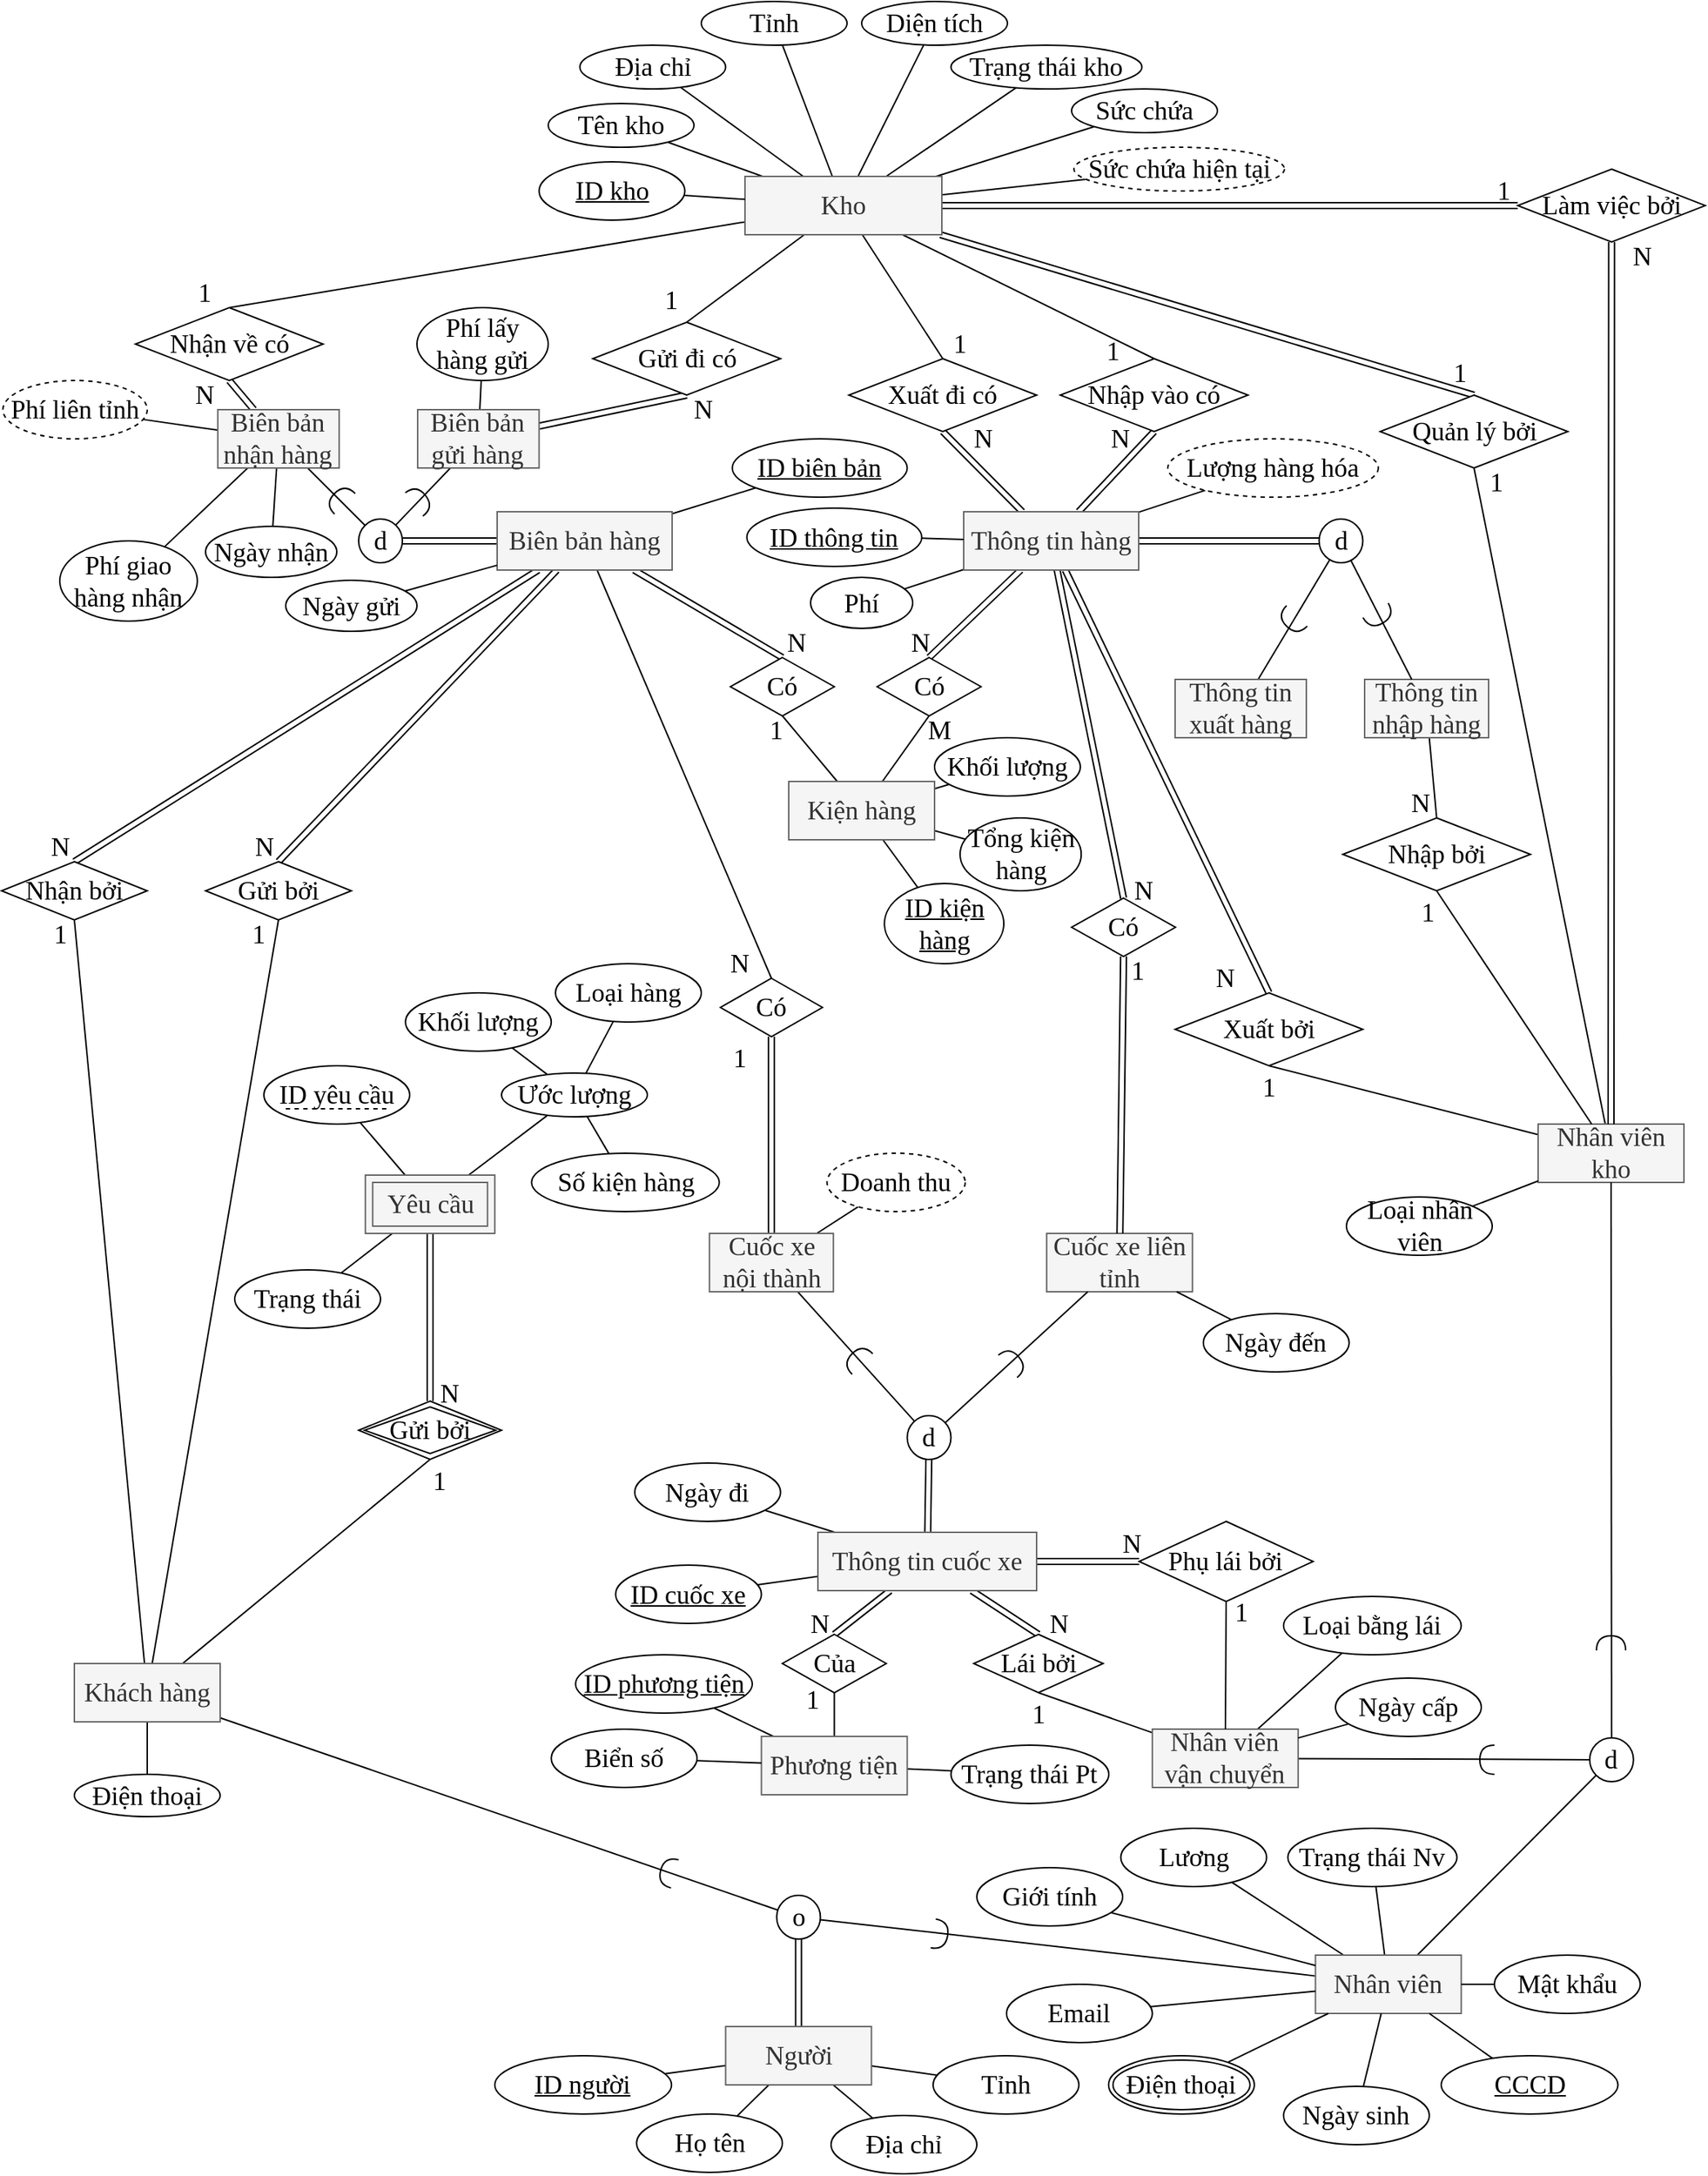 <mxfile version="13.9.9" type="device" pages="2"><diagram id="1P50nutqnsiUh_Lw3aiR" name="Doc"><mxGraphModel dx="1902" dy="1747" grid="1" gridSize="10" guides="1" tooltips="1" connect="1" arrows="1" fold="1" page="1" pageScale="1" pageWidth="850" pageHeight="1100" math="0" shadow="0"><root><mxCell id="0"/><mxCell id="1" parent="0"/><mxCell id="t3EB_uUu5XIFYgG59Fhh-35" style="edgeStyle=none;rounded=0;orthogonalLoop=1;jettySize=auto;html=1;entryX=0.5;entryY=0;entryDx=0;entryDy=0;endArrow=none;endFill=0;fontFamily=Times New Roman;fontSize=18;shape=link;" parent="1" source="PkAWxyVCA6rXzKNdOrN8-14" target="dLdJFQS2V9-jSl3iVHF--2" edge="1"><mxGeometry relative="1" as="geometry"><mxPoint x="480" y="320" as="sourcePoint"/><mxPoint x="480" y="375" as="targetPoint"/></mxGeometry></mxCell><mxCell id="t3EB_uUu5XIFYgG59Fhh-40" style="edgeStyle=none;rounded=0;orthogonalLoop=1;jettySize=auto;html=1;entryX=0.5;entryY=0;entryDx=0;entryDy=0;endArrow=none;endFill=0;fontFamily=Times New Roman;fontSize=18;shape=link;" parent="1" source="PkAWxyVCA6rXzKNdOrN8-14" target="PkAWxyVCA6rXzKNdOrN8-17" edge="1"><mxGeometry relative="1" as="geometry"><mxPoint x="436.333" y="320" as="sourcePoint"/><mxPoint x="316.25" y="375" as="targetPoint"/></mxGeometry></mxCell><mxCell id="t3EB_uUu5XIFYgG59Fhh-43" style="edgeStyle=none;rounded=0;orthogonalLoop=1;jettySize=auto;html=1;entryX=0.5;entryY=0;entryDx=0;entryDy=0;endArrow=none;endFill=0;fontFamily=Times New Roman;fontSize=18;shape=link;" parent="1" source="PkAWxyVCA6rXzKNdOrN8-14" target="PkAWxyVCA6rXzKNdOrN8-18" edge="1"><mxGeometry relative="1" as="geometry"><mxPoint x="538.667" y="320" as="sourcePoint"/><mxPoint x="700" y="375" as="targetPoint"/></mxGeometry></mxCell><mxCell id="t3EB_uUu5XIFYgG59Fhh-59" style="edgeStyle=none;rounded=0;orthogonalLoop=1;jettySize=auto;html=1;entryX=0.5;entryY=0;entryDx=0;entryDy=0;endArrow=none;endFill=0;fontFamily=Times New Roman;fontSize=18;" parent="1" source="iK_3rvYUIo7Ojm4K6nAC-1" target="dLdJFQS2V9-jSl3iVHF--1" edge="1"><mxGeometry relative="1" as="geometry"><mxPoint x="554.286" y="280" as="sourcePoint"/><mxPoint x="785" y="350" as="targetPoint"/></mxGeometry></mxCell><mxCell id="t3EB_uUu5XIFYgG59Fhh-71" style="edgeStyle=none;rounded=0;orthogonalLoop=1;jettySize=auto;html=1;entryX=0.5;entryY=1;entryDx=0;entryDy=0;endArrow=none;endFill=0;fontFamily=Times New Roman;fontSize=18;shape=link;" parent="1" source="PkAWxyVCA6rXzKNdOrN8-14" target="PkAWxyVCA6rXzKNdOrN8-15" edge="1"><mxGeometry relative="1" as="geometry"><mxPoint x="395" y="230" as="targetPoint"/><mxPoint x="455.714" y="280" as="sourcePoint"/></mxGeometry></mxCell><mxCell id="t3EB_uUu5XIFYgG59Fhh-72" style="edgeStyle=none;rounded=0;orthogonalLoop=1;jettySize=auto;html=1;entryX=0.5;entryY=1;entryDx=0;entryDy=0;endArrow=none;endFill=0;fontFamily=Times New Roman;fontSize=18;shape=link;" parent="1" source="PkAWxyVCA6rXzKNdOrN8-14" target="PkAWxyVCA6rXzKNdOrN8-16" edge="1"><mxGeometry relative="1" as="geometry"><mxPoint x="560" y="230" as="targetPoint"/><mxPoint x="502.857" y="280" as="sourcePoint"/></mxGeometry></mxCell><mxCell id="t3EB_uUu5XIFYgG59Fhh-69" style="edgeStyle=none;rounded=0;orthogonalLoop=1;jettySize=auto;html=1;entryX=0.5;entryY=0;entryDx=0;entryDy=0;endArrow=none;endFill=0;fontFamily=Times New Roman;fontSize=18;" parent="1" source="t3EB_uUu5XIFYgG59Fhh-8" target="PkAWxyVCA6rXzKNdOrN8-15" edge="1"><mxGeometry relative="1" as="geometry"><mxPoint x="395" y="180" as="targetPoint"/></mxGeometry></mxCell><mxCell id="t3EB_uUu5XIFYgG59Fhh-70" style="edgeStyle=none;rounded=0;orthogonalLoop=1;jettySize=auto;html=1;entryX=0.5;entryY=0;entryDx=0;entryDy=0;endArrow=none;endFill=0;fontFamily=Times New Roman;fontSize=18;" parent="1" source="t3EB_uUu5XIFYgG59Fhh-8" target="PkAWxyVCA6rXzKNdOrN8-16" edge="1"><mxGeometry relative="1" as="geometry"><mxPoint x="560" y="180" as="targetPoint"/></mxGeometry></mxCell><mxCell id="t3EB_uUu5XIFYgG59Fhh-97" style="edgeStyle=none;rounded=0;orthogonalLoop=1;jettySize=auto;html=1;endArrow=none;endFill=0;fontFamily=Times New Roman;fontSize=18;entryX=0.5;entryY=0;entryDx=0;entryDy=0;" parent="1" source="t3EB_uUu5XIFYgG59Fhh-8" target="dLdJFQS2V9-jSl3iVHF--21" edge="1"><mxGeometry relative="1" as="geometry"><mxPoint x="113.75" y="170" as="targetPoint"/></mxGeometry></mxCell><mxCell id="t3EB_uUu5XIFYgG59Fhh-100" style="edgeStyle=none;rounded=0;orthogonalLoop=1;jettySize=auto;html=1;entryX=0.5;entryY=0;entryDx=0;entryDy=0;endArrow=none;endFill=0;fontFamily=Times New Roman;fontSize=18;" parent="1" source="t3EB_uUu5XIFYgG59Fhh-8" target="dLdJFQS2V9-jSl3iVHF--22" edge="1"><mxGeometry relative="1" as="geometry"><mxPoint x="-110" y="90" as="targetPoint"/></mxGeometry></mxCell><mxCell id="dLdJFQS2V9-jSl3iVHF--31" style="edgeStyle=none;rounded=0;orthogonalLoop=1;jettySize=auto;html=1;endArrow=none;endFill=0;fontFamily=Times New Roman;fontSize=18;" parent="1" source="t3EB_uUu5XIFYgG59Fhh-8" target="dLdJFQS2V9-jSl3iVHF--30" edge="1"><mxGeometry relative="1" as="geometry"/></mxCell><mxCell id="dLdJFQS2V9-jSl3iVHF--33" style="edgeStyle=none;rounded=0;orthogonalLoop=1;jettySize=auto;html=1;endArrow=none;endFill=0;fontFamily=Times New Roman;fontSize=18;" parent="1" source="t3EB_uUu5XIFYgG59Fhh-8" target="dLdJFQS2V9-jSl3iVHF--32" edge="1"><mxGeometry relative="1" as="geometry"/></mxCell><mxCell id="dLdJFQS2V9-jSl3iVHF--35" style="edgeStyle=none;rounded=0;orthogonalLoop=1;jettySize=auto;html=1;endArrow=none;endFill=0;fontFamily=Times New Roman;fontSize=18;entryX=0.5;entryY=0;entryDx=0;entryDy=0;shape=link;" parent="1" source="t3EB_uUu5XIFYgG59Fhh-8" target="dLdJFQS2V9-jSl3iVHF--34" edge="1"><mxGeometry relative="1" as="geometry"/></mxCell><mxCell id="dLdJFQS2V9-jSl3iVHF--39" style="edgeStyle=none;rounded=0;orthogonalLoop=1;jettySize=auto;html=1;endArrow=none;endFill=0;fontFamily=Times New Roman;fontSize=18;" parent="1" source="t3EB_uUu5XIFYgG59Fhh-8" target="dLdJFQS2V9-jSl3iVHF--38" edge="1"><mxGeometry relative="1" as="geometry"/></mxCell><mxCell id="dLdJFQS2V9-jSl3iVHF--45" style="edgeStyle=none;rounded=0;orthogonalLoop=1;jettySize=auto;html=1;entryX=0;entryY=0.5;entryDx=0;entryDy=0;endArrow=none;endFill=0;fontFamily=Times New Roman;fontSize=18;shape=link;" parent="1" source="t3EB_uUu5XIFYgG59Fhh-8" target="dLdJFQS2V9-jSl3iVHF--44" edge="1"><mxGeometry relative="1" as="geometry"/></mxCell><mxCell id="M_fBey8vFbKsFR74S8Kt-4" style="edgeStyle=none;rounded=0;orthogonalLoop=1;jettySize=auto;html=1;endArrow=none;endFill=0;" parent="1" source="t3EB_uUu5XIFYgG59Fhh-8" target="M_fBey8vFbKsFR74S8Kt-3" edge="1"><mxGeometry relative="1" as="geometry"/></mxCell><mxCell id="1qAA4c-a5WYMavzO47CD-8" style="edgeStyle=none;rounded=0;orthogonalLoop=1;jettySize=auto;html=1;endArrow=none;endFill=0;" parent="1" source="t3EB_uUu5XIFYgG59Fhh-8" target="1qAA4c-a5WYMavzO47CD-7" edge="1"><mxGeometry relative="1" as="geometry"/></mxCell><mxCell id="1qAA4c-a5WYMavzO47CD-10" style="edgeStyle=none;rounded=0;orthogonalLoop=1;jettySize=auto;html=1;endArrow=none;endFill=0;" parent="1" source="t3EB_uUu5XIFYgG59Fhh-8" target="1qAA4c-a5WYMavzO47CD-9" edge="1"><mxGeometry relative="1" as="geometry"/></mxCell><mxCell id="1qAA4c-a5WYMavzO47CD-12" style="edgeStyle=none;rounded=0;orthogonalLoop=1;jettySize=auto;html=1;endArrow=none;endFill=0;" parent="1" source="t3EB_uUu5XIFYgG59Fhh-8" target="1qAA4c-a5WYMavzO47CD-11" edge="1"><mxGeometry relative="1" as="geometry"/></mxCell><mxCell id="t3EB_uUu5XIFYgG59Fhh-8" value="Kho" style="whiteSpace=wrap;html=1;align=center;rounded=0;shadow=0;glass=0;labelBackgroundColor=none;sketch=0;disableMultiStroke=0;disableMultiStrokeFill=0;strokeColor=#666666;fontFamily=Times New Roman;fontSize=18;fillColor=#f5f5f5;fontColor=#333333;" parent="1" vertex="1"><mxGeometry x="130" y="40" width="135" height="40" as="geometry"/></mxCell><mxCell id="t3EB_uUu5XIFYgG59Fhh-21" style="edgeStyle=none;rounded=0;orthogonalLoop=1;jettySize=auto;html=1;entryX=0.5;entryY=0;entryDx=0;entryDy=0;endArrow=none;endFill=0;fontFamily=Times New Roman;fontSize=18;shape=link;" parent="1" source="dLdJFQS2V9-jSl3iVHF--4" target="dLdJFQS2V9-jSl3iVHF--5" edge="1"><mxGeometry relative="1" as="geometry"><mxPoint x="224.583" y="1010" as="sourcePoint"/><mxPoint x="113.75" y="1080" as="targetPoint"/></mxGeometry></mxCell><mxCell id="t3EB_uUu5XIFYgG59Fhh-24" style="edgeStyle=none;shape=link;rounded=0;orthogonalLoop=1;jettySize=auto;html=1;entryX=0.5;entryY=0;entryDx=0;entryDy=0;endArrow=none;endFill=0;fontFamily=Times New Roman;fontSize=18;" parent="1" source="dLdJFQS2V9-jSl3iVHF--4" target="dLdJFQS2V9-jSl3iVHF--6" edge="1"><mxGeometry relative="1" as="geometry"><mxPoint x="256.25" y="1010" as="sourcePoint"/><mxPoint x="256.25" y="1080" as="targetPoint"/></mxGeometry></mxCell><mxCell id="t3EB_uUu5XIFYgG59Fhh-25" style="edgeStyle=none;shape=link;rounded=0;orthogonalLoop=1;jettySize=auto;html=1;entryX=0;entryY=0.5;entryDx=0;entryDy=0;endArrow=none;endFill=0;fontFamily=Times New Roman;fontSize=18;" parent="1" source="dLdJFQS2V9-jSl3iVHF--4" target="dLdJFQS2V9-jSl3iVHF--7" edge="1"><mxGeometry relative="1" as="geometry"><mxPoint x="290.074" y="1010" as="sourcePoint"/><mxPoint x="400" y="1075" as="targetPoint"/></mxGeometry></mxCell><mxCell id="t3EB_uUu5XIFYgG59Fhh-32" style="edgeStyle=none;rounded=0;orthogonalLoop=1;jettySize=auto;html=1;endArrow=none;endFill=0;fontFamily=Times New Roman;fontSize=18;shape=link;" parent="1" source="dLdJFQS2V9-jSl3iVHF--4" target="t3EB_uUu5XIFYgG59Fhh-31" edge="1"><mxGeometry relative="1" as="geometry"><mxPoint x="316.25" y="940" as="targetPoint"/><mxPoint x="256.25" y="990" as="sourcePoint"/></mxGeometry></mxCell><mxCell id="t3EB_uUu5XIFYgG59Fhh-39" style="edgeStyle=none;rounded=0;orthogonalLoop=1;jettySize=auto;html=1;endArrow=none;endFill=0;fontFamily=Times New Roman;fontSize=18;entryX=0.5;entryY=1;entryDx=0;entryDy=0;" parent="1" source="t3EB_uUu5XIFYgG59Fhh-11" target="PkAWxyVCA6rXzKNdOrN8-17" edge="1"><mxGeometry relative="1" as="geometry"><mxPoint x="316.25" y="415" as="targetPoint"/></mxGeometry></mxCell><mxCell id="t3EB_uUu5XIFYgG59Fhh-84" style="edgeStyle=none;rounded=0;orthogonalLoop=1;jettySize=auto;html=1;entryX=0.5;entryY=1;entryDx=0;entryDy=0;endArrow=none;endFill=0;fontFamily=Times New Roman;fontSize=18;" parent="1" source="t3EB_uUu5XIFYgG59Fhh-11" target="dLdJFQS2V9-jSl3iVHF--17" edge="1"><mxGeometry relative="1" as="geometry"><mxPoint x="156.25" y="415" as="targetPoint"/></mxGeometry></mxCell><mxCell id="ZMtVbtABi6T2ftJFTh4y-52" style="rounded=0;orthogonalLoop=1;jettySize=auto;html=1;startArrow=none;startFill=0;endArrow=none;endFill=0;fontFamily=Times New Roman;fontSize=18;" parent="1" source="t3EB_uUu5XIFYgG59Fhh-11" target="ZMtVbtABi6T2ftJFTh4y-49" edge="1"><mxGeometry relative="1" as="geometry"/></mxCell><mxCell id="ZMtVbtABi6T2ftJFTh4y-53" style="edgeStyle=none;rounded=0;orthogonalLoop=1;jettySize=auto;html=1;startArrow=none;startFill=0;endArrow=none;endFill=0;fontFamily=Times New Roman;fontSize=18;" parent="1" source="t3EB_uUu5XIFYgG59Fhh-11" target="ZMtVbtABi6T2ftJFTh4y-51" edge="1"><mxGeometry relative="1" as="geometry"/></mxCell><mxCell id="ZMtVbtABi6T2ftJFTh4y-54" style="edgeStyle=none;rounded=0;orthogonalLoop=1;jettySize=auto;html=1;startArrow=none;startFill=0;endArrow=none;endFill=0;fontFamily=Times New Roman;fontSize=18;" parent="1" source="t3EB_uUu5XIFYgG59Fhh-11" target="ZMtVbtABi6T2ftJFTh4y-48" edge="1"><mxGeometry relative="1" as="geometry"/></mxCell><mxCell id="t3EB_uUu5XIFYgG59Fhh-11" value="Kiện hàng" style="whiteSpace=wrap;html=1;align=center;rounded=0;shadow=0;glass=0;labelBackgroundColor=none;sketch=0;disableMultiStroke=0;disableMultiStrokeFill=0;strokeColor=#666666;fontFamily=Times New Roman;fontSize=18;fillColor=#f5f5f5;fontColor=#333333;" parent="1" vertex="1"><mxGeometry x="160" y="455" width="100" height="40" as="geometry"/></mxCell><mxCell id="t3EB_uUu5XIFYgG59Fhh-42" style="edgeStyle=none;rounded=0;orthogonalLoop=1;jettySize=auto;html=1;entryX=0.5;entryY=1;entryDx=0;entryDy=0;endArrow=none;endFill=0;fontFamily=Times New Roman;fontSize=18;" parent="1" source="t3EB_uUu5XIFYgG59Fhh-12" target="PkAWxyVCA6rXzKNdOrN8-18" edge="1"><mxGeometry relative="1" as="geometry"><mxPoint x="456.25" y="475" as="targetPoint"/></mxGeometry></mxCell><mxCell id="M_fBey8vFbKsFR74S8Kt-2" style="rounded=0;orthogonalLoop=1;jettySize=auto;html=1;entryX=0.5;entryY=1;entryDx=0;entryDy=0;endArrow=none;endFill=0;" parent="1" source="t3EB_uUu5XIFYgG59Fhh-12" target="dLdJFQS2V9-jSl3iVHF--34" edge="1"><mxGeometry relative="1" as="geometry"/></mxCell><mxCell id="t3EB_uUu5XIFYgG59Fhh-12" value="Nhân viên kho" style="whiteSpace=wrap;html=1;align=center;rounded=0;shadow=0;glass=0;labelBackgroundColor=none;sketch=0;disableMultiStroke=0;disableMultiStrokeFill=0;strokeColor=#666666;fontFamily=Times New Roman;fontSize=18;fillColor=#f5f5f5;fontColor=#333333;" parent="1" vertex="1"><mxGeometry x="674" y="690" width="100" height="40" as="geometry"/></mxCell><mxCell id="t3EB_uUu5XIFYgG59Fhh-26" style="edgeStyle=none;rounded=0;orthogonalLoop=1;jettySize=auto;html=1;entryX=0.5;entryY=1;entryDx=0;entryDy=0;endArrow=none;endFill=0;fontFamily=Times New Roman;fontSize=18;" parent="1" source="t3EB_uUu5XIFYgG59Fhh-13" target="dLdJFQS2V9-jSl3iVHF--5" edge="1"><mxGeometry relative="1" as="geometry"><mxPoint x="193.12" y="1090" as="targetPoint"/></mxGeometry></mxCell><mxCell id="ZMtVbtABi6T2ftJFTh4y-104" style="edgeStyle=none;rounded=0;orthogonalLoop=1;jettySize=auto;html=1;startArrow=none;startFill=0;endArrow=none;endFill=0;fontFamily=Times New Roman;fontSize=18;" parent="1" source="t3EB_uUu5XIFYgG59Fhh-13" target="ZMtVbtABi6T2ftJFTh4y-103" edge="1"><mxGeometry relative="1" as="geometry"/></mxCell><mxCell id="1qAA4c-a5WYMavzO47CD-2" style="rounded=0;orthogonalLoop=1;jettySize=auto;html=1;endArrow=none;endFill=0;" parent="1" source="t3EB_uUu5XIFYgG59Fhh-13" target="1qAA4c-a5WYMavzO47CD-1" edge="1"><mxGeometry relative="1" as="geometry"/></mxCell><mxCell id="t3EB_uUu5XIFYgG59Fhh-13" value="Phương tiện" style="whiteSpace=wrap;html=1;align=center;rounded=0;shadow=0;glass=0;labelBackgroundColor=none;sketch=0;disableMultiStroke=0;disableMultiStrokeFill=0;strokeColor=#666666;fontFamily=Times New Roman;fontSize=18;fillColor=#f5f5f5;fontColor=#333333;" parent="1" vertex="1"><mxGeometry x="141.25" y="1110" width="100" height="40" as="geometry"/></mxCell><mxCell id="t3EB_uUu5XIFYgG59Fhh-27" style="edgeStyle=none;rounded=0;orthogonalLoop=1;jettySize=auto;html=1;entryX=0.5;entryY=1;entryDx=0;entryDy=0;endArrow=none;endFill=0;fontFamily=Times New Roman;fontSize=18;" parent="1" source="t3EB_uUu5XIFYgG59Fhh-14" target="dLdJFQS2V9-jSl3iVHF--6" edge="1"><mxGeometry relative="1" as="geometry"><mxPoint x="256.25" y="1130" as="targetPoint"/></mxGeometry></mxCell><mxCell id="dLdJFQS2V9-jSl3iVHF--53" style="edgeStyle=none;rounded=0;orthogonalLoop=1;jettySize=auto;html=1;endArrow=none;endFill=0;fontFamily=Times New Roman;fontSize=18;" parent="1" source="t3EB_uUu5XIFYgG59Fhh-14" target="dLdJFQS2V9-jSl3iVHF--42" edge="1"><mxGeometry relative="1" as="geometry"/></mxCell><mxCell id="M_fBey8vFbKsFR74S8Kt-7" style="edgeStyle=none;rounded=0;orthogonalLoop=1;jettySize=auto;html=1;endArrow=none;endFill=0;" parent="1" source="t3EB_uUu5XIFYgG59Fhh-14" target="M_fBey8vFbKsFR74S8Kt-6" edge="1"><mxGeometry relative="1" as="geometry"/></mxCell><mxCell id="t3EB_uUu5XIFYgG59Fhh-14" value="Nhân viên vận chuyển" style="whiteSpace=wrap;html=1;align=center;rounded=0;shadow=0;glass=0;labelBackgroundColor=none;sketch=0;disableMultiStroke=0;disableMultiStrokeFill=0;strokeColor=#666666;fontFamily=Times New Roman;fontSize=18;fillColor=#f5f5f5;fontColor=#333333;" parent="1" vertex="1"><mxGeometry x="409.38" y="1105" width="100" height="40" as="geometry"/></mxCell><mxCell id="t3EB_uUu5XIFYgG59Fhh-28" style="edgeStyle=none;rounded=0;orthogonalLoop=1;jettySize=auto;html=1;entryX=0.5;entryY=1;entryDx=0;entryDy=0;endArrow=none;endFill=0;fontFamily=Times New Roman;fontSize=18;" parent="1" source="t3EB_uUu5XIFYgG59Fhh-14" target="dLdJFQS2V9-jSl3iVHF--7" edge="1"><mxGeometry relative="1" as="geometry"><mxPoint x="400" y="1135" as="targetPoint"/><mxPoint x="459.992" y="1060" as="sourcePoint"/></mxGeometry></mxCell><mxCell id="t3EB_uUu5XIFYgG59Fhh-29" value="Cuốc xe liên tỉnh" style="whiteSpace=wrap;html=1;align=center;rounded=0;shadow=0;glass=0;labelBackgroundColor=none;sketch=0;disableMultiStroke=0;disableMultiStrokeFill=0;strokeColor=#666666;fontFamily=Times New Roman;fontSize=18;fillColor=#f5f5f5;fontColor=#333333;" parent="1" vertex="1"><mxGeometry x="336.88" y="765" width="100" height="40" as="geometry"/></mxCell><mxCell id="t3EB_uUu5XIFYgG59Fhh-33" style="edgeStyle=none;rounded=0;orthogonalLoop=1;jettySize=auto;html=1;endArrow=none;endFill=0;fontFamily=Times New Roman;fontSize=18;startArrow=none;startFill=0;" parent="1" source="t3EB_uUu5XIFYgG59Fhh-31" target="t3EB_uUu5XIFYgG59Fhh-29" edge="1"><mxGeometry relative="1" as="geometry"/></mxCell><mxCell id="t3EB_uUu5XIFYgG59Fhh-79" style="edgeStyle=none;rounded=0;orthogonalLoop=1;jettySize=auto;html=1;endArrow=none;endFill=0;fontFamily=Times New Roman;fontSize=18;startArrow=none;startFill=0;" parent="1" source="t3EB_uUu5XIFYgG59Fhh-31" target="PkAWxyVCA6rXzKNdOrN8-2" edge="1"><mxGeometry relative="1" as="geometry"><mxPoint x="101.364" y="780" as="targetPoint"/></mxGeometry></mxCell><mxCell id="t3EB_uUu5XIFYgG59Fhh-31" value="d" style="ellipse;whiteSpace=wrap;html=1;aspect=fixed;rounded=0;shadow=0;glass=0;labelBackgroundColor=none;sketch=0;disableMultiStroke=0;disableMultiStrokeFill=0;strokeColor=#000000;fontFamily=Times New Roman;fontSize=18;" parent="1" vertex="1"><mxGeometry x="241.25" y="890" width="30" height="30" as="geometry"/></mxCell><mxCell id="t3EB_uUu5XIFYgG59Fhh-36" style="edgeStyle=none;rounded=0;orthogonalLoop=1;jettySize=auto;html=1;endArrow=none;endFill=0;fontFamily=Times New Roman;fontSize=18;exitX=0.5;exitY=1;exitDx=0;exitDy=0;shape=link;" parent="1" source="dLdJFQS2V9-jSl3iVHF--2" target="t3EB_uUu5XIFYgG59Fhh-29" edge="1"><mxGeometry relative="1" as="geometry"><mxPoint x="480" y="415" as="sourcePoint"/></mxGeometry></mxCell><mxCell id="t3EB_uUu5XIFYgG59Fhh-56" style="edgeStyle=none;rounded=0;orthogonalLoop=1;jettySize=auto;html=1;entryX=0.5;entryY=1;entryDx=0;entryDy=0;endArrow=none;endFill=0;fontFamily=Times New Roman;fontSize=18;" parent="1" source="t3EB_uUu5XIFYgG59Fhh-12" target="dLdJFQS2V9-jSl3iVHF--1" edge="1"><mxGeometry relative="1" as="geometry"><mxPoint x="573.75" y="455" as="targetPoint"/><mxPoint x="554.292" y="510" as="sourcePoint"/></mxGeometry></mxCell><mxCell id="t3EB_uUu5XIFYgG59Fhh-83" style="edgeStyle=none;rounded=0;orthogonalLoop=1;jettySize=auto;html=1;entryX=0.5;entryY=0;entryDx=0;entryDy=0;endArrow=none;endFill=0;fontFamily=Times New Roman;fontSize=18;shape=link;" parent="1" source="dLdJFQS2V9-jSl3iVHF--18" target="dLdJFQS2V9-jSl3iVHF--17" edge="1"><mxGeometry relative="1" as="geometry"><mxPoint x="61.607" y="320" as="sourcePoint"/><mxPoint x="186.25" y="375" as="targetPoint"/></mxGeometry></mxCell><mxCell id="t3EB_uUu5XIFYgG59Fhh-91" style="edgeStyle=none;rounded=0;orthogonalLoop=1;jettySize=auto;html=1;entryX=0.5;entryY=0;entryDx=0;entryDy=0;endArrow=none;endFill=0;fontFamily=Times New Roman;fontSize=18;shape=link;" parent="1" source="dLdJFQS2V9-jSl3iVHF--18" target="dLdJFQS2V9-jSl3iVHF--20" edge="1"><mxGeometry relative="1" as="geometry"><mxPoint x="4.377" y="320" as="sourcePoint"/><mxPoint x="-26.87" y="360" as="targetPoint"/></mxGeometry></mxCell><mxCell id="t3EB_uUu5XIFYgG59Fhh-92" style="edgeStyle=none;rounded=0;orthogonalLoop=1;jettySize=auto;html=1;entryX=0.5;entryY=0;entryDx=0;entryDy=0;endArrow=none;endFill=0;fontFamily=Times New Roman;fontSize=18;shape=link;" parent="1" source="dLdJFQS2V9-jSl3iVHF--18" target="dLdJFQS2V9-jSl3iVHF--19" edge="1"><mxGeometry relative="1" as="geometry"><mxPoint x="-38.957" y="320" as="sourcePoint"/><mxPoint x="-156.87" y="360" as="targetPoint"/></mxGeometry></mxCell><mxCell id="t3EB_uUu5XIFYgG59Fhh-96" style="edgeStyle=none;shape=link;rounded=0;orthogonalLoop=1;jettySize=auto;html=1;entryX=0.5;entryY=1;entryDx=0;entryDy=0;endArrow=none;endFill=0;fontFamily=Times New Roman;fontSize=18;" parent="1" source="iK_3rvYUIo7Ojm4K6nAC-14" target="dLdJFQS2V9-jSl3iVHF--21" edge="1"><mxGeometry relative="1" as="geometry"><mxPoint x="43.438" y="280" as="sourcePoint"/><mxPoint x="113.75" y="220" as="targetPoint"/></mxGeometry></mxCell><mxCell id="t3EB_uUu5XIFYgG59Fhh-105" style="edgeStyle=none;rounded=0;orthogonalLoop=1;jettySize=auto;html=1;entryX=0.5;entryY=1;entryDx=0;entryDy=0;endArrow=none;endFill=0;fontFamily=Times New Roman;fontSize=18;shape=link;" parent="1" source="iK_3rvYUIo7Ojm4K6nAC-16" target="dLdJFQS2V9-jSl3iVHF--22" edge="1"><mxGeometry relative="1" as="geometry"><mxPoint x="-28.333" y="280" as="sourcePoint"/><mxPoint x="-80" y="240" as="targetPoint"/></mxGeometry></mxCell><mxCell id="V1mT3eoaeHUKuDqXsAoB-1" style="rounded=0;orthogonalLoop=1;jettySize=auto;html=1;exitX=0.5;exitY=0;exitDx=0;exitDy=0;endArrow=none;endFill=0;" parent="1" source="t3EB_uUu5XIFYgG59Fhh-110" target="dLdJFQS2V9-jSl3iVHF--18" edge="1"><mxGeometry relative="1" as="geometry"/></mxCell><mxCell id="t3EB_uUu5XIFYgG59Fhh-110" value="Có" style="shape=rhombus;perimeter=rhombusPerimeter;whiteSpace=wrap;html=1;align=center;rounded=0;shadow=0;glass=0;labelBackgroundColor=none;sketch=0;disableMultiStroke=0;disableMultiStrokeFill=0;strokeColor=#000000;fontFamily=Times New Roman;fontSize=18;" parent="1" vertex="1"><mxGeometry x="113.12" y="590" width="70" height="40" as="geometry"/></mxCell><mxCell id="ZMtVbtABi6T2ftJFTh4y-130" style="edgeStyle=none;rounded=0;orthogonalLoop=1;jettySize=auto;html=1;startArrow=none;startFill=0;endArrow=none;endFill=0;fontFamily=Times New Roman;fontSize=18;" parent="1" source="PkAWxyVCA6rXzKNdOrN8-2" target="ZMtVbtABi6T2ftJFTh4y-131" edge="1"><mxGeometry relative="1" as="geometry"><mxPoint x="223.764" y="747.379" as="targetPoint"/></mxGeometry></mxCell><mxCell id="iK_3rvYUIo7Ojm4K6nAC-20" style="edgeStyle=none;rounded=0;orthogonalLoop=1;jettySize=auto;html=1;endArrow=none;endFill=0;shape=link;entryX=0.5;entryY=1;entryDx=0;entryDy=0;" parent="1" source="PkAWxyVCA6rXzKNdOrN8-2" target="t3EB_uUu5XIFYgG59Fhh-110" edge="1"><mxGeometry relative="1" as="geometry"><mxPoint x="250" y="738" as="targetPoint"/></mxGeometry></mxCell><mxCell id="PkAWxyVCA6rXzKNdOrN8-2" value="Cuốc xe nội thành" style="whiteSpace=wrap;html=1;align=center;rounded=0;shadow=0;glass=0;labelBackgroundColor=none;sketch=0;disableMultiStroke=0;disableMultiStrokeFill=0;strokeColor=#666666;fontFamily=Times New Roman;fontSize=18;fillColor=#f5f5f5;fontColor=#333333;" parent="1" vertex="1"><mxGeometry x="105.62" y="765" width="85" height="40" as="geometry"/></mxCell><mxCell id="ZMtVbtABi6T2ftJFTh4y-80" style="edgeStyle=none;rounded=0;orthogonalLoop=1;jettySize=auto;html=1;startArrow=none;startFill=0;endArrow=none;endFill=0;fontFamily=Times New Roman;fontSize=18;" parent="1" source="BuZy-g392EEGUpZlb2Tm-2" target="ZMtVbtABi6T2ftJFTh4y-79" edge="1"><mxGeometry relative="1" as="geometry"><mxPoint x="-35" y="747.826" as="sourcePoint"/></mxGeometry></mxCell><mxCell id="ZMtVbtABi6T2ftJFTh4y-82" style="edgeStyle=none;rounded=0;orthogonalLoop=1;jettySize=auto;html=1;startArrow=none;startFill=0;endArrow=none;endFill=0;fontFamily=Times New Roman;fontSize=18;" parent="1" source="BuZy-g392EEGUpZlb2Tm-2" target="M_fBey8vFbKsFR74S8Kt-11" edge="1"><mxGeometry relative="1" as="geometry"><mxPoint x="-99.584" y="730" as="sourcePoint"/><mxPoint x="-130.576" y="686.65" as="targetPoint"/></mxGeometry></mxCell><mxCell id="ZMtVbtABi6T2ftJFTh4y-90" style="edgeStyle=none;rounded=0;orthogonalLoop=1;jettySize=auto;html=1;startArrow=none;startFill=0;endArrow=none;endFill=0;fontFamily=Times New Roman;fontSize=18;" parent="1" source="BuZy-g392EEGUpZlb2Tm-2" target="ZMtVbtABi6T2ftJFTh4y-89" edge="1"><mxGeometry relative="1" as="geometry"><mxPoint x="-113.333" y="770" as="sourcePoint"/></mxGeometry></mxCell><mxCell id="PkAWxyVCA6rXzKNdOrN8-12" style="edgeStyle=none;rounded=0;orthogonalLoop=1;jettySize=auto;html=1;startArrow=none;startFill=0;endArrow=none;endFill=0;exitX=0.5;exitY=0;exitDx=0;exitDy=0;fontFamily=Times New Roman;fontSize=18;shape=link;" parent="1" source="BuZy-g392EEGUpZlb2Tm-1" target="BuZy-g392EEGUpZlb2Tm-2" edge="1"><mxGeometry relative="1" as="geometry"><mxPoint x="-85" y="885" as="sourcePoint"/><mxPoint x="-85.154" y="770" as="targetPoint"/></mxGeometry></mxCell><mxCell id="dLdJFQS2V9-jSl3iVHF--57" style="edgeStyle=none;rounded=0;orthogonalLoop=1;jettySize=auto;html=1;endArrow=none;endFill=0;fontFamily=Times New Roman;fontSize=18;" parent="1" source="PkAWxyVCA6rXzKNdOrN8-14" target="dLdJFQS2V9-jSl3iVHF--56" edge="1"><mxGeometry relative="1" as="geometry"/></mxCell><mxCell id="ZMtVbtABi6T2ftJFTh4y-126" style="edgeStyle=none;rounded=0;orthogonalLoop=1;jettySize=auto;html=1;startArrow=none;startFill=0;endArrow=none;endFill=0;fontFamily=Times New Roman;fontSize=18;" parent="1" source="PkAWxyVCA6rXzKNdOrN8-14" target="ZMtVbtABi6T2ftJFTh4y-125" edge="1"><mxGeometry relative="1" as="geometry"/></mxCell><mxCell id="iK_3rvYUIo7Ojm4K6nAC-5" style="rounded=0;orthogonalLoop=1;jettySize=auto;html=1;shape=link;" parent="1" source="PkAWxyVCA6rXzKNdOrN8-14" target="iK_3rvYUIo7Ojm4K6nAC-3" edge="1"><mxGeometry relative="1" as="geometry"/></mxCell><mxCell id="PkAWxyVCA6rXzKNdOrN8-14" value="Thông tin hàng" style="whiteSpace=wrap;html=1;align=center;rounded=0;shadow=0;glass=0;labelBackgroundColor=none;sketch=0;disableMultiStroke=0;disableMultiStrokeFill=0;strokeColor=#666666;fontFamily=Times New Roman;fontSize=18;fillColor=#f5f5f5;fontColor=#333333;" parent="1" vertex="1"><mxGeometry x="280" y="270" width="120" height="40" as="geometry"/></mxCell><mxCell id="PkAWxyVCA6rXzKNdOrN8-15" value="Xuất đi có" style="shape=rhombus;perimeter=rhombusPerimeter;whiteSpace=wrap;html=1;align=center;rounded=0;shadow=0;glass=0;labelBackgroundColor=none;sketch=0;disableMultiStroke=0;disableMultiStrokeFill=0;strokeColor=#000000;fontFamily=Times New Roman;fontSize=18;" parent="1" vertex="1"><mxGeometry x="201.25" y="165" width="128.75" height="50" as="geometry"/></mxCell><mxCell id="PkAWxyVCA6rXzKNdOrN8-16" value="Nhập vào có" style="shape=rhombus;perimeter=rhombusPerimeter;whiteSpace=wrap;html=1;align=center;rounded=0;shadow=0;glass=0;labelBackgroundColor=none;sketch=0;disableMultiStroke=0;disableMultiStrokeFill=0;strokeColor=#000000;fontFamily=Times New Roman;fontSize=18;" parent="1" vertex="1"><mxGeometry x="346.24" y="165" width="128.75" height="50" as="geometry"/></mxCell><mxCell id="PkAWxyVCA6rXzKNdOrN8-17" value="Có" style="shape=rhombus;perimeter=rhombusPerimeter;whiteSpace=wrap;html=1;align=center;rounded=0;shadow=0;glass=0;labelBackgroundColor=none;sketch=0;disableMultiStroke=0;disableMultiStrokeFill=0;strokeColor=#000000;fontFamily=Times New Roman;fontSize=18;" parent="1" vertex="1"><mxGeometry x="220.63" y="370" width="71.25" height="40" as="geometry"/></mxCell><mxCell id="PkAWxyVCA6rXzKNdOrN8-18" value="Xuất bởi" style="shape=rhombus;perimeter=rhombusPerimeter;whiteSpace=wrap;html=1;align=center;rounded=0;shadow=0;glass=0;labelBackgroundColor=none;sketch=0;disableMultiStroke=0;disableMultiStrokeFill=0;strokeColor=#000000;fontFamily=Times New Roman;fontSize=18;" parent="1" vertex="1"><mxGeometry x="425" y="600" width="128.75" height="50" as="geometry"/></mxCell><mxCell id="dLdJFQS2V9-jSl3iVHF--1" value="Nhập bởi" style="shape=rhombus;perimeter=rhombusPerimeter;whiteSpace=wrap;html=1;align=center;rounded=0;shadow=0;glass=0;labelBackgroundColor=none;sketch=0;disableMultiStroke=0;disableMultiStrokeFill=0;strokeColor=#000000;fontFamily=Times New Roman;fontSize=18;" parent="1" vertex="1"><mxGeometry x="540" y="480" width="128.75" height="50" as="geometry"/></mxCell><mxCell id="dLdJFQS2V9-jSl3iVHF--2" value="Có" style="shape=rhombus;perimeter=rhombusPerimeter;whiteSpace=wrap;html=1;align=center;rounded=0;shadow=0;glass=0;labelBackgroundColor=none;sketch=0;disableMultiStroke=0;disableMultiStrokeFill=0;strokeColor=#000000;fontFamily=Times New Roman;fontSize=18;" parent="1" vertex="1"><mxGeometry x="354" y="535" width="71.25" height="40" as="geometry"/></mxCell><mxCell id="dLdJFQS2V9-jSl3iVHF--68" style="edgeStyle=none;rounded=0;orthogonalLoop=1;jettySize=auto;html=1;endArrow=none;endFill=0;fontFamily=Times New Roman;fontSize=18;" parent="1" source="t3EB_uUu5XIFYgG59Fhh-29" target="dLdJFQS2V9-jSl3iVHF--66" edge="1"><mxGeometry relative="1" as="geometry"/></mxCell><mxCell id="dLdJFQS2V9-jSl3iVHF--69" style="edgeStyle=none;rounded=0;orthogonalLoop=1;jettySize=auto;html=1;endArrow=none;endFill=0;fontFamily=Times New Roman;fontSize=18;" parent="1" source="dLdJFQS2V9-jSl3iVHF--4" target="dLdJFQS2V9-jSl3iVHF--65" edge="1"><mxGeometry relative="1" as="geometry"/></mxCell><mxCell id="dLdJFQS2V9-jSl3iVHF--70" style="edgeStyle=none;rounded=0;orthogonalLoop=1;jettySize=auto;html=1;endArrow=none;endFill=0;fontFamily=Times New Roman;fontSize=18;" parent="1" source="dLdJFQS2V9-jSl3iVHF--4" target="dLdJFQS2V9-jSl3iVHF--67" edge="1"><mxGeometry relative="1" as="geometry"/></mxCell><mxCell id="dLdJFQS2V9-jSl3iVHF--4" value="Thông tin cuốc xe" style="whiteSpace=wrap;html=1;align=center;rounded=0;shadow=0;glass=0;labelBackgroundColor=none;sketch=0;disableMultiStroke=0;disableMultiStrokeFill=0;strokeColor=#666666;fontFamily=Times New Roman;fontSize=18;fillColor=#f5f5f5;fontColor=#333333;" parent="1" vertex="1"><mxGeometry x="180" y="970" width="150" height="40" as="geometry"/></mxCell><mxCell id="dLdJFQS2V9-jSl3iVHF--5" value="Của" style="shape=rhombus;perimeter=rhombusPerimeter;whiteSpace=wrap;html=1;align=center;rounded=0;shadow=0;glass=0;labelBackgroundColor=none;sketch=0;disableMultiStroke=0;disableMultiStrokeFill=0;strokeColor=#000000;fontFamily=Times New Roman;fontSize=18;" parent="1" vertex="1"><mxGeometry x="155.63" y="1040" width="71.25" height="40" as="geometry"/></mxCell><mxCell id="dLdJFQS2V9-jSl3iVHF--6" value="Lái bởi" style="shape=rhombus;perimeter=rhombusPerimeter;whiteSpace=wrap;html=1;align=center;rounded=0;shadow=0;glass=0;labelBackgroundColor=none;sketch=0;disableMultiStroke=0;disableMultiStrokeFill=0;strokeColor=#000000;fontFamily=Times New Roman;fontSize=18;" parent="1" vertex="1"><mxGeometry x="286.88" y="1040" width="88.75" height="40" as="geometry"/></mxCell><mxCell id="dLdJFQS2V9-jSl3iVHF--7" value="Phụ lái bởi" style="shape=rhombus;perimeter=rhombusPerimeter;whiteSpace=wrap;html=1;align=center;rounded=0;shadow=0;glass=0;labelBackgroundColor=none;sketch=0;disableMultiStroke=0;disableMultiStrokeFill=0;strokeColor=#000000;fontFamily=Times New Roman;fontSize=18;" parent="1" vertex="1"><mxGeometry x="400.31" y="962.5" width="119.37" height="55" as="geometry"/></mxCell><mxCell id="dLdJFQS2V9-jSl3iVHF--17" value="Có" style="shape=rhombus;perimeter=rhombusPerimeter;whiteSpace=wrap;html=1;align=center;rounded=0;shadow=0;glass=0;labelBackgroundColor=none;sketch=0;disableMultiStroke=0;disableMultiStrokeFill=0;strokeColor=#000000;fontFamily=Times New Roman;fontSize=18;" parent="1" vertex="1"><mxGeometry x="120" y="370" width="71.25" height="40" as="geometry"/></mxCell><mxCell id="ZMtVbtABi6T2ftJFTh4y-63" style="edgeStyle=none;rounded=0;orthogonalLoop=1;jettySize=auto;html=1;startArrow=none;startFill=0;endArrow=none;endFill=0;fontFamily=Times New Roman;fontSize=18;" parent="1" source="dLdJFQS2V9-jSl3iVHF--18" target="ZMtVbtABi6T2ftJFTh4y-62" edge="1"><mxGeometry relative="1" as="geometry"/></mxCell><mxCell id="ZMtVbtABi6T2ftJFTh4y-71" style="edgeStyle=none;rounded=0;orthogonalLoop=1;jettySize=auto;html=1;startArrow=none;startFill=0;endArrow=none;endFill=0;fontFamily=Times New Roman;fontSize=18;shape=link;" parent="1" source="dLdJFQS2V9-jSl3iVHF--18" target="iK_3rvYUIo7Ojm4K6nAC-26" edge="1"><mxGeometry relative="1" as="geometry"><mxPoint x="-146.228" y="350.815" as="targetPoint"/></mxGeometry></mxCell><mxCell id="LJHvjmN4GWDUPwYFj_yk-2" style="rounded=0;orthogonalLoop=1;jettySize=auto;html=1;endArrow=none;endFill=0;" parent="1" source="iK_3rvYUIo7Ojm4K6nAC-16" target="LJHvjmN4GWDUPwYFj_yk-1" edge="1"><mxGeometry relative="1" as="geometry"/></mxCell><mxCell id="dLdJFQS2V9-jSl3iVHF--18" value="Biên bản hàng" style="whiteSpace=wrap;html=1;align=center;rounded=0;shadow=0;glass=0;labelBackgroundColor=none;sketch=0;disableMultiStroke=0;disableMultiStrokeFill=0;strokeColor=#666666;fontFamily=Times New Roman;fontSize=18;fillColor=#f5f5f5;fontColor=#333333;" parent="1" vertex="1"><mxGeometry x="-40" y="270" width="120" height="40" as="geometry"/></mxCell><mxCell id="ZMtVbtABi6T2ftJFTh4y-56" style="edgeStyle=none;rounded=0;orthogonalLoop=1;jettySize=auto;html=1;startArrow=none;startFill=0;endArrow=none;endFill=0;exitX=0.5;exitY=1;exitDx=0;exitDy=0;fontFamily=Times New Roman;fontSize=18;" parent="1" source="dLdJFQS2V9-jSl3iVHF--19" target="dLdJFQS2V9-jSl3iVHF--71" edge="1"><mxGeometry relative="1" as="geometry"/></mxCell><mxCell id="dLdJFQS2V9-jSl3iVHF--19" value="Gửi bởi" style="shape=rhombus;perimeter=rhombusPerimeter;whiteSpace=wrap;html=1;align=center;rounded=0;shadow=0;glass=0;labelBackgroundColor=none;sketch=0;disableMultiStroke=0;disableMultiStrokeFill=0;strokeColor=#000000;fontFamily=Times New Roman;fontSize=18;" parent="1" vertex="1"><mxGeometry x="-240" y="510" width="100" height="40" as="geometry"/></mxCell><mxCell id="ZMtVbtABi6T2ftJFTh4y-57" style="edgeStyle=none;rounded=0;orthogonalLoop=1;jettySize=auto;html=1;startArrow=none;startFill=0;endArrow=none;endFill=0;exitX=0.5;exitY=1;exitDx=0;exitDy=0;fontFamily=Times New Roman;fontSize=18;" parent="1" source="dLdJFQS2V9-jSl3iVHF--20" target="dLdJFQS2V9-jSl3iVHF--71" edge="1"><mxGeometry relative="1" as="geometry"/></mxCell><mxCell id="dLdJFQS2V9-jSl3iVHF--20" value="Nhận bởi" style="shape=rhombus;perimeter=rhombusPerimeter;whiteSpace=wrap;html=1;align=center;rounded=0;shadow=0;glass=0;labelBackgroundColor=none;sketch=0;disableMultiStroke=0;disableMultiStrokeFill=0;strokeColor=#000000;fontFamily=Times New Roman;fontSize=18;" parent="1" vertex="1"><mxGeometry x="-380" y="510" width="100" height="40" as="geometry"/></mxCell><mxCell id="dLdJFQS2V9-jSl3iVHF--21" value="Gửi đi có" style="shape=rhombus;perimeter=rhombusPerimeter;whiteSpace=wrap;html=1;align=center;rounded=0;shadow=0;glass=0;labelBackgroundColor=none;sketch=0;disableMultiStroke=0;disableMultiStrokeFill=0;strokeColor=#000000;fontFamily=Times New Roman;fontSize=18;" parent="1" vertex="1"><mxGeometry x="25.62" y="140" width="128.75" height="50" as="geometry"/></mxCell><mxCell id="dLdJFQS2V9-jSl3iVHF--22" value="Nhận về có" style="shape=rhombus;perimeter=rhombusPerimeter;whiteSpace=wrap;html=1;align=center;rounded=0;shadow=0;glass=0;labelBackgroundColor=none;sketch=0;disableMultiStroke=0;disableMultiStrokeFill=0;strokeColor=#000000;fontFamily=Times New Roman;fontSize=18;" parent="1" vertex="1"><mxGeometry x="-288.12" y="130" width="128.75" height="50" as="geometry"/></mxCell><mxCell id="dLdJFQS2V9-jSl3iVHF--29" style="edgeStyle=none;rounded=0;orthogonalLoop=1;jettySize=auto;html=1;endArrow=none;endFill=0;fontFamily=Times New Roman;fontSize=18;" parent="1" source="dLdJFQS2V9-jSl3iVHF--28" target="t3EB_uUu5XIFYgG59Fhh-8" edge="1"><mxGeometry relative="1" as="geometry"/></mxCell><mxCell id="dLdJFQS2V9-jSl3iVHF--28" value="ID kho" style="ellipse;whiteSpace=wrap;html=1;align=center;fontFamily=Times New Roman;fontSize=18;fontStyle=4" parent="1" vertex="1"><mxGeometry x="-11.25" y="30" width="100" height="40" as="geometry"/></mxCell><mxCell id="dLdJFQS2V9-jSl3iVHF--30" value="Tên kho" style="ellipse;whiteSpace=wrap;html=1;align=center;fontFamily=Times New Roman;fontSize=18;fontStyle=0" parent="1" vertex="1"><mxGeometry x="-5" y="-10" width="100" height="30" as="geometry"/></mxCell><mxCell id="dLdJFQS2V9-jSl3iVHF--32" value="Tỉnh" style="ellipse;whiteSpace=wrap;html=1;align=center;fontFamily=Times New Roman;fontSize=18;fontStyle=0" parent="1" vertex="1"><mxGeometry x="100" y="-80" width="100" height="30" as="geometry"/></mxCell><mxCell id="dLdJFQS2V9-jSl3iVHF--34" value="Quản lý bởi" style="shape=rhombus;perimeter=rhombusPerimeter;whiteSpace=wrap;html=1;align=center;rounded=0;shadow=0;glass=0;labelBackgroundColor=none;sketch=0;disableMultiStroke=0;disableMultiStrokeFill=0;strokeColor=#000000;fontFamily=Times New Roman;fontSize=18;" parent="1" vertex="1"><mxGeometry x="565.63" y="190" width="128.75" height="50" as="geometry"/></mxCell><mxCell id="dLdJFQS2V9-jSl3iVHF--38" value="Diện tích" style="ellipse;whiteSpace=wrap;html=1;align=center;fontFamily=Times New Roman;fontSize=18;fontStyle=0" parent="1" vertex="1"><mxGeometry x="210" y="-80" width="100" height="30" as="geometry"/></mxCell><mxCell id="dLdJFQS2V9-jSl3iVHF--43" style="edgeStyle=none;rounded=0;orthogonalLoop=1;jettySize=auto;html=1;endArrow=none;endFill=0;fontFamily=Times New Roman;fontSize=18;" parent="1" source="dLdJFQS2V9-jSl3iVHF--41" target="dLdJFQS2V9-jSl3iVHF--42" edge="1"><mxGeometry relative="1" as="geometry"/></mxCell><mxCell id="dLdJFQS2V9-jSl3iVHF--50" style="edgeStyle=none;rounded=0;orthogonalLoop=1;jettySize=auto;html=1;entryX=0.5;entryY=1;entryDx=0;entryDy=0;endArrow=none;endFill=0;fontFamily=Times New Roman;fontSize=18;shape=link;" parent="1" source="t3EB_uUu5XIFYgG59Fhh-12" target="dLdJFQS2V9-jSl3iVHF--44" edge="1"><mxGeometry relative="1" as="geometry"/></mxCell><mxCell id="dLdJFQS2V9-jSl3iVHF--79" style="edgeStyle=none;rounded=0;orthogonalLoop=1;jettySize=auto;html=1;endArrow=none;endFill=0;fontFamily=Times New Roman;fontSize=18;" parent="1" source="dLdJFQS2V9-jSl3iVHF--41" target="dLdJFQS2V9-jSl3iVHF--77" edge="1"><mxGeometry relative="1" as="geometry"/></mxCell><mxCell id="ZMtVbtABi6T2ftJFTh4y-128" style="edgeStyle=none;rounded=0;orthogonalLoop=1;jettySize=auto;html=1;startArrow=none;startFill=0;endArrow=none;endFill=0;fontFamily=Times New Roman;fontSize=18;" parent="1" source="dLdJFQS2V9-jSl3iVHF--41" target="ZMtVbtABi6T2ftJFTh4y-127" edge="1"><mxGeometry relative="1" as="geometry"/></mxCell><mxCell id="1qAA4c-a5WYMavzO47CD-4" style="edgeStyle=none;rounded=0;orthogonalLoop=1;jettySize=auto;html=1;endArrow=none;endFill=0;" parent="1" source="dLdJFQS2V9-jSl3iVHF--41" target="1qAA4c-a5WYMavzO47CD-3" edge="1"><mxGeometry relative="1" as="geometry"/></mxCell><mxCell id="dLdJFQS2V9-jSl3iVHF--41" value="Nhân viên" style="whiteSpace=wrap;html=1;align=center;rounded=0;shadow=0;glass=0;labelBackgroundColor=none;sketch=0;disableMultiStroke=0;disableMultiStrokeFill=0;strokeColor=#666666;fontFamily=Times New Roman;fontSize=18;fillColor=#f5f5f5;fontColor=#333333;" parent="1" vertex="1"><mxGeometry x="521.25" y="1260" width="100" height="40" as="geometry"/></mxCell><mxCell id="dLdJFQS2V9-jSl3iVHF--48" style="edgeStyle=none;rounded=0;orthogonalLoop=1;jettySize=auto;html=1;endArrow=none;endFill=0;fontFamily=Times New Roman;fontSize=18;startArrow=none;startFill=0;" parent="1" source="dLdJFQS2V9-jSl3iVHF--42" target="t3EB_uUu5XIFYgG59Fhh-12" edge="1"><mxGeometry relative="1" as="geometry"/></mxCell><mxCell id="dLdJFQS2V9-jSl3iVHF--42" value="d" style="ellipse;whiteSpace=wrap;html=1;aspect=fixed;rounded=0;shadow=0;glass=0;labelBackgroundColor=none;sketch=0;disableMultiStroke=0;disableMultiStrokeFill=0;strokeColor=#000000;fontFamily=Times New Roman;fontSize=18;" parent="1" vertex="1"><mxGeometry x="709.37" y="1111" width="30" height="30" as="geometry"/></mxCell><mxCell id="dLdJFQS2V9-jSl3iVHF--44" value="Làm việc bởi" style="shape=rhombus;perimeter=rhombusPerimeter;whiteSpace=wrap;html=1;align=center;rounded=0;shadow=0;glass=0;labelBackgroundColor=none;sketch=0;disableMultiStroke=0;disableMultiStrokeFill=0;strokeColor=#000000;fontFamily=Times New Roman;fontSize=18;" parent="1" vertex="1"><mxGeometry x="659.99" y="35" width="128.75" height="50" as="geometry"/></mxCell><mxCell id="dLdJFQS2V9-jSl3iVHF--56" value="Lượng hàng hóa" style="ellipse;whiteSpace=wrap;html=1;align=center;fontFamily=Times New Roman;fontSize=18;fontStyle=0;dashed=1;" parent="1" vertex="1"><mxGeometry x="420" y="220" width="144.38" height="40" as="geometry"/></mxCell><mxCell id="dLdJFQS2V9-jSl3iVHF--58" value="1" style="text;html=1;align=center;verticalAlign=middle;resizable=0;points=[];autosize=1;fontSize=18;fontFamily=Times New Roman;" parent="1" vertex="1"><mxGeometry x="166.25" y="1070" width="20" height="30" as="geometry"/></mxCell><mxCell id="dLdJFQS2V9-jSl3iVHF--59" value="N" style="text;html=1;align=center;verticalAlign=middle;resizable=0;points=[];autosize=1;fontSize=18;fontFamily=Times New Roman;" parent="1" vertex="1"><mxGeometry x="166.25" y="1017.5" width="30" height="30" as="geometry"/></mxCell><mxCell id="dLdJFQS2V9-jSl3iVHF--60" value="1" style="text;html=1;align=center;verticalAlign=middle;resizable=0;points=[];autosize=1;fontSize=18;fontFamily=Times New Roman;" parent="1" vertex="1"><mxGeometry x="321.26" y="1080" width="20" height="30" as="geometry"/></mxCell><mxCell id="dLdJFQS2V9-jSl3iVHF--61" value="N" style="text;html=1;align=center;verticalAlign=middle;resizable=0;points=[];autosize=1;fontSize=18;fontFamily=Times New Roman;" parent="1" vertex="1"><mxGeometry x="330" y="1017.5" width="30" height="30" as="geometry"/></mxCell><mxCell id="dLdJFQS2V9-jSl3iVHF--63" value="N" style="text;html=1;align=center;verticalAlign=middle;resizable=0;points=[];autosize=1;fontSize=18;fontFamily=Times New Roman;" parent="1" vertex="1"><mxGeometry x="379.99" y="962.5" width="30" height="30" as="geometry"/></mxCell><mxCell id="dLdJFQS2V9-jSl3iVHF--64" value="1" style="text;html=1;align=center;verticalAlign=middle;resizable=0;points=[];autosize=1;fontSize=18;fontFamily=Times New Roman;" parent="1" vertex="1"><mxGeometry x="460" y="1010" width="20" height="30" as="geometry"/></mxCell><mxCell id="dLdJFQS2V9-jSl3iVHF--65" value="Ngày đi" style="ellipse;whiteSpace=wrap;html=1;align=center;fontFamily=Times New Roman;fontSize=18;fontStyle=0" parent="1" vertex="1"><mxGeometry x="54.37" y="922.5" width="100" height="40" as="geometry"/></mxCell><mxCell id="dLdJFQS2V9-jSl3iVHF--66" value="Ngày đến" style="ellipse;whiteSpace=wrap;html=1;align=center;fontFamily=Times New Roman;fontSize=18;fontStyle=0" parent="1" vertex="1"><mxGeometry x="444.37" y="820" width="100" height="40" as="geometry"/></mxCell><mxCell id="dLdJFQS2V9-jSl3iVHF--67" value="ID cuốc xe" style="ellipse;whiteSpace=wrap;html=1;align=center;fontFamily=Times New Roman;fontSize=18;fontStyle=4" parent="1" vertex="1"><mxGeometry x="41.25" y="992.5" width="100" height="40" as="geometry"/></mxCell><mxCell id="dLdJFQS2V9-jSl3iVHF--78" style="edgeStyle=none;rounded=0;orthogonalLoop=1;jettySize=auto;html=1;endArrow=none;endFill=0;fontFamily=Times New Roman;fontSize=18;startArrow=none;startFill=0;" parent="1" source="dLdJFQS2V9-jSl3iVHF--71" target="dLdJFQS2V9-jSl3iVHF--77" edge="1"><mxGeometry relative="1" as="geometry"/></mxCell><mxCell id="ZMtVbtABi6T2ftJFTh4y-58" style="edgeStyle=none;rounded=0;orthogonalLoop=1;jettySize=auto;html=1;entryX=0.5;entryY=1;entryDx=0;entryDy=0;startArrow=none;startFill=0;endArrow=none;endFill=0;fontFamily=Times New Roman;fontSize=18;" parent="1" source="dLdJFQS2V9-jSl3iVHF--71" target="BuZy-g392EEGUpZlb2Tm-1" edge="1"><mxGeometry relative="1" as="geometry"><mxPoint x="-85" y="925" as="targetPoint"/></mxGeometry></mxCell><mxCell id="jb-KU_soAXPObhIq876k-4" style="edgeStyle=none;rounded=0;orthogonalLoop=1;jettySize=auto;html=1;endArrow=none;endFill=0;" edge="1" parent="1" source="dLdJFQS2V9-jSl3iVHF--71" target="jb-KU_soAXPObhIq876k-3"><mxGeometry relative="1" as="geometry"/></mxCell><mxCell id="dLdJFQS2V9-jSl3iVHF--71" value="Khách hàng" style="whiteSpace=wrap;html=1;align=center;rounded=0;shadow=0;glass=0;labelBackgroundColor=none;sketch=0;disableMultiStroke=0;disableMultiStrokeFill=0;strokeColor=#666666;fontFamily=Times New Roman;fontSize=18;fillColor=#f5f5f5;fontColor=#333333;" parent="1" vertex="1"><mxGeometry x="-330" y="1060" width="100" height="40" as="geometry"/></mxCell><mxCell id="dLdJFQS2V9-jSl3iVHF--80" style="edgeStyle=none;rounded=0;orthogonalLoop=1;jettySize=auto;html=1;endArrow=none;endFill=0;fontFamily=Times New Roman;fontSize=18;shape=link;" parent="1" source="dLdJFQS2V9-jSl3iVHF--76" target="dLdJFQS2V9-jSl3iVHF--77" edge="1"><mxGeometry relative="1" as="geometry"/></mxCell><mxCell id="ZMtVbtABi6T2ftJFTh4y-114" style="edgeStyle=none;rounded=0;orthogonalLoop=1;jettySize=auto;html=1;startArrow=none;startFill=0;endArrow=none;endFill=0;fontFamily=Times New Roman;fontSize=18;" parent="1" source="dLdJFQS2V9-jSl3iVHF--76" target="ZMtVbtABi6T2ftJFTh4y-109" edge="1"><mxGeometry relative="1" as="geometry"/></mxCell><mxCell id="ZMtVbtABi6T2ftJFTh4y-115" style="edgeStyle=none;rounded=0;orthogonalLoop=1;jettySize=auto;html=1;startArrow=none;startFill=0;endArrow=none;endFill=0;fontFamily=Times New Roman;fontSize=18;" parent="1" source="dLdJFQS2V9-jSl3iVHF--76" target="ZMtVbtABi6T2ftJFTh4y-110" edge="1"><mxGeometry relative="1" as="geometry"/></mxCell><mxCell id="ZMtVbtABi6T2ftJFTh4y-116" style="edgeStyle=none;rounded=0;orthogonalLoop=1;jettySize=auto;html=1;startArrow=none;startFill=0;endArrow=none;endFill=0;fontFamily=Times New Roman;fontSize=18;" parent="1" source="dLdJFQS2V9-jSl3iVHF--41" target="ZMtVbtABi6T2ftJFTh4y-111" edge="1"><mxGeometry relative="1" as="geometry"/></mxCell><mxCell id="ZMtVbtABi6T2ftJFTh4y-117" style="edgeStyle=none;rounded=0;orthogonalLoop=1;jettySize=auto;html=1;startArrow=none;startFill=0;endArrow=none;endFill=0;fontFamily=Times New Roman;fontSize=18;" parent="1" source="dLdJFQS2V9-jSl3iVHF--41" target="M_fBey8vFbKsFR74S8Kt-1" edge="1"><mxGeometry relative="1" as="geometry"><mxPoint x="271.322" y="1383.121" as="targetPoint"/></mxGeometry></mxCell><mxCell id="ZMtVbtABi6T2ftJFTh4y-118" style="edgeStyle=none;rounded=0;orthogonalLoop=1;jettySize=auto;html=1;startArrow=none;startFill=0;endArrow=none;endFill=0;fontFamily=Times New Roman;fontSize=18;" parent="1" source="dLdJFQS2V9-jSl3iVHF--41" target="ZMtVbtABi6T2ftJFTh4y-113" edge="1"><mxGeometry relative="1" as="geometry"/></mxCell><mxCell id="4DPcvYSPAyProvf7PufI-2" style="rounded=0;orthogonalLoop=1;jettySize=auto;html=1;startArrow=none;startFill=0;endArrow=none;endFill=0;fontFamily=Times New Roman;fontSize=18;" parent="1" source="dLdJFQS2V9-jSl3iVHF--41" target="4DPcvYSPAyProvf7PufI-1" edge="1"><mxGeometry relative="1" as="geometry"/></mxCell><mxCell id="M_fBey8vFbKsFR74S8Kt-9" style="edgeStyle=none;rounded=0;orthogonalLoop=1;jettySize=auto;html=1;endArrow=none;endFill=0;" parent="1" source="dLdJFQS2V9-jSl3iVHF--76" target="M_fBey8vFbKsFR74S8Kt-8" edge="1"><mxGeometry relative="1" as="geometry"/></mxCell><mxCell id="CdiQWRinjy0y2vtl7Ghn-2" style="rounded=0;orthogonalLoop=1;jettySize=auto;html=1;endArrow=none;endFill=0;" parent="1" source="dLdJFQS2V9-jSl3iVHF--41" target="CdiQWRinjy0y2vtl7Ghn-1" edge="1"><mxGeometry relative="1" as="geometry"/></mxCell><mxCell id="jb-KU_soAXPObhIq876k-2" style="rounded=0;orthogonalLoop=1;jettySize=auto;html=1;endArrow=none;endFill=0;" edge="1" parent="1" source="dLdJFQS2V9-jSl3iVHF--76" target="jb-KU_soAXPObhIq876k-1"><mxGeometry relative="1" as="geometry"/></mxCell><mxCell id="dLdJFQS2V9-jSl3iVHF--76" value="Người" style="whiteSpace=wrap;html=1;align=center;rounded=0;shadow=0;glass=0;labelBackgroundColor=none;sketch=0;disableMultiStroke=0;disableMultiStrokeFill=0;strokeColor=#666666;fontFamily=Times New Roman;fontSize=18;fillColor=#f5f5f5;fontColor=#333333;" parent="1" vertex="1"><mxGeometry x="116.72" y="1309" width="100" height="40" as="geometry"/></mxCell><mxCell id="dLdJFQS2V9-jSl3iVHF--77" value="o" style="ellipse;whiteSpace=wrap;html=1;aspect=fixed;rounded=0;shadow=0;glass=0;labelBackgroundColor=none;sketch=0;disableMultiStroke=0;disableMultiStrokeFill=0;strokeColor=#000000;fontFamily=Times New Roman;fontSize=18;" parent="1" vertex="1"><mxGeometry x="151.72" y="1219" width="30" height="30" as="geometry"/></mxCell><mxCell id="ZMtVbtABi6T2ftJFTh4y-1" value="1" style="text;html=1;align=center;verticalAlign=middle;resizable=0;points=[];autosize=1;fontFamily=Times New Roman;fontSize=18;" parent="1" vertex="1"><mxGeometry x="640" y="35" width="20" height="30" as="geometry"/></mxCell><mxCell id="ZMtVbtABi6T2ftJFTh4y-2" value="N" style="text;html=1;align=center;verticalAlign=middle;resizable=0;points=[];autosize=1;fontFamily=Times New Roman;fontSize=18;" parent="1" vertex="1"><mxGeometry x="730" y="80" width="30" height="30" as="geometry"/></mxCell><mxCell id="ZMtVbtABi6T2ftJFTh4y-3" value="1" style="text;html=1;align=center;verticalAlign=middle;resizable=0;points=[];autosize=1;fontFamily=Times New Roman;fontSize=18;" parent="1" vertex="1"><mxGeometry x="609.99" y="160" width="20" height="30" as="geometry"/></mxCell><mxCell id="ZMtVbtABi6T2ftJFTh4y-4" value="1" style="text;html=1;align=center;verticalAlign=middle;resizable=0;points=[];autosize=1;fontFamily=Times New Roman;fontSize=18;" parent="1" vertex="1"><mxGeometry x="635" y="235" width="20" height="30" as="geometry"/></mxCell><mxCell id="ZMtVbtABi6T2ftJFTh4y-5" value="N" style="text;html=1;align=center;verticalAlign=middle;resizable=0;points=[];autosize=1;fontFamily=Times New Roman;fontSize=18;" parent="1" vertex="1"><mxGeometry x="577.5" y="455" width="30" height="30" as="geometry"/></mxCell><mxCell id="ZMtVbtABi6T2ftJFTh4y-6" value="1" style="text;html=1;align=center;verticalAlign=middle;resizable=0;points=[];autosize=1;fontFamily=Times New Roman;fontSize=18;" parent="1" vertex="1"><mxGeometry x="587.5" y="530" width="20" height="30" as="geometry"/></mxCell><mxCell id="ZMtVbtABi6T2ftJFTh4y-7" value="N" style="text;html=1;align=center;verticalAlign=middle;resizable=0;points=[];autosize=1;fontFamily=Times New Roman;fontSize=18;" parent="1" vertex="1"><mxGeometry x="444.37" y="575" width="30" height="30" as="geometry"/></mxCell><mxCell id="ZMtVbtABi6T2ftJFTh4y-8" value="1" style="text;html=1;align=center;verticalAlign=middle;resizable=0;points=[];autosize=1;fontFamily=Times New Roman;fontSize=18;" parent="1" vertex="1"><mxGeometry x="479.37" y="650" width="20" height="30" as="geometry"/></mxCell><mxCell id="ZMtVbtABi6T2ftJFTh4y-9" value="N" style="text;html=1;align=center;verticalAlign=middle;resizable=0;points=[];autosize=1;fontFamily=Times New Roman;fontSize=18;" parent="1" vertex="1"><mxGeometry x="387.75" y="515" width="30" height="30" as="geometry"/></mxCell><mxCell id="ZMtVbtABi6T2ftJFTh4y-10" value="1" style="text;html=1;align=center;verticalAlign=middle;resizable=0;points=[];autosize=1;fontFamily=Times New Roman;fontSize=18;" parent="1" vertex="1"><mxGeometry x="389.01" y="570" width="20" height="30" as="geometry"/></mxCell><mxCell id="ZMtVbtABi6T2ftJFTh4y-11" value="1" style="text;html=1;align=center;verticalAlign=middle;resizable=0;points=[];autosize=1;fontFamily=Times New Roman;fontSize=18;" parent="1" vertex="1"><mxGeometry x="266.88" y="140" width="20" height="30" as="geometry"/></mxCell><mxCell id="ZMtVbtABi6T2ftJFTh4y-12" value="1" style="text;html=1;align=center;verticalAlign=middle;resizable=0;points=[];autosize=1;fontFamily=Times New Roman;fontSize=18;" parent="1" vertex="1"><mxGeometry x="371.88" y="145" width="20" height="30" as="geometry"/></mxCell><mxCell id="ZMtVbtABi6T2ftJFTh4y-13" value="N" style="text;html=1;align=center;verticalAlign=middle;resizable=0;points=[];autosize=1;fontFamily=Times New Roman;fontSize=18;" parent="1" vertex="1"><mxGeometry x="277.5" y="205" width="30" height="30" as="geometry"/></mxCell><mxCell id="ZMtVbtABi6T2ftJFTh4y-14" value="N" style="text;html=1;align=center;verticalAlign=middle;resizable=0;points=[];autosize=1;fontFamily=Times New Roman;fontSize=18;" parent="1" vertex="1"><mxGeometry x="371.88" y="205" width="30" height="30" as="geometry"/></mxCell><mxCell id="ZMtVbtABi6T2ftJFTh4y-15" value="1" style="text;html=1;align=center;verticalAlign=middle;resizable=0;points=[];autosize=1;fontFamily=Times New Roman;fontSize=18;" parent="1" vertex="1"><mxGeometry x="68.75" y="110" width="20" height="30" as="geometry"/></mxCell><mxCell id="ZMtVbtABi6T2ftJFTh4y-16" value="N" style="text;html=1;align=center;verticalAlign=middle;resizable=0;points=[];autosize=1;fontFamily=Times New Roman;fontSize=18;" parent="1" vertex="1"><mxGeometry x="85.62" y="185" width="30" height="30" as="geometry"/></mxCell><mxCell id="ZMtVbtABi6T2ftJFTh4y-17" value="1" style="text;html=1;align=center;verticalAlign=middle;resizable=0;points=[];autosize=1;fontFamily=Times New Roman;fontSize=18;" parent="1" vertex="1"><mxGeometry x="-251.37" y="105" width="20" height="30" as="geometry"/></mxCell><mxCell id="ZMtVbtABi6T2ftJFTh4y-18" value="N" style="text;html=1;align=center;verticalAlign=middle;resizable=0;points=[];autosize=1;fontFamily=Times New Roman;fontSize=18;" parent="1" vertex="1"><mxGeometry x="-256.37" y="175" width="30" height="30" as="geometry"/></mxCell><mxCell id="ZMtVbtABi6T2ftJFTh4y-41" value="N" style="text;html=1;align=center;verticalAlign=middle;resizable=0;points=[];autosize=1;fontFamily=Times New Roman;fontSize=18;" parent="1" vertex="1"><mxGeometry x="235" y="345" width="30" height="30" as="geometry"/></mxCell><mxCell id="ZMtVbtABi6T2ftJFTh4y-43" value="M" style="text;html=1;align=center;verticalAlign=middle;resizable=0;points=[];autosize=1;fontFamily=Times New Roman;fontSize=18;" parent="1" vertex="1"><mxGeometry x="247.5" y="405" width="30" height="30" as="geometry"/></mxCell><mxCell id="ZMtVbtABi6T2ftJFTh4y-44" value="N" style="text;html=1;align=center;verticalAlign=middle;resizable=0;points=[];autosize=1;fontFamily=Times New Roman;fontSize=18;" parent="1" vertex="1"><mxGeometry x="150" y="345" width="30" height="30" as="geometry"/></mxCell><mxCell id="ZMtVbtABi6T2ftJFTh4y-45" value="1" style="text;html=1;align=center;verticalAlign=middle;resizable=0;points=[];autosize=1;fontFamily=Times New Roman;fontSize=18;" parent="1" vertex="1"><mxGeometry x="141.25" y="405" width="20" height="30" as="geometry"/></mxCell><mxCell id="ZMtVbtABi6T2ftJFTh4y-46" value="1" style="text;html=1;align=center;verticalAlign=middle;resizable=0;points=[];autosize=1;fontFamily=Times New Roman;fontSize=18;" parent="1" vertex="1"><mxGeometry x="116.25" y="630" width="20" height="30" as="geometry"/></mxCell><mxCell id="ZMtVbtABi6T2ftJFTh4y-47" value="N" style="text;html=1;align=center;verticalAlign=middle;resizable=0;points=[];autosize=1;fontFamily=Times New Roman;fontSize=18;" parent="1" vertex="1"><mxGeometry x="111.25" y="565" width="30" height="30" as="geometry"/></mxCell><mxCell id="ZMtVbtABi6T2ftJFTh4y-48" value="ID kiện hàng" style="ellipse;whiteSpace=wrap;html=1;align=center;fontFamily=Times New Roman;fontSize=18;fontStyle=4" parent="1" vertex="1"><mxGeometry x="225.62" y="525" width="81.88" height="55" as="geometry"/></mxCell><mxCell id="ZMtVbtABi6T2ftJFTh4y-49" value="Khối lượng" style="ellipse;whiteSpace=wrap;html=1;align=center;fontFamily=Times New Roman;fontSize=18;fontStyle=0" parent="1" vertex="1"><mxGeometry x="260" y="425" width="100" height="40" as="geometry"/></mxCell><mxCell id="ZMtVbtABi6T2ftJFTh4y-51" value="Tổng kiện hàng" style="ellipse;whiteSpace=wrap;html=1;align=center;fontFamily=Times New Roman;fontSize=18;fontStyle=0" parent="1" vertex="1"><mxGeometry x="277.5" y="480" width="83.12" height="50" as="geometry"/></mxCell><mxCell id="ZMtVbtABi6T2ftJFTh4y-62" value="ID biên bản" style="ellipse;whiteSpace=wrap;html=1;align=center;fontFamily=Times New Roman;fontSize=18;fontStyle=4" parent="1" vertex="1"><mxGeometry x="121.25" y="220" width="120" height="40" as="geometry"/></mxCell><mxCell id="ZMtVbtABi6T2ftJFTh4y-65" style="edgeStyle=none;rounded=0;orthogonalLoop=1;jettySize=auto;html=1;startArrow=none;startFill=0;endArrow=none;endFill=0;fontFamily=Times New Roman;fontSize=18;" parent="1" source="ZMtVbtABi6T2ftJFTh4y-64" target="dLdJFQS2V9-jSl3iVHF--18" edge="1"><mxGeometry relative="1" as="geometry"/></mxCell><mxCell id="ZMtVbtABi6T2ftJFTh4y-64" value="Ngày gửi" style="ellipse;whiteSpace=wrap;html=1;align=center;fontFamily=Times New Roman;fontSize=18;fontStyle=0" parent="1" vertex="1"><mxGeometry x="-185" y="317" width="90" height="35" as="geometry"/></mxCell><mxCell id="ZMtVbtABi6T2ftJFTh4y-67" style="edgeStyle=none;rounded=0;orthogonalLoop=1;jettySize=auto;html=1;startArrow=none;startFill=0;endArrow=none;endFill=0;fontFamily=Times New Roman;fontSize=18;" parent="1" source="ZMtVbtABi6T2ftJFTh4y-66" target="PkAWxyVCA6rXzKNdOrN8-14" edge="1"><mxGeometry relative="1" as="geometry"/></mxCell><mxCell id="ZMtVbtABi6T2ftJFTh4y-66" value="ID thông tin" style="ellipse;whiteSpace=wrap;html=1;align=center;fontFamily=Times New Roman;fontSize=18;fontStyle=4" parent="1" vertex="1"><mxGeometry x="131.25" y="267.5" width="120" height="40" as="geometry"/></mxCell><mxCell id="ZMtVbtABi6T2ftJFTh4y-75" style="edgeStyle=none;rounded=0;orthogonalLoop=1;jettySize=auto;html=1;startArrow=none;startFill=0;endArrow=none;endFill=0;fontFamily=Times New Roman;fontSize=18;" parent="1" source="iK_3rvYUIo7Ojm4K6nAC-16" target="ZMtVbtABi6T2ftJFTh4y-74" edge="1"><mxGeometry relative="1" as="geometry"/></mxCell><mxCell id="ZMtVbtABi6T2ftJFTh4y-76" style="edgeStyle=none;rounded=0;orthogonalLoop=1;jettySize=auto;html=1;startArrow=none;startFill=0;endArrow=none;endFill=0;fontFamily=Times New Roman;fontSize=18;" parent="1" source="iK_3rvYUIo7Ojm4K6nAC-14" target="ZMtVbtABi6T2ftJFTh4y-72" edge="1"><mxGeometry relative="1" as="geometry"><mxPoint x="-235.166" y="237.663" as="sourcePoint"/></mxGeometry></mxCell><mxCell id="ZMtVbtABi6T2ftJFTh4y-72" value="Phí lấy hàng gửi" style="ellipse;whiteSpace=wrap;html=1;align=center;fontFamily=Times New Roman;fontSize=18;fontStyle=0" parent="1" vertex="1"><mxGeometry x="-95.0" y="130" width="90" height="50" as="geometry"/></mxCell><mxCell id="ZMtVbtABi6T2ftJFTh4y-74" value="Phí liên tỉnh" style="ellipse;whiteSpace=wrap;html=1;align=center;fontFamily=Times New Roman;fontSize=18;fontStyle=0;dashed=1;" parent="1" vertex="1"><mxGeometry x="-379" y="180" width="99" height="40" as="geometry"/></mxCell><mxCell id="ZMtVbtABi6T2ftJFTh4y-78" style="edgeStyle=none;rounded=0;orthogonalLoop=1;jettySize=auto;html=1;startArrow=none;startFill=0;endArrow=none;endFill=0;fontFamily=Times New Roman;fontSize=18;" parent="1" source="ZMtVbtABi6T2ftJFTh4y-77" target="iK_3rvYUIo7Ojm4K6nAC-16" edge="1"><mxGeometry relative="1" as="geometry"/></mxCell><mxCell id="ZMtVbtABi6T2ftJFTh4y-77" value="Phí giao hàng nhận" style="ellipse;whiteSpace=wrap;html=1;align=center;fontFamily=Times New Roman;fontSize=18;fontStyle=0" parent="1" vertex="1"><mxGeometry x="-340" y="290" width="94.37" height="55" as="geometry"/></mxCell><mxCell id="ZMtVbtABi6T2ftJFTh4y-86" style="edgeStyle=none;rounded=0;orthogonalLoop=1;jettySize=auto;html=1;startArrow=none;startFill=0;endArrow=none;endFill=0;fontFamily=Times New Roman;fontSize=18;" parent="1" source="ZMtVbtABi6T2ftJFTh4y-79" target="ZMtVbtABi6T2ftJFTh4y-83" edge="1"><mxGeometry relative="1" as="geometry"/></mxCell><mxCell id="ZMtVbtABi6T2ftJFTh4y-87" style="edgeStyle=none;rounded=0;orthogonalLoop=1;jettySize=auto;html=1;startArrow=none;startFill=0;endArrow=none;endFill=0;fontFamily=Times New Roman;fontSize=18;" parent="1" source="ZMtVbtABi6T2ftJFTh4y-79" target="ZMtVbtABi6T2ftJFTh4y-85" edge="1"><mxGeometry relative="1" as="geometry"/></mxCell><mxCell id="ZMtVbtABi6T2ftJFTh4y-88" style="edgeStyle=none;rounded=0;orthogonalLoop=1;jettySize=auto;html=1;startArrow=none;startFill=0;endArrow=none;endFill=0;fontFamily=Times New Roman;fontSize=18;" parent="1" source="ZMtVbtABi6T2ftJFTh4y-79" target="ZMtVbtABi6T2ftJFTh4y-84" edge="1"><mxGeometry relative="1" as="geometry"/></mxCell><mxCell id="ZMtVbtABi6T2ftJFTh4y-79" value="Ước lượng" style="ellipse;whiteSpace=wrap;html=1;align=center;fontFamily=Times New Roman;fontSize=18;fontStyle=0" parent="1" vertex="1"><mxGeometry x="-37" y="655" width="100" height="30" as="geometry"/></mxCell><mxCell id="ZMtVbtABi6T2ftJFTh4y-83" value="Khối lượng" style="ellipse;whiteSpace=wrap;html=1;align=center;fontFamily=Times New Roman;fontSize=18;fontStyle=0" parent="1" vertex="1"><mxGeometry x="-102.89" y="600" width="100" height="40" as="geometry"/></mxCell><mxCell id="ZMtVbtABi6T2ftJFTh4y-84" value="Số kiện hàng" style="ellipse;whiteSpace=wrap;html=1;align=center;fontFamily=Times New Roman;fontSize=18;fontStyle=0" parent="1" vertex="1"><mxGeometry x="-16.4" y="710" width="128.75" height="40" as="geometry"/></mxCell><mxCell id="ZMtVbtABi6T2ftJFTh4y-85" value="Loại hàng" style="ellipse;whiteSpace=wrap;html=1;align=center;fontFamily=Times New Roman;fontSize=18;fontStyle=0" parent="1" vertex="1"><mxGeometry y="580" width="100" height="40" as="geometry"/></mxCell><mxCell id="ZMtVbtABi6T2ftJFTh4y-89" value="Trạng thái" style="ellipse;whiteSpace=wrap;html=1;align=center;fontFamily=Times New Roman;fontSize=18;fontStyle=0" parent="1" vertex="1"><mxGeometry x="-220" y="790" width="100" height="40" as="geometry"/></mxCell><mxCell id="ZMtVbtABi6T2ftJFTh4y-99" value="N" style="text;html=1;align=center;verticalAlign=middle;resizable=0;points=[];autosize=1;fontFamily=Times New Roman;fontSize=18;" parent="1" vertex="1"><mxGeometry x="-355" y="485" width="30" height="30" as="geometry"/></mxCell><mxCell id="ZMtVbtABi6T2ftJFTh4y-100" value="N" style="text;html=1;align=center;verticalAlign=middle;resizable=0;points=[];autosize=1;fontFamily=Times New Roman;fontSize=18;" parent="1" vertex="1"><mxGeometry x="-215" y="485" width="30" height="30" as="geometry"/></mxCell><mxCell id="ZMtVbtABi6T2ftJFTh4y-101" value="1" style="text;html=1;align=center;verticalAlign=middle;resizable=0;points=[];autosize=1;fontFamily=Times New Roman;fontSize=18;" parent="1" vertex="1"><mxGeometry x="-350" y="545" width="20" height="30" as="geometry"/></mxCell><mxCell id="ZMtVbtABi6T2ftJFTh4y-102" value="1" style="text;html=1;align=center;verticalAlign=middle;resizable=0;points=[];autosize=1;fontFamily=Times New Roman;fontSize=18;" parent="1" vertex="1"><mxGeometry x="-214.37" y="545" width="20" height="30" as="geometry"/></mxCell><mxCell id="ZMtVbtABi6T2ftJFTh4y-103" value="ID phương tiện" style="ellipse;whiteSpace=wrap;html=1;align=center;fontFamily=Times New Roman;fontSize=18;fontStyle=4" parent="1" vertex="1"><mxGeometry x="13.75" y="1054" width="121.25" height="40" as="geometry"/></mxCell><mxCell id="ZMtVbtABi6T2ftJFTh4y-106" style="edgeStyle=none;rounded=0;orthogonalLoop=1;jettySize=auto;html=1;startArrow=none;startFill=0;endArrow=none;endFill=0;fontFamily=Times New Roman;fontSize=18;" parent="1" source="ZMtVbtABi6T2ftJFTh4y-105" target="t3EB_uUu5XIFYgG59Fhh-13" edge="1"><mxGeometry relative="1" as="geometry"/></mxCell><mxCell id="ZMtVbtABi6T2ftJFTh4y-105" value="Biển số" style="ellipse;whiteSpace=wrap;html=1;align=center;fontFamily=Times New Roman;fontSize=18;fontStyle=0" parent="1" vertex="1"><mxGeometry x="-2.89" y="1105" width="100" height="40" as="geometry"/></mxCell><mxCell id="ZMtVbtABi6T2ftJFTh4y-108" style="edgeStyle=none;rounded=0;orthogonalLoop=1;jettySize=auto;html=1;startArrow=none;startFill=0;endArrow=none;endFill=0;fontFamily=Times New Roman;fontSize=18;" parent="1" source="ZMtVbtABi6T2ftJFTh4y-107" target="dLdJFQS2V9-jSl3iVHF--41" edge="1"><mxGeometry relative="1" as="geometry"/></mxCell><mxCell id="ZMtVbtABi6T2ftJFTh4y-107" value="CCCD" style="ellipse;whiteSpace=wrap;html=1;align=center;fontFamily=Times New Roman;fontSize=18;fontStyle=4" parent="1" vertex="1"><mxGeometry x="607.5" y="1329" width="121.25" height="40" as="geometry"/></mxCell><mxCell id="ZMtVbtABi6T2ftJFTh4y-109" value="Họ tên" style="ellipse;whiteSpace=wrap;html=1;align=center;fontFamily=Times New Roman;fontSize=18;fontStyle=0" parent="1" vertex="1"><mxGeometry x="55.63" y="1369" width="100" height="40" as="geometry"/></mxCell><mxCell id="ZMtVbtABi6T2ftJFTh4y-110" value="Địa chỉ" style="ellipse;whiteSpace=wrap;html=1;align=center;fontFamily=Times New Roman;fontSize=18;fontStyle=0" parent="1" vertex="1"><mxGeometry x="189.01" y="1370" width="100" height="40" as="geometry"/></mxCell><mxCell id="ZMtVbtABi6T2ftJFTh4y-111" value="Email" style="ellipse;whiteSpace=wrap;html=1;align=center;fontFamily=Times New Roman;fontSize=18;fontStyle=0" parent="1" vertex="1"><mxGeometry x="309.38" y="1280" width="100" height="40" as="geometry"/></mxCell><mxCell id="ZMtVbtABi6T2ftJFTh4y-113" value="Giới tính" style="ellipse;whiteSpace=wrap;html=1;align=center;fontFamily=Times New Roman;fontSize=18;fontStyle=0" parent="1" vertex="1"><mxGeometry x="289.01" y="1200" width="100" height="40" as="geometry"/></mxCell><mxCell id="ZMtVbtABi6T2ftJFTh4y-121" value="N" style="text;html=1;align=center;verticalAlign=middle;resizable=0;points=[];autosize=1;fontFamily=Times New Roman;fontSize=18;" parent="1" vertex="1"><mxGeometry x="-88" y="860" width="30" height="30" as="geometry"/></mxCell><mxCell id="ZMtVbtABi6T2ftJFTh4y-122" value="1" style="text;html=1;align=center;verticalAlign=middle;resizable=0;points=[];autosize=1;fontFamily=Times New Roman;fontSize=18;" parent="1" vertex="1"><mxGeometry x="-90" y="920" width="20" height="30" as="geometry"/></mxCell><mxCell id="ZMtVbtABi6T2ftJFTh4y-125" value="Phí" style="ellipse;whiteSpace=wrap;html=1;align=center;fontFamily=Times New Roman;fontSize=18;fontStyle=0" parent="1" vertex="1"><mxGeometry x="175" y="315" width="70" height="35" as="geometry"/></mxCell><mxCell id="ZMtVbtABi6T2ftJFTh4y-127" value="Lương" style="ellipse;whiteSpace=wrap;html=1;align=center;fontFamily=Times New Roman;fontSize=18;fontStyle=0" parent="1" vertex="1"><mxGeometry x="387.75" y="1173" width="100" height="40" as="geometry"/></mxCell><mxCell id="ZMtVbtABi6T2ftJFTh4y-131" value="Doanh thu" style="ellipse;whiteSpace=wrap;html=1;align=center;fontFamily=Times New Roman;fontSize=18;fontStyle=0;dashed=1;" parent="1" vertex="1"><mxGeometry x="186.25" y="710" width="94.76" height="40" as="geometry"/></mxCell><mxCell id="bzmgI3Mvg-ZGed8GtjvZ-1" value="" style="shape=requiredInterface;html=1;verticalLabelPosition=bottom;fontFamily=Times New Roman;fontSize=18;rotation=10;" parent="1" vertex="1"><mxGeometry x="259" y="1236" width="10" height="20" as="geometry"/></mxCell><mxCell id="bzmgI3Mvg-ZGed8GtjvZ-3" value="" style="shape=requiredInterface;html=1;verticalLabelPosition=bottom;fontFamily=Times New Roman;fontSize=18;rotation=-165;" parent="1" vertex="1"><mxGeometry x="72" y="1193" width="10" height="20" as="geometry"/></mxCell><mxCell id="bzmgI3Mvg-ZGed8GtjvZ-4" value="" style="shape=requiredInterface;html=1;verticalLabelPosition=bottom;fontFamily=Times New Roman;fontSize=18;rotation=-90;" parent="1" vertex="1"><mxGeometry x="719" y="1036" width="10" height="20" as="geometry"/></mxCell><mxCell id="bzmgI3Mvg-ZGed8GtjvZ-6" value="" style="shape=requiredInterface;html=1;verticalLabelPosition=bottom;fontFamily=Times New Roman;fontSize=18;rotation=-180;" parent="1" vertex="1"><mxGeometry x="634" y="1116" width="10" height="20" as="geometry"/></mxCell><mxCell id="bzmgI3Mvg-ZGed8GtjvZ-8" value="" style="shape=requiredInterface;html=1;verticalLabelPosition=bottom;fontFamily=Times New Roman;fontSize=18;rotation=-40;" parent="1" vertex="1"><mxGeometry x="309" y="843" width="10" height="20" as="geometry"/></mxCell><mxCell id="4DPcvYSPAyProvf7PufI-1" value="Ngày sinh" style="ellipse;whiteSpace=wrap;html=1;align=center;fontFamily=Times New Roman;fontSize=18;fontStyle=0" parent="1" vertex="1"><mxGeometry x="499.37" y="1350" width="100" height="40" as="geometry"/></mxCell><mxCell id="BuZy-g392EEGUpZlb2Tm-1" value="Gửi bởi" style="shape=rhombus;double=1;perimeter=rhombusPerimeter;whiteSpace=wrap;html=1;align=center;rounded=0;shadow=0;glass=0;labelBackgroundColor=none;sketch=0;disableMultiStroke=0;disableMultiStrokeFill=0;strokeColor=#000000;fontFamily=Times New Roman;fontSize=18;" parent="1" vertex="1"><mxGeometry x="-135" y="880" width="98" height="40" as="geometry"/></mxCell><mxCell id="BuZy-g392EEGUpZlb2Tm-2" value="Yêu cầu" style="shape=ext;margin=3;double=1;whiteSpace=wrap;html=1;align=center;rounded=0;shadow=0;glass=0;labelBackgroundColor=none;sketch=0;disableMultiStroke=0;disableMultiStrokeFill=0;strokeColor=#666666;fontFamily=Times New Roman;fontSize=18;fillColor=#f5f5f5;fontColor=#333333;" parent="1" vertex="1"><mxGeometry x="-130.38" y="725" width="88.75" height="40" as="geometry"/></mxCell><mxCell id="M_fBey8vFbKsFR74S8Kt-1" value="&lt;span style=&quot;font-family: &amp;#34;times new roman&amp;#34; ; font-size: 18px&quot;&gt;Điện thoại&lt;/span&gt;" style="ellipse;shape=doubleEllipse;margin=3;whiteSpace=wrap;html=1;align=center;" parent="1" vertex="1"><mxGeometry x="379.37" y="1329" width="100" height="40" as="geometry"/></mxCell><mxCell id="M_fBey8vFbKsFR74S8Kt-3" value="Địa chỉ" style="ellipse;whiteSpace=wrap;html=1;align=center;fontFamily=Times New Roman;fontSize=18;fontStyle=0" parent="1" vertex="1"><mxGeometry x="16.72" y="-50" width="100" height="30" as="geometry"/></mxCell><mxCell id="M_fBey8vFbKsFR74S8Kt-6" value="Loại bằng lái" style="ellipse;whiteSpace=wrap;html=1;align=center;fontFamily=Times New Roman;fontSize=18;fontStyle=0" parent="1" vertex="1"><mxGeometry x="499.37" y="1014" width="121.88" height="40" as="geometry"/></mxCell><mxCell id="M_fBey8vFbKsFR74S8Kt-8" value="ID người" style="ellipse;whiteSpace=wrap;html=1;align=center;fontFamily=Times New Roman;fontSize=18;fontStyle=4" parent="1" vertex="1"><mxGeometry x="-41.63" y="1329" width="121.25" height="40" as="geometry"/></mxCell><mxCell id="M_fBey8vFbKsFR74S8Kt-12" value="" style="group" parent="1" vertex="1" connectable="0"><mxGeometry x="-200" y="650" width="100" height="40" as="geometry"/></mxCell><mxCell id="M_fBey8vFbKsFR74S8Kt-11" value="ID yêu cầu" style="ellipse;whiteSpace=wrap;html=1;align=center;fontFamily=Times New Roman;fontSize=18;fontStyle=0" parent="M_fBey8vFbKsFR74S8Kt-12" vertex="1"><mxGeometry width="100" height="40" as="geometry"/></mxCell><mxCell id="M_fBey8vFbKsFR74S8Kt-10" value="" style="endArrow=none;dashed=1;html=1;" parent="M_fBey8vFbKsFR74S8Kt-12" edge="1"><mxGeometry width="50" height="50" relative="1" as="geometry"><mxPoint x="15" y="29.5" as="sourcePoint"/><mxPoint x="85" y="29.5" as="targetPoint"/></mxGeometry></mxCell><mxCell id="LJHvjmN4GWDUPwYFj_yk-1" value="Ngày nhận" style="ellipse;whiteSpace=wrap;html=1;align=center;fontFamily=Times New Roman;fontSize=18;fontStyle=0" parent="1" vertex="1"><mxGeometry x="-240.0" y="280" width="90" height="35" as="geometry"/></mxCell><mxCell id="iK_3rvYUIo7Ojm4K6nAC-1" value="Thông tin nhập hàng" style="whiteSpace=wrap;html=1;align=center;rounded=0;shadow=0;glass=0;labelBackgroundColor=none;sketch=0;disableMultiStroke=0;disableMultiStrokeFill=0;strokeColor=#666666;fontFamily=Times New Roman;fontSize=18;fillColor=#f5f5f5;fontColor=#333333;" parent="1" vertex="1"><mxGeometry x="555" y="385" width="85" height="40" as="geometry"/></mxCell><mxCell id="iK_3rvYUIo7Ojm4K6nAC-6" style="edgeStyle=none;rounded=0;orthogonalLoop=1;jettySize=auto;html=1;endArrow=none;endFill=0;" parent="1" source="iK_3rvYUIo7Ojm4K6nAC-3" target="iK_3rvYUIo7Ojm4K6nAC-4" edge="1"><mxGeometry relative="1" as="geometry"/></mxCell><mxCell id="iK_3rvYUIo7Ojm4K6nAC-7" style="edgeStyle=none;rounded=0;orthogonalLoop=1;jettySize=auto;html=1;endArrow=none;endFill=0;" parent="1" source="iK_3rvYUIo7Ojm4K6nAC-3" target="iK_3rvYUIo7Ojm4K6nAC-1" edge="1"><mxGeometry relative="1" as="geometry"/></mxCell><mxCell id="iK_3rvYUIo7Ojm4K6nAC-3" value="d" style="ellipse;whiteSpace=wrap;html=1;aspect=fixed;rounded=0;shadow=0;glass=0;labelBackgroundColor=none;sketch=0;disableMultiStroke=0;disableMultiStrokeFill=0;strokeColor=#000000;fontFamily=Times New Roman;fontSize=18;" parent="1" vertex="1"><mxGeometry x="523.75" y="275" width="30" height="30" as="geometry"/></mxCell><mxCell id="iK_3rvYUIo7Ojm4K6nAC-4" value="Thông tin xuất hàng" style="whiteSpace=wrap;html=1;align=center;rounded=0;shadow=0;glass=0;labelBackgroundColor=none;sketch=0;disableMultiStroke=0;disableMultiStrokeFill=0;strokeColor=#666666;fontFamily=Times New Roman;fontSize=18;fillColor=#f5f5f5;fontColor=#333333;" parent="1" vertex="1"><mxGeometry x="425" y="385" width="90.01" height="40" as="geometry"/></mxCell><mxCell id="iK_3rvYUIo7Ojm4K6nAC-8" value="" style="shape=requiredInterface;html=1;verticalLabelPosition=bottom;fontFamily=Times New Roman;fontSize=18;rotation=60;" parent="1" vertex="1"><mxGeometry x="560" y="332" width="10" height="20" as="geometry"/></mxCell><mxCell id="iK_3rvYUIo7Ojm4K6nAC-9" value="" style="shape=requiredInterface;html=1;verticalLabelPosition=bottom;fontFamily=Times New Roman;fontSize=18;rotation=135;" parent="1" vertex="1"><mxGeometry x="500" y="335" width="10" height="20" as="geometry"/></mxCell><mxCell id="iK_3rvYUIo7Ojm4K6nAC-28" style="edgeStyle=none;rounded=0;orthogonalLoop=1;jettySize=auto;html=1;endArrow=none;endFill=0;" parent="1" source="iK_3rvYUIo7Ojm4K6nAC-14" target="iK_3rvYUIo7Ojm4K6nAC-26" edge="1"><mxGeometry relative="1" as="geometry"/></mxCell><mxCell id="iK_3rvYUIo7Ojm4K6nAC-14" value="Biên bản gửi hàng" style="whiteSpace=wrap;html=1;align=center;rounded=0;shadow=0;glass=0;labelBackgroundColor=none;sketch=0;disableMultiStroke=0;disableMultiStrokeFill=0;strokeColor=#666666;fontFamily=Times New Roman;fontSize=18;fillColor=#f5f5f5;fontColor=#333333;" parent="1" vertex="1"><mxGeometry x="-94.53" y="200" width="83.28" height="40" as="geometry"/></mxCell><mxCell id="iK_3rvYUIo7Ojm4K6nAC-29" style="edgeStyle=none;rounded=0;orthogonalLoop=1;jettySize=auto;html=1;endArrow=none;endFill=0;" parent="1" source="iK_3rvYUIo7Ojm4K6nAC-16" target="iK_3rvYUIo7Ojm4K6nAC-26" edge="1"><mxGeometry relative="1" as="geometry"/></mxCell><mxCell id="iK_3rvYUIo7Ojm4K6nAC-16" value="Biên bản nhận hàng" style="whiteSpace=wrap;html=1;align=center;rounded=0;shadow=0;glass=0;labelBackgroundColor=none;sketch=0;disableMultiStroke=0;disableMultiStrokeFill=0;strokeColor=#666666;fontFamily=Times New Roman;fontSize=18;fillColor=#f5f5f5;fontColor=#333333;" parent="1" vertex="1"><mxGeometry x="-231.64" y="200" width="83.28" height="40" as="geometry"/></mxCell><mxCell id="iK_3rvYUIo7Ojm4K6nAC-23" value="" style="shape=requiredInterface;html=1;verticalLabelPosition=bottom;fontFamily=Times New Roman;fontSize=18;rotation=-135;" parent="1" vertex="1"><mxGeometry x="202" y="841" width="10" height="20" as="geometry"/></mxCell><mxCell id="iK_3rvYUIo7Ojm4K6nAC-26" value="d" style="ellipse;whiteSpace=wrap;html=1;aspect=fixed;rounded=0;shadow=0;glass=0;labelBackgroundColor=none;sketch=0;disableMultiStroke=0;disableMultiStrokeFill=0;strokeColor=#000000;fontFamily=Times New Roman;fontSize=18;" parent="1" vertex="1"><mxGeometry x="-135.0" y="275" width="30" height="30" as="geometry"/></mxCell><mxCell id="iK_3rvYUIo7Ojm4K6nAC-31" value="" style="shape=requiredInterface;html=1;verticalLabelPosition=bottom;fontFamily=Times New Roman;fontSize=18;rotation=-37;" parent="1" vertex="1"><mxGeometry x="-98" y="252" width="10" height="20" as="geometry"/></mxCell><mxCell id="iK_3rvYUIo7Ojm4K6nAC-32" value="" style="shape=requiredInterface;html=1;verticalLabelPosition=bottom;fontFamily=Times New Roman;fontSize=18;rotation=-135;" parent="1" vertex="1"><mxGeometry x="-153" y="251" width="10" height="20" as="geometry"/></mxCell><mxCell id="CdiQWRinjy0y2vtl7Ghn-1" value="Mật khẩu" style="ellipse;whiteSpace=wrap;html=1;align=center;fontFamily=Times New Roman;fontSize=18;fontStyle=0" parent="1" vertex="1"><mxGeometry x="644" y="1260" width="100" height="40" as="geometry"/></mxCell><mxCell id="fCE59OopphVopZWgI0L0-2" style="rounded=0;orthogonalLoop=1;jettySize=auto;html=1;endArrow=none;endFill=0;" parent="1" source="fCE59OopphVopZWgI0L0-1" target="t3EB_uUu5XIFYgG59Fhh-14" edge="1"><mxGeometry relative="1" as="geometry"/></mxCell><mxCell id="fCE59OopphVopZWgI0L0-1" value="Ngày cấp" style="ellipse;whiteSpace=wrap;html=1;align=center;fontFamily=Times New Roman;fontSize=18;fontStyle=0" parent="1" vertex="1"><mxGeometry x="535" y="1070" width="100" height="40" as="geometry"/></mxCell><mxCell id="1qAA4c-a5WYMavzO47CD-1" value="Trạng thái Pt" style="ellipse;whiteSpace=wrap;html=1;align=center;fontFamily=Times New Roman;fontSize=18;fontStyle=0" parent="1" vertex="1"><mxGeometry x="271.25" y="1116" width="108.28" height="40" as="geometry"/></mxCell><mxCell id="1qAA4c-a5WYMavzO47CD-3" value="Trạng thái Nv" style="ellipse;whiteSpace=wrap;html=1;align=center;fontFamily=Times New Roman;fontSize=18;fontStyle=0" parent="1" vertex="1"><mxGeometry x="502.31" y="1173" width="116" height="40" as="geometry"/></mxCell><mxCell id="1qAA4c-a5WYMavzO47CD-6" style="edgeStyle=none;rounded=0;orthogonalLoop=1;jettySize=auto;html=1;endArrow=none;endFill=0;" parent="1" source="1qAA4c-a5WYMavzO47CD-5" target="t3EB_uUu5XIFYgG59Fhh-12" edge="1"><mxGeometry relative="1" as="geometry"/></mxCell><mxCell id="1qAA4c-a5WYMavzO47CD-5" value="Loại nhân viên" style="ellipse;whiteSpace=wrap;html=1;align=center;fontFamily=Times New Roman;fontSize=18;fontStyle=0" parent="1" vertex="1"><mxGeometry x="542.5" y="740" width="100" height="40" as="geometry"/></mxCell><mxCell id="1qAA4c-a5WYMavzO47CD-7" value="Trạng thái kho" style="ellipse;whiteSpace=wrap;html=1;align=center;fontFamily=Times New Roman;fontSize=18;fontStyle=0" parent="1" vertex="1"><mxGeometry x="271.25" y="-50" width="131" height="30" as="geometry"/></mxCell><mxCell id="1qAA4c-a5WYMavzO47CD-9" value="Sức chứa hiện tại" style="ellipse;whiteSpace=wrap;html=1;align=center;fontFamily=Times New Roman;fontSize=18;fontStyle=0;dashed=1;" parent="1" vertex="1"><mxGeometry x="355.62" y="20" width="144.38" height="30" as="geometry"/></mxCell><mxCell id="1qAA4c-a5WYMavzO47CD-11" value="Sức chứa" style="ellipse;whiteSpace=wrap;html=1;align=center;fontFamily=Times New Roman;fontSize=18;fontStyle=0" parent="1" vertex="1"><mxGeometry x="354" y="-20" width="100" height="30" as="geometry"/></mxCell><mxCell id="jb-KU_soAXPObhIq876k-1" value="Tỉnh" style="ellipse;whiteSpace=wrap;html=1;align=center;fontFamily=Times New Roman;fontSize=18;fontStyle=0" vertex="1" parent="1"><mxGeometry x="259.0" y="1329" width="100" height="40" as="geometry"/></mxCell><mxCell id="jb-KU_soAXPObhIq876k-3" value="Điện thoại" style="ellipse;whiteSpace=wrap;html=1;align=center;fontFamily=Times New Roman;fontSize=18;fontStyle=0" vertex="1" parent="1"><mxGeometry x="-330" y="1136" width="100" height="29" as="geometry"/></mxCell></root></mxGraphModel></diagram><diagram id="N0w-LIZdZnX0cTVnHLbu" name="Ngang"><mxGraphModel dx="2077" dy="1861" grid="1" gridSize="10" guides="1" tooltips="1" connect="1" arrows="1" fold="1" page="1" pageScale="1" pageWidth="850" pageHeight="1100" math="0" shadow="0"><root><mxCell id="W7oJtVwGZnglfDPxO7nE-0"/><mxCell id="W7oJtVwGZnglfDPxO7nE-1" parent="W7oJtVwGZnglfDPxO7nE-0"/><mxCell id="Gq-q812MNH2bbrhL7xzS-0" style="edgeStyle=none;rounded=0;orthogonalLoop=1;jettySize=auto;html=1;entryX=0;entryY=0.5;entryDx=0;entryDy=0;endArrow=none;endFill=0;fontFamily=Times New Roman;fontSize=18;shape=link;" edge="1" parent="W7oJtVwGZnglfDPxO7nE-1" source="Gq-q812MNH2bbrhL7xzS-63" target="Gq-q812MNH2bbrhL7xzS-69"><mxGeometry relative="1" as="geometry"><mxPoint x="480" y="320" as="sourcePoint"/><mxPoint x="480" y="375" as="targetPoint"/></mxGeometry></mxCell><mxCell id="Gq-q812MNH2bbrhL7xzS-1" style="edgeStyle=none;rounded=0;orthogonalLoop=1;jettySize=auto;html=1;entryX=0;entryY=0.5;entryDx=0;entryDy=0;endArrow=none;endFill=0;fontFamily=Times New Roman;fontSize=18;shape=link;" edge="1" parent="W7oJtVwGZnglfDPxO7nE-1" source="Gq-q812MNH2bbrhL7xzS-63" target="Gq-q812MNH2bbrhL7xzS-66"><mxGeometry relative="1" as="geometry"><mxPoint x="436.333" y="320" as="sourcePoint"/><mxPoint x="316.25" y="375" as="targetPoint"/></mxGeometry></mxCell><mxCell id="Gq-q812MNH2bbrhL7xzS-2" style="edgeStyle=none;rounded=0;orthogonalLoop=1;jettySize=auto;html=1;entryX=0;entryY=0.5;entryDx=0;entryDy=0;endArrow=none;endFill=0;fontFamily=Times New Roman;fontSize=18;shape=link;" edge="1" parent="W7oJtVwGZnglfDPxO7nE-1" source="Gq-q812MNH2bbrhL7xzS-63" target="Gq-q812MNH2bbrhL7xzS-67"><mxGeometry relative="1" as="geometry"><mxPoint x="538.667" y="320" as="sourcePoint"/><mxPoint x="700" y="375" as="targetPoint"/></mxGeometry></mxCell><mxCell id="Gq-q812MNH2bbrhL7xzS-3" style="edgeStyle=none;rounded=0;orthogonalLoop=1;jettySize=auto;html=1;entryX=0;entryY=0.5;entryDx=0;entryDy=0;endArrow=none;endFill=0;fontFamily=Times New Roman;fontSize=18;" edge="1" parent="W7oJtVwGZnglfDPxO7nE-1" source="Gq-q812MNH2bbrhL7xzS-63" target="Gq-q812MNH2bbrhL7xzS-68"><mxGeometry relative="1" as="geometry"><mxPoint x="554.286" y="280" as="sourcePoint"/><mxPoint x="785" y="350" as="targetPoint"/></mxGeometry></mxCell><mxCell id="Gq-q812MNH2bbrhL7xzS-4" style="edgeStyle=none;rounded=0;orthogonalLoop=1;jettySize=auto;html=1;entryX=1;entryY=0.5;entryDx=0;entryDy=0;endArrow=none;endFill=0;fontFamily=Times New Roman;fontSize=18;shape=link;" edge="1" parent="W7oJtVwGZnglfDPxO7nE-1" source="Gq-q812MNH2bbrhL7xzS-63" target="Gq-q812MNH2bbrhL7xzS-64"><mxGeometry relative="1" as="geometry"><mxPoint x="395" y="230" as="targetPoint"/><mxPoint x="455.714" y="280" as="sourcePoint"/></mxGeometry></mxCell><mxCell id="Gq-q812MNH2bbrhL7xzS-5" style="edgeStyle=none;rounded=0;orthogonalLoop=1;jettySize=auto;html=1;entryX=1;entryY=0.5;entryDx=0;entryDy=0;endArrow=none;endFill=0;fontFamily=Times New Roman;fontSize=18;shape=link;" edge="1" parent="W7oJtVwGZnglfDPxO7nE-1" source="Gq-q812MNH2bbrhL7xzS-63" target="Gq-q812MNH2bbrhL7xzS-65"><mxGeometry relative="1" as="geometry"><mxPoint x="560" y="230" as="targetPoint"/><mxPoint x="502.857" y="280" as="sourcePoint"/></mxGeometry></mxCell><mxCell id="Gq-q812MNH2bbrhL7xzS-6" style="edgeStyle=none;rounded=0;orthogonalLoop=1;jettySize=auto;html=1;entryX=0;entryY=0.5;entryDx=0;entryDy=0;endArrow=none;endFill=0;fontFamily=Times New Roman;fontSize=18;" edge="1" parent="W7oJtVwGZnglfDPxO7nE-1" source="Gq-q812MNH2bbrhL7xzS-15" target="Gq-q812MNH2bbrhL7xzS-64"><mxGeometry relative="1" as="geometry"><mxPoint x="395" y="180" as="targetPoint"/></mxGeometry></mxCell><mxCell id="Gq-q812MNH2bbrhL7xzS-7" style="edgeStyle=none;rounded=0;orthogonalLoop=1;jettySize=auto;html=1;entryX=0;entryY=0.5;entryDx=0;entryDy=0;endArrow=none;endFill=0;fontFamily=Times New Roman;fontSize=18;" edge="1" parent="W7oJtVwGZnglfDPxO7nE-1" source="Gq-q812MNH2bbrhL7xzS-15" target="Gq-q812MNH2bbrhL7xzS-65"><mxGeometry relative="1" as="geometry"><mxPoint x="560" y="180" as="targetPoint"/></mxGeometry></mxCell><mxCell id="Gq-q812MNH2bbrhL7xzS-8" style="edgeStyle=none;rounded=0;orthogonalLoop=1;jettySize=auto;html=1;endArrow=none;endFill=0;fontFamily=Times New Roman;fontSize=18;entryX=0;entryY=0.5;entryDx=0;entryDy=0;" edge="1" parent="W7oJtVwGZnglfDPxO7nE-1" source="Gq-q812MNH2bbrhL7xzS-15" target="Gq-q812MNH2bbrhL7xzS-92"><mxGeometry relative="1" as="geometry"><mxPoint x="113.75" y="170" as="targetPoint"/></mxGeometry></mxCell><mxCell id="Gq-q812MNH2bbrhL7xzS-9" style="edgeStyle=none;rounded=0;orthogonalLoop=1;jettySize=auto;html=1;entryX=0;entryY=0.5;entryDx=0;entryDy=0;endArrow=none;endFill=0;fontFamily=Times New Roman;fontSize=18;" edge="1" parent="W7oJtVwGZnglfDPxO7nE-1" source="Gq-q812MNH2bbrhL7xzS-15" target="Gq-q812MNH2bbrhL7xzS-93"><mxGeometry relative="1" as="geometry"><mxPoint x="-110" y="90" as="targetPoint"/></mxGeometry></mxCell><mxCell id="Gq-q812MNH2bbrhL7xzS-10" style="edgeStyle=none;rounded=0;orthogonalLoop=1;jettySize=auto;html=1;endArrow=none;endFill=0;fontFamily=Times New Roman;fontSize=18;" edge="1" parent="W7oJtVwGZnglfDPxO7nE-1" source="Gq-q812MNH2bbrhL7xzS-15" target="Gq-q812MNH2bbrhL7xzS-96"><mxGeometry relative="1" as="geometry"/></mxCell><mxCell id="Gq-q812MNH2bbrhL7xzS-11" style="edgeStyle=none;rounded=0;orthogonalLoop=1;jettySize=auto;html=1;endArrow=none;endFill=0;fontFamily=Times New Roman;fontSize=18;" edge="1" parent="W7oJtVwGZnglfDPxO7nE-1" source="Gq-q812MNH2bbrhL7xzS-15" target="Gq-q812MNH2bbrhL7xzS-97"><mxGeometry relative="1" as="geometry"/></mxCell><mxCell id="Gq-q812MNH2bbrhL7xzS-12" style="edgeStyle=none;rounded=0;orthogonalLoop=1;jettySize=auto;html=1;endArrow=none;endFill=0;fontFamily=Times New Roman;fontSize=18;entryX=0;entryY=0.5;entryDx=0;entryDy=0;" edge="1" parent="W7oJtVwGZnglfDPxO7nE-1" source="Gq-q812MNH2bbrhL7xzS-15" target="Gq-q812MNH2bbrhL7xzS-99"><mxGeometry relative="1" as="geometry"/></mxCell><mxCell id="Gq-q812MNH2bbrhL7xzS-13" style="edgeStyle=none;rounded=0;orthogonalLoop=1;jettySize=auto;html=1;endArrow=none;endFill=0;fontFamily=Times New Roman;fontSize=18;" edge="1" parent="W7oJtVwGZnglfDPxO7nE-1" source="Gq-q812MNH2bbrhL7xzS-15" target="Gq-q812MNH2bbrhL7xzS-101"><mxGeometry relative="1" as="geometry"/></mxCell><mxCell id="Gq-q812MNH2bbrhL7xzS-14" style="edgeStyle=none;rounded=0;orthogonalLoop=1;jettySize=auto;html=1;entryX=0;entryY=0.5;entryDx=0;entryDy=0;endArrow=none;endFill=0;fontFamily=Times New Roman;fontSize=18;" edge="1" parent="W7oJtVwGZnglfDPxO7nE-1" source="Gq-q812MNH2bbrhL7xzS-15" target="Gq-q812MNH2bbrhL7xzS-110"><mxGeometry relative="1" as="geometry"/></mxCell><mxCell id="Gq-q812MNH2bbrhL7xzS-15" value="Kho" style="whiteSpace=wrap;html=1;align=center;rounded=0;shadow=0;glass=0;labelBackgroundColor=none;sketch=0;disableMultiStroke=0;disableMultiStrokeFill=0;strokeColor=#000000;fontFamily=Times New Roman;fontSize=18;" vertex="1" parent="W7oJtVwGZnglfDPxO7nE-1"><mxGeometry x="-186.87" y="5" width="135" height="40" as="geometry"/></mxCell><mxCell id="Gq-q812MNH2bbrhL7xzS-16" style="edgeStyle=none;rounded=0;orthogonalLoop=1;jettySize=auto;html=1;entryX=0.5;entryY=0;entryDx=0;entryDy=0;endArrow=none;endFill=0;fontFamily=Times New Roman;fontSize=18;shape=link;" edge="1" parent="W7oJtVwGZnglfDPxO7nE-1" source="Gq-q812MNH2bbrhL7xzS-73" target="Gq-q812MNH2bbrhL7xzS-74"><mxGeometry relative="1" as="geometry"><mxPoint x="1124.583" y="300" as="sourcePoint"/><mxPoint x="1013.75" y="370" as="targetPoint"/></mxGeometry></mxCell><mxCell id="Gq-q812MNH2bbrhL7xzS-17" style="edgeStyle=none;shape=link;rounded=0;orthogonalLoop=1;jettySize=auto;html=1;entryX=0.5;entryY=1;entryDx=0;entryDy=0;endArrow=none;endFill=0;fontFamily=Times New Roman;fontSize=18;" edge="1" parent="W7oJtVwGZnglfDPxO7nE-1" source="Gq-q812MNH2bbrhL7xzS-73" target="Gq-q812MNH2bbrhL7xzS-75"><mxGeometry relative="1" as="geometry"><mxPoint x="1156.25" y="300" as="sourcePoint"/><mxPoint x="1156.25" y="370" as="targetPoint"/></mxGeometry></mxCell><mxCell id="Gq-q812MNH2bbrhL7xzS-18" style="edgeStyle=none;shape=link;rounded=0;orthogonalLoop=1;jettySize=auto;html=1;entryX=0.5;entryY=1;entryDx=0;entryDy=0;endArrow=none;endFill=0;fontFamily=Times New Roman;fontSize=18;" edge="1" parent="W7oJtVwGZnglfDPxO7nE-1" source="Gq-q812MNH2bbrhL7xzS-73" target="Gq-q812MNH2bbrhL7xzS-76"><mxGeometry relative="1" as="geometry"><mxPoint x="1190.074" y="300" as="sourcePoint"/><mxPoint x="1300" y="365" as="targetPoint"/></mxGeometry></mxCell><mxCell id="Gq-q812MNH2bbrhL7xzS-19" style="edgeStyle=none;rounded=0;orthogonalLoop=1;jettySize=auto;html=1;endArrow=none;endFill=0;fontFamily=Times New Roman;fontSize=18;shape=link;" edge="1" parent="W7oJtVwGZnglfDPxO7nE-1" source="Gq-q812MNH2bbrhL7xzS-73" target="Gq-q812MNH2bbrhL7xzS-40"><mxGeometry relative="1" as="geometry"><mxPoint x="1216.25" y="230" as="targetPoint"/><mxPoint x="1156.25" y="280" as="sourcePoint"/></mxGeometry></mxCell><mxCell id="Gq-q812MNH2bbrhL7xzS-20" style="edgeStyle=none;rounded=0;orthogonalLoop=1;jettySize=auto;html=1;endArrow=none;endFill=0;fontFamily=Times New Roman;fontSize=18;entryX=1;entryY=0.5;entryDx=0;entryDy=0;" edge="1" parent="W7oJtVwGZnglfDPxO7nE-1" source="Gq-q812MNH2bbrhL7xzS-25" target="Gq-q812MNH2bbrhL7xzS-66"><mxGeometry relative="1" as="geometry"><mxPoint x="316.25" y="415" as="targetPoint"/></mxGeometry></mxCell><mxCell id="Gq-q812MNH2bbrhL7xzS-21" style="edgeStyle=none;rounded=0;orthogonalLoop=1;jettySize=auto;html=1;entryX=1;entryY=0.5;entryDx=0;entryDy=0;endArrow=none;endFill=0;fontFamily=Times New Roman;fontSize=18;" edge="1" parent="W7oJtVwGZnglfDPxO7nE-1" source="Gq-q812MNH2bbrhL7xzS-25" target="Gq-q812MNH2bbrhL7xzS-84"><mxGeometry relative="1" as="geometry"><mxPoint x="156.25" y="415" as="targetPoint"/></mxGeometry></mxCell><mxCell id="Gq-q812MNH2bbrhL7xzS-22" style="rounded=0;orthogonalLoop=1;jettySize=auto;html=1;startArrow=none;startFill=0;endArrow=none;endFill=0;fontFamily=Times New Roman;fontSize=18;" edge="1" parent="W7oJtVwGZnglfDPxO7nE-1" source="Gq-q812MNH2bbrhL7xzS-25" target="Gq-q812MNH2bbrhL7xzS-157"><mxGeometry relative="1" as="geometry"/></mxCell><mxCell id="Gq-q812MNH2bbrhL7xzS-23" style="edgeStyle=none;rounded=0;orthogonalLoop=1;jettySize=auto;html=1;startArrow=none;startFill=0;endArrow=none;endFill=0;fontFamily=Times New Roman;fontSize=18;" edge="1" parent="W7oJtVwGZnglfDPxO7nE-1" source="Gq-q812MNH2bbrhL7xzS-25" target="Gq-q812MNH2bbrhL7xzS-158"><mxGeometry relative="1" as="geometry"/></mxCell><mxCell id="Gq-q812MNH2bbrhL7xzS-24" style="edgeStyle=none;rounded=0;orthogonalLoop=1;jettySize=auto;html=1;startArrow=none;startFill=0;endArrow=none;endFill=0;fontFamily=Times New Roman;fontSize=18;" edge="1" parent="W7oJtVwGZnglfDPxO7nE-1" source="Gq-q812MNH2bbrhL7xzS-25" target="Gq-q812MNH2bbrhL7xzS-156"><mxGeometry relative="1" as="geometry"/></mxCell><mxCell id="Gq-q812MNH2bbrhL7xzS-25" value="Kiện hàng" style="whiteSpace=wrap;html=1;align=center;rounded=0;shadow=0;glass=0;labelBackgroundColor=none;sketch=0;disableMultiStroke=0;disableMultiStrokeFill=0;strokeColor=#000000;fontFamily=Times New Roman;fontSize=18;" vertex="1" parent="W7oJtVwGZnglfDPxO7nE-1"><mxGeometry x="500.57" y="95" width="100" height="40" as="geometry"/></mxCell><mxCell id="Gq-q812MNH2bbrhL7xzS-26" style="edgeStyle=none;rounded=0;orthogonalLoop=1;jettySize=auto;html=1;entryX=1;entryY=0.5;entryDx=0;entryDy=0;endArrow=none;endFill=0;fontFamily=Times New Roman;fontSize=18;" edge="1" parent="W7oJtVwGZnglfDPxO7nE-1" source="Gq-q812MNH2bbrhL7xzS-27" target="Gq-q812MNH2bbrhL7xzS-67"><mxGeometry relative="1" as="geometry"><mxPoint x="456.25" y="475" as="targetPoint"/></mxGeometry></mxCell><mxCell id="Gq-q812MNH2bbrhL7xzS-27" value="Người xuất nhập kho" style="whiteSpace=wrap;html=1;align=center;rounded=0;shadow=0;glass=0;labelBackgroundColor=none;sketch=0;disableMultiStroke=0;disableMultiStrokeFill=0;strokeColor=#000000;fontFamily=Times New Roman;fontSize=18;" vertex="1" parent="W7oJtVwGZnglfDPxO7nE-1"><mxGeometry x="740" y="-100" width="100" height="40" as="geometry"/></mxCell><mxCell id="Gq-q812MNH2bbrhL7xzS-28" style="edgeStyle=none;rounded=0;orthogonalLoop=1;jettySize=auto;html=1;entryX=0.5;entryY=1;entryDx=0;entryDy=0;endArrow=none;endFill=0;fontFamily=Times New Roman;fontSize=18;" edge="1" parent="W7oJtVwGZnglfDPxO7nE-1" source="Gq-q812MNH2bbrhL7xzS-30" target="Gq-q812MNH2bbrhL7xzS-74"><mxGeometry relative="1" as="geometry"><mxPoint x="1283.12" y="233.75" as="targetPoint"/></mxGeometry></mxCell><mxCell id="Gq-q812MNH2bbrhL7xzS-29" style="edgeStyle=none;rounded=0;orthogonalLoop=1;jettySize=auto;html=1;startArrow=none;startFill=0;endArrow=none;endFill=0;fontFamily=Times New Roman;fontSize=18;" edge="1" parent="W7oJtVwGZnglfDPxO7nE-1" source="Gq-q812MNH2bbrhL7xzS-30" target="Gq-q812MNH2bbrhL7xzS-190"><mxGeometry relative="1" as="geometry"/></mxCell><mxCell id="Gq-q812MNH2bbrhL7xzS-30" value="Phương tiện" style="whiteSpace=wrap;html=1;align=center;rounded=0;shadow=0;glass=0;labelBackgroundColor=none;sketch=0;disableMultiStroke=0;disableMultiStrokeFill=0;strokeColor=#000000;fontFamily=Times New Roman;fontSize=18;" vertex="1" parent="W7oJtVwGZnglfDPxO7nE-1"><mxGeometry x="963.75" y="275" width="100" height="40" as="geometry"/></mxCell><mxCell id="Gq-q812MNH2bbrhL7xzS-31" style="edgeStyle=none;rounded=0;orthogonalLoop=1;jettySize=auto;html=1;entryX=0.5;entryY=0;entryDx=0;entryDy=0;endArrow=none;endFill=0;fontFamily=Times New Roman;fontSize=18;" edge="1" parent="W7oJtVwGZnglfDPxO7nE-1" source="Gq-q812MNH2bbrhL7xzS-33" target="Gq-q812MNH2bbrhL7xzS-75"><mxGeometry relative="1" as="geometry"><mxPoint x="1346.25" y="273.75" as="targetPoint"/></mxGeometry></mxCell><mxCell id="Gq-q812MNH2bbrhL7xzS-32" style="edgeStyle=none;rounded=0;orthogonalLoop=1;jettySize=auto;html=1;endArrow=none;endFill=0;fontFamily=Times New Roman;fontSize=18;" edge="1" parent="W7oJtVwGZnglfDPxO7nE-1" source="Gq-q812MNH2bbrhL7xzS-33" target="Gq-q812MNH2bbrhL7xzS-109"><mxGeometry relative="1" as="geometry"/></mxCell><mxCell id="Gq-q812MNH2bbrhL7xzS-33" value="Tài xế" style="whiteSpace=wrap;html=1;align=center;rounded=0;shadow=0;glass=0;labelBackgroundColor=none;sketch=0;disableMultiStroke=0;disableMultiStrokeFill=0;strokeColor=#000000;fontFamily=Times New Roman;fontSize=18;" vertex="1" parent="W7oJtVwGZnglfDPxO7nE-1"><mxGeometry x="998.75" y="-205" width="100" height="40" as="geometry"/></mxCell><mxCell id="Gq-q812MNH2bbrhL7xzS-34" style="edgeStyle=none;rounded=0;orthogonalLoop=1;jettySize=auto;html=1;entryX=0.5;entryY=0;entryDx=0;entryDy=0;endArrow=none;endFill=0;fontFamily=Times New Roman;fontSize=18;" edge="1" parent="W7oJtVwGZnglfDPxO7nE-1" source="Gq-q812MNH2bbrhL7xzS-36" target="Gq-q812MNH2bbrhL7xzS-76"><mxGeometry relative="1" as="geometry"><mxPoint x="1478.43" y="298.75" as="targetPoint"/></mxGeometry></mxCell><mxCell id="Gq-q812MNH2bbrhL7xzS-35" style="edgeStyle=none;rounded=0;orthogonalLoop=1;jettySize=auto;html=1;endArrow=none;endFill=0;fontFamily=Times New Roman;fontSize=18;" edge="1" parent="W7oJtVwGZnglfDPxO7nE-1" source="Gq-q812MNH2bbrhL7xzS-36" target="Gq-q812MNH2bbrhL7xzS-109"><mxGeometry relative="1" as="geometry"/></mxCell><mxCell id="Gq-q812MNH2bbrhL7xzS-36" value="Lơ xe" style="whiteSpace=wrap;html=1;align=center;rounded=0;shadow=0;glass=0;labelBackgroundColor=none;sketch=0;disableMultiStroke=0;disableMultiStrokeFill=0;strokeColor=#000000;fontFamily=Times New Roman;fontSize=18;" vertex="1" parent="W7oJtVwGZnglfDPxO7nE-1"><mxGeometry x="915.63" y="-150" width="100" height="40" as="geometry"/></mxCell><mxCell id="Gq-q812MNH2bbrhL7xzS-37" value="Cuốc xe liên tỉnh" style="whiteSpace=wrap;html=1;align=center;rounded=0;shadow=0;glass=0;labelBackgroundColor=none;sketch=0;disableMultiStroke=0;disableMultiStrokeFill=0;strokeColor=#000000;fontFamily=Times New Roman;fontSize=18;" vertex="1" parent="W7oJtVwGZnglfDPxO7nE-1"><mxGeometry x="670" y="-15" width="100" height="40" as="geometry"/></mxCell><mxCell id="Gq-q812MNH2bbrhL7xzS-38" style="edgeStyle=none;rounded=0;orthogonalLoop=1;jettySize=auto;html=1;endArrow=none;endFill=0;fontFamily=Times New Roman;fontSize=18;startArrow=none;startFill=0;" edge="1" parent="W7oJtVwGZnglfDPxO7nE-1" source="Gq-q812MNH2bbrhL7xzS-40" target="Gq-q812MNH2bbrhL7xzS-37"><mxGeometry relative="1" as="geometry"/></mxCell><mxCell id="Gq-q812MNH2bbrhL7xzS-39" style="edgeStyle=none;rounded=0;orthogonalLoop=1;jettySize=auto;html=1;endArrow=none;endFill=0;fontFamily=Times New Roman;fontSize=18;startArrow=none;startFill=0;" edge="1" parent="W7oJtVwGZnglfDPxO7nE-1" source="Gq-q812MNH2bbrhL7xzS-40" target="Gq-q812MNH2bbrhL7xzS-53"><mxGeometry relative="1" as="geometry"><mxPoint x="101.364" y="780" as="targetPoint"/></mxGeometry></mxCell><mxCell id="Gq-q812MNH2bbrhL7xzS-40" value="d" style="ellipse;whiteSpace=wrap;html=1;aspect=fixed;rounded=0;shadow=0;glass=0;labelBackgroundColor=none;sketch=0;disableMultiStroke=0;disableMultiStrokeFill=0;strokeColor=#000000;fontFamily=Times New Roman;fontSize=18;" vertex="1" parent="W7oJtVwGZnglfDPxO7nE-1"><mxGeometry x="820" y="100" width="30" height="30" as="geometry"/></mxCell><mxCell id="Gq-q812MNH2bbrhL7xzS-41" style="edgeStyle=none;rounded=0;orthogonalLoop=1;jettySize=auto;html=1;endArrow=none;endFill=0;fontFamily=Times New Roman;fontSize=18;exitX=1;exitY=0.5;exitDx=0;exitDy=0;shape=link;" edge="1" parent="W7oJtVwGZnglfDPxO7nE-1" source="Gq-q812MNH2bbrhL7xzS-69" target="Gq-q812MNH2bbrhL7xzS-37"><mxGeometry relative="1" as="geometry"><mxPoint x="480" y="415" as="sourcePoint"/></mxGeometry></mxCell><mxCell id="Gq-q812MNH2bbrhL7xzS-42" style="edgeStyle=none;rounded=0;orthogonalLoop=1;jettySize=auto;html=1;entryX=1;entryY=0.5;entryDx=0;entryDy=0;endArrow=none;endFill=0;fontFamily=Times New Roman;fontSize=18;" edge="1" parent="W7oJtVwGZnglfDPxO7nE-1" source="Gq-q812MNH2bbrhL7xzS-27" target="Gq-q812MNH2bbrhL7xzS-68"><mxGeometry relative="1" as="geometry"><mxPoint x="573.75" y="455" as="targetPoint"/><mxPoint x="554.292" y="510" as="sourcePoint"/></mxGeometry></mxCell><mxCell id="Gq-q812MNH2bbrhL7xzS-43" style="edgeStyle=none;rounded=0;orthogonalLoop=1;jettySize=auto;html=1;entryX=0;entryY=0.5;entryDx=0;entryDy=0;endArrow=none;endFill=0;fontFamily=Times New Roman;fontSize=18;shape=link;" edge="1" parent="W7oJtVwGZnglfDPxO7nE-1" source="Gq-q812MNH2bbrhL7xzS-87" target="Gq-q812MNH2bbrhL7xzS-84"><mxGeometry relative="1" as="geometry"><mxPoint x="61.607" y="320" as="sourcePoint"/><mxPoint x="186.25" y="375" as="targetPoint"/></mxGeometry></mxCell><mxCell id="Gq-q812MNH2bbrhL7xzS-44" style="edgeStyle=none;rounded=0;orthogonalLoop=1;jettySize=auto;html=1;entryX=0;entryY=0.5;entryDx=0;entryDy=0;endArrow=none;endFill=0;fontFamily=Times New Roman;fontSize=18;" edge="1" parent="W7oJtVwGZnglfDPxO7nE-1" source="Gq-q812MNH2bbrhL7xzS-87" target="Gq-q812MNH2bbrhL7xzS-49"><mxGeometry relative="1" as="geometry"><mxPoint x="20" y="375" as="targetPoint"/><mxPoint x="-60" y="300" as="sourcePoint"/></mxGeometry></mxCell><mxCell id="Gq-q812MNH2bbrhL7xzS-45" style="edgeStyle=none;rounded=0;orthogonalLoop=1;jettySize=auto;html=1;entryX=0.5;entryY=0;entryDx=0;entryDy=0;endArrow=none;endFill=0;fontFamily=Times New Roman;fontSize=18;shape=link;" edge="1" parent="W7oJtVwGZnglfDPxO7nE-1" source="Gq-q812MNH2bbrhL7xzS-87" target="Gq-q812MNH2bbrhL7xzS-91"><mxGeometry relative="1" as="geometry"><mxPoint x="4.377" y="320" as="sourcePoint"/><mxPoint x="-26.87" y="360" as="targetPoint"/></mxGeometry></mxCell><mxCell id="Gq-q812MNH2bbrhL7xzS-46" style="edgeStyle=none;rounded=0;orthogonalLoop=1;jettySize=auto;html=1;entryX=0.5;entryY=0;entryDx=0;entryDy=0;endArrow=none;endFill=0;fontFamily=Times New Roman;fontSize=18;shape=link;" edge="1" parent="W7oJtVwGZnglfDPxO7nE-1" source="Gq-q812MNH2bbrhL7xzS-87" target="Gq-q812MNH2bbrhL7xzS-89"><mxGeometry relative="1" as="geometry"><mxPoint x="-38.957" y="320" as="sourcePoint"/><mxPoint x="-156.87" y="360" as="targetPoint"/></mxGeometry></mxCell><mxCell id="Gq-q812MNH2bbrhL7xzS-47" style="edgeStyle=none;shape=link;rounded=0;orthogonalLoop=1;jettySize=auto;html=1;entryX=1;entryY=0.5;entryDx=0;entryDy=0;endArrow=none;endFill=0;fontFamily=Times New Roman;fontSize=18;" edge="1" parent="W7oJtVwGZnglfDPxO7nE-1" source="Gq-q812MNH2bbrhL7xzS-87" target="Gq-q812MNH2bbrhL7xzS-92"><mxGeometry relative="1" as="geometry"><mxPoint x="43.438" y="280" as="sourcePoint"/><mxPoint x="113.75" y="220" as="targetPoint"/></mxGeometry></mxCell><mxCell id="Gq-q812MNH2bbrhL7xzS-48" style="edgeStyle=none;rounded=0;orthogonalLoop=1;jettySize=auto;html=1;entryX=1;entryY=0.5;entryDx=0;entryDy=0;endArrow=none;endFill=0;fontFamily=Times New Roman;fontSize=18;" edge="1" parent="W7oJtVwGZnglfDPxO7nE-1" source="Gq-q812MNH2bbrhL7xzS-87" target="Gq-q812MNH2bbrhL7xzS-93"><mxGeometry relative="1" as="geometry"><mxPoint x="-28.333" y="280" as="sourcePoint"/><mxPoint x="-80" y="240" as="targetPoint"/></mxGeometry></mxCell><mxCell id="Gq-q812MNH2bbrhL7xzS-49" value="Có" style="shape=rhombus;perimeter=rhombusPerimeter;whiteSpace=wrap;html=1;align=center;rounded=0;shadow=0;glass=0;labelBackgroundColor=none;sketch=0;disableMultiStroke=0;disableMultiStrokeFill=0;strokeColor=#000000;fontFamily=Times New Roman;fontSize=18;" vertex="1" parent="W7oJtVwGZnglfDPxO7nE-1"><mxGeometry x="398.68" y="211.25" width="70" height="40" as="geometry"/></mxCell><mxCell id="Gq-q812MNH2bbrhL7xzS-50" style="edgeStyle=none;rounded=0;orthogonalLoop=1;jettySize=auto;html=1;entryX=1;entryY=0.5;entryDx=0;entryDy=0;endArrow=none;endFill=0;fontFamily=Times New Roman;fontSize=18;" edge="1" parent="W7oJtVwGZnglfDPxO7nE-1" source="Gq-q812MNH2bbrhL7xzS-53" target="Gq-q812MNH2bbrhL7xzS-81"><mxGeometry relative="1" as="geometry"/></mxCell><mxCell id="Gq-q812MNH2bbrhL7xzS-51" style="edgeStyle=none;rounded=0;orthogonalLoop=1;jettySize=auto;html=1;entryX=1;entryY=0.5;entryDx=0;entryDy=0;endArrow=none;endFill=0;fontFamily=Times New Roman;fontSize=18;" edge="1" parent="W7oJtVwGZnglfDPxO7nE-1" source="Gq-q812MNH2bbrhL7xzS-53" target="Gq-q812MNH2bbrhL7xzS-49"><mxGeometry relative="1" as="geometry"/></mxCell><mxCell id="Gq-q812MNH2bbrhL7xzS-52" style="edgeStyle=none;rounded=0;orthogonalLoop=1;jettySize=auto;html=1;startArrow=none;startFill=0;endArrow=none;endFill=0;fontFamily=Times New Roman;fontSize=18;" edge="1" parent="W7oJtVwGZnglfDPxO7nE-1" source="Gq-q812MNH2bbrhL7xzS-53" target="Gq-q812MNH2bbrhL7xzS-208"><mxGeometry relative="1" as="geometry"><mxPoint x="223.764" y="747.379" as="targetPoint"/></mxGeometry></mxCell><mxCell id="Gq-q812MNH2bbrhL7xzS-53" value="Cuốc xe nội thành" style="whiteSpace=wrap;html=1;align=center;rounded=0;shadow=0;glass=0;labelBackgroundColor=none;sketch=0;disableMultiStroke=0;disableMultiStrokeFill=0;strokeColor=#000000;fontFamily=Times New Roman;fontSize=18;" vertex="1" parent="W7oJtVwGZnglfDPxO7nE-1"><mxGeometry x="630" y="211.25" width="160" height="40" as="geometry"/></mxCell><mxCell id="Gq-q812MNH2bbrhL7xzS-54" style="edgeStyle=none;rounded=0;orthogonalLoop=1;jettySize=auto;html=1;entryX=0.5;entryY=1;entryDx=0;entryDy=0;endArrow=none;endFill=0;fontFamily=Times New Roman;fontSize=18;" edge="1" parent="W7oJtVwGZnglfDPxO7nE-1" source="Gq-q812MNH2bbrhL7xzS-58" target="Gq-q812MNH2bbrhL7xzS-82"><mxGeometry relative="1" as="geometry"/></mxCell><mxCell id="Gq-q812MNH2bbrhL7xzS-55" style="edgeStyle=none;rounded=0;orthogonalLoop=1;jettySize=auto;html=1;startArrow=none;startFill=0;endArrow=none;endFill=0;fontFamily=Times New Roman;fontSize=18;" edge="1" parent="W7oJtVwGZnglfDPxO7nE-1" source="Gq-q812MNH2bbrhL7xzS-58" target="Gq-q812MNH2bbrhL7xzS-177"><mxGeometry relative="1" as="geometry"/></mxCell><mxCell id="Gq-q812MNH2bbrhL7xzS-56" style="edgeStyle=none;rounded=0;orthogonalLoop=1;jettySize=auto;html=1;startArrow=none;startFill=0;endArrow=none;endFill=0;fontFamily=Times New Roman;fontSize=18;" edge="1" parent="W7oJtVwGZnglfDPxO7nE-1" source="Gq-q812MNH2bbrhL7xzS-58" target="Gq-q812MNH2bbrhL7xzS-178"><mxGeometry relative="1" as="geometry"/></mxCell><mxCell id="Gq-q812MNH2bbrhL7xzS-57" style="edgeStyle=none;rounded=0;orthogonalLoop=1;jettySize=auto;html=1;startArrow=none;startFill=0;endArrow=none;endFill=0;fontFamily=Times New Roman;fontSize=18;" edge="1" parent="W7oJtVwGZnglfDPxO7nE-1" source="Gq-q812MNH2bbrhL7xzS-58" target="Gq-q812MNH2bbrhL7xzS-182"><mxGeometry relative="1" as="geometry"/></mxCell><mxCell id="Gq-q812MNH2bbrhL7xzS-58" value="Yêu cầu" style="whiteSpace=wrap;html=1;align=center;rounded=0;shadow=0;glass=0;labelBackgroundColor=none;sketch=0;disableMultiStroke=0;disableMultiStrokeFill=0;strokeColor=#000000;fontFamily=Times New Roman;fontSize=18;" vertex="1" parent="W7oJtVwGZnglfDPxO7nE-1"><mxGeometry x="206.3" y="470" width="100" height="40" as="geometry"/></mxCell><mxCell id="Gq-q812MNH2bbrhL7xzS-59" style="edgeStyle=none;rounded=0;orthogonalLoop=1;jettySize=auto;html=1;startArrow=none;startFill=0;endArrow=none;endFill=0;exitX=0;exitY=0.5;exitDx=0;exitDy=0;fontFamily=Times New Roman;fontSize=18;" edge="1" parent="W7oJtVwGZnglfDPxO7nE-1" source="Gq-q812MNH2bbrhL7xzS-83" target="Gq-q812MNH2bbrhL7xzS-58"><mxGeometry relative="1" as="geometry"><mxPoint x="240.05" y="720" as="sourcePoint"/></mxGeometry></mxCell><mxCell id="Gq-q812MNH2bbrhL7xzS-60" style="edgeStyle=none;rounded=0;orthogonalLoop=1;jettySize=auto;html=1;endArrow=none;endFill=0;fontFamily=Times New Roman;fontSize=18;" edge="1" parent="W7oJtVwGZnglfDPxO7nE-1" source="Gq-q812MNH2bbrhL7xzS-63" target="Gq-q812MNH2bbrhL7xzS-111"><mxGeometry relative="1" as="geometry"/></mxCell><mxCell id="Gq-q812MNH2bbrhL7xzS-61" style="edgeStyle=none;rounded=0;orthogonalLoop=1;jettySize=auto;html=1;startArrow=none;startFill=0;endArrow=none;endFill=0;fontFamily=Times New Roman;fontSize=18;" edge="1" parent="W7oJtVwGZnglfDPxO7nE-1" source="Gq-q812MNH2bbrhL7xzS-63" target="Gq-q812MNH2bbrhL7xzS-159"><mxGeometry relative="1" as="geometry"/></mxCell><mxCell id="Gq-q812MNH2bbrhL7xzS-62" style="edgeStyle=none;rounded=0;orthogonalLoop=1;jettySize=auto;html=1;startArrow=none;startFill=0;endArrow=none;endFill=0;fontFamily=Times New Roman;fontSize=18;" edge="1" parent="W7oJtVwGZnglfDPxO7nE-1" source="Gq-q812MNH2bbrhL7xzS-63" target="Gq-q812MNH2bbrhL7xzS-206"><mxGeometry relative="1" as="geometry"/></mxCell><mxCell id="Gq-q812MNH2bbrhL7xzS-63" value="Thông tin hàng nhập/xuất" style="whiteSpace=wrap;html=1;align=center;rounded=0;shadow=0;glass=0;labelBackgroundColor=none;sketch=0;disableMultiStroke=0;disableMultiStrokeFill=0;strokeColor=#000000;fontFamily=Times New Roman;fontSize=18;" vertex="1" parent="W7oJtVwGZnglfDPxO7nE-1"><mxGeometry x="288.75" y="-120" width="160" height="40" as="geometry"/></mxCell><mxCell id="Gq-q812MNH2bbrhL7xzS-64" value="Xuất đi có" style="shape=rhombus;perimeter=rhombusPerimeter;whiteSpace=wrap;html=1;align=center;rounded=0;shadow=0;glass=0;labelBackgroundColor=none;sketch=0;disableMultiStroke=0;disableMultiStrokeFill=0;strokeColor=#000000;fontFamily=Times New Roman;fontSize=18;" vertex="1" parent="W7oJtVwGZnglfDPxO7nE-1"><mxGeometry x="21.56" y="-75" width="128.75" height="50" as="geometry"/></mxCell><mxCell id="Gq-q812MNH2bbrhL7xzS-65" value="Nhập vào có" style="shape=rhombus;perimeter=rhombusPerimeter;whiteSpace=wrap;html=1;align=center;rounded=0;shadow=0;glass=0;labelBackgroundColor=none;sketch=0;disableMultiStroke=0;disableMultiStrokeFill=0;strokeColor=#000000;fontFamily=Times New Roman;fontSize=18;" vertex="1" parent="W7oJtVwGZnglfDPxO7nE-1"><mxGeometry x="16.56" y="-150" width="128.75" height="50" as="geometry"/></mxCell><mxCell id="Gq-q812MNH2bbrhL7xzS-66" value="Có" style="shape=rhombus;perimeter=rhombusPerimeter;whiteSpace=wrap;html=1;align=center;rounded=0;shadow=0;glass=0;labelBackgroundColor=none;sketch=0;disableMultiStroke=0;disableMultiStrokeFill=0;strokeColor=#000000;fontFamily=Times New Roman;fontSize=18;" vertex="1" parent="W7oJtVwGZnglfDPxO7nE-1"><mxGeometry x="410" y="30" width="71.25" height="40" as="geometry"/></mxCell><mxCell id="Gq-q812MNH2bbrhL7xzS-67" value="Xuất bởi" style="shape=rhombus;perimeter=rhombusPerimeter;whiteSpace=wrap;html=1;align=center;rounded=0;shadow=0;glass=0;labelBackgroundColor=none;sketch=0;disableMultiStroke=0;disableMultiStrokeFill=0;strokeColor=#000000;fontFamily=Times New Roman;fontSize=18;" vertex="1" parent="W7oJtVwGZnglfDPxO7nE-1"><mxGeometry x="519.68" y="-55" width="128.75" height="50" as="geometry"/></mxCell><mxCell id="Gq-q812MNH2bbrhL7xzS-68" value="Nhập bởi" style="shape=rhombus;perimeter=rhombusPerimeter;whiteSpace=wrap;html=1;align=center;rounded=0;shadow=0;glass=0;labelBackgroundColor=none;sketch=0;disableMultiStroke=0;disableMultiStrokeFill=0;strokeColor=#000000;fontFamily=Times New Roman;fontSize=18;" vertex="1" parent="W7oJtVwGZnglfDPxO7nE-1"><mxGeometry x="541.25" y="-130" width="128.75" height="50" as="geometry"/></mxCell><mxCell id="Gq-q812MNH2bbrhL7xzS-69" value="Có" style="shape=rhombus;perimeter=rhombusPerimeter;whiteSpace=wrap;html=1;align=center;rounded=0;shadow=0;glass=0;labelBackgroundColor=none;sketch=0;disableMultiStroke=0;disableMultiStrokeFill=0;strokeColor=#000000;fontFamily=Times New Roman;fontSize=18;" vertex="1" parent="W7oJtVwGZnglfDPxO7nE-1"><mxGeometry x="526.19" y="20" width="71.25" height="40" as="geometry"/></mxCell><mxCell id="Gq-q812MNH2bbrhL7xzS-70" style="edgeStyle=none;rounded=0;orthogonalLoop=1;jettySize=auto;html=1;endArrow=none;endFill=0;fontFamily=Times New Roman;fontSize=18;" edge="1" parent="W7oJtVwGZnglfDPxO7nE-1" source="Gq-q812MNH2bbrhL7xzS-73" target="Gq-q812MNH2bbrhL7xzS-119"><mxGeometry relative="1" as="geometry"/></mxCell><mxCell id="Gq-q812MNH2bbrhL7xzS-71" style="edgeStyle=none;rounded=0;orthogonalLoop=1;jettySize=auto;html=1;endArrow=none;endFill=0;fontFamily=Times New Roman;fontSize=18;" edge="1" parent="W7oJtVwGZnglfDPxO7nE-1" source="Gq-q812MNH2bbrhL7xzS-73" target="Gq-q812MNH2bbrhL7xzS-118"><mxGeometry relative="1" as="geometry"/></mxCell><mxCell id="Gq-q812MNH2bbrhL7xzS-72" style="edgeStyle=none;rounded=0;orthogonalLoop=1;jettySize=auto;html=1;endArrow=none;endFill=0;fontFamily=Times New Roman;fontSize=18;" edge="1" parent="W7oJtVwGZnglfDPxO7nE-1" source="Gq-q812MNH2bbrhL7xzS-73" target="Gq-q812MNH2bbrhL7xzS-120"><mxGeometry relative="1" as="geometry"/></mxCell><mxCell id="Gq-q812MNH2bbrhL7xzS-73" value="Thông tin cuốc xe" style="whiteSpace=wrap;html=1;align=center;rounded=0;shadow=0;glass=0;labelBackgroundColor=none;sketch=0;disableMultiStroke=0;disableMultiStrokeFill=0;strokeColor=#000000;fontFamily=Times New Roman;fontSize=18;" vertex="1" parent="W7oJtVwGZnglfDPxO7nE-1"><mxGeometry x="891.25" y="95" width="150" height="40" as="geometry"/></mxCell><mxCell id="Gq-q812MNH2bbrhL7xzS-74" value="Của" style="shape=rhombus;perimeter=rhombusPerimeter;whiteSpace=wrap;html=1;align=center;rounded=0;shadow=0;glass=0;labelBackgroundColor=none;sketch=0;disableMultiStroke=0;disableMultiStrokeFill=0;strokeColor=#000000;fontFamily=Times New Roman;fontSize=18;" vertex="1" parent="W7oJtVwGZnglfDPxO7nE-1"><mxGeometry x="994.38" y="181.25" width="71.25" height="40" as="geometry"/></mxCell><mxCell id="Gq-q812MNH2bbrhL7xzS-75" value="Lái bởi" style="shape=rhombus;perimeter=rhombusPerimeter;whiteSpace=wrap;html=1;align=center;rounded=0;shadow=0;glass=0;labelBackgroundColor=none;sketch=0;disableMultiStroke=0;disableMultiStrokeFill=0;strokeColor=#000000;fontFamily=Times New Roman;fontSize=18;" vertex="1" parent="W7oJtVwGZnglfDPxO7nE-1"><mxGeometry x="1000" y="-40" width="88.75" height="40" as="geometry"/></mxCell><mxCell id="Gq-q812MNH2bbrhL7xzS-76" value="Phụ lái bởi" style="shape=rhombus;perimeter=rhombusPerimeter;whiteSpace=wrap;html=1;align=center;rounded=0;shadow=0;glass=0;labelBackgroundColor=none;sketch=0;disableMultiStroke=0;disableMultiStrokeFill=0;strokeColor=#000000;fontFamily=Times New Roman;fontSize=18;" vertex="1" parent="W7oJtVwGZnglfDPxO7nE-1"><mxGeometry x="904.68" y="-87.5" width="119.37" height="55" as="geometry"/></mxCell><mxCell id="Gq-q812MNH2bbrhL7xzS-77" style="rounded=0;orthogonalLoop=1;jettySize=auto;html=1;entryX=0;entryY=0.5;entryDx=0;entryDy=0;endArrow=none;endFill=0;shape=link;fontFamily=Times New Roman;fontSize=18;" edge="1" parent="W7oJtVwGZnglfDPxO7nE-1" source="Gq-q812MNH2bbrhL7xzS-80" target="Gq-q812MNH2bbrhL7xzS-81"><mxGeometry relative="1" as="geometry"/></mxCell><mxCell id="Gq-q812MNH2bbrhL7xzS-78" style="edgeStyle=none;rounded=0;orthogonalLoop=1;jettySize=auto;html=1;entryX=1;entryY=0.5;entryDx=0;entryDy=0;endArrow=none;endFill=0;shape=link;fontFamily=Times New Roman;fontSize=18;" edge="1" parent="W7oJtVwGZnglfDPxO7nE-1" source="Gq-q812MNH2bbrhL7xzS-80" target="Gq-q812MNH2bbrhL7xzS-82"><mxGeometry relative="1" as="geometry"/></mxCell><mxCell id="Gq-q812MNH2bbrhL7xzS-79" style="edgeStyle=none;rounded=0;orthogonalLoop=1;jettySize=auto;html=1;startArrow=none;startFill=0;endArrow=none;endFill=0;fontFamily=Times New Roman;fontSize=18;" edge="1" parent="W7oJtVwGZnglfDPxO7nE-1" source="Gq-q812MNH2bbrhL7xzS-80" target="Gq-q812MNH2bbrhL7xzS-183"><mxGeometry relative="1" as="geometry"/></mxCell><mxCell id="Gq-q812MNH2bbrhL7xzS-80" value="Yêu cầu cho tài xế" style="shape=ext;margin=3;double=1;whiteSpace=wrap;html=1;align=center;rounded=0;shadow=0;glass=0;labelBackgroundColor=none;sketch=0;disableMultiStroke=0;disableMultiStrokeFill=0;strokeColor=#000000;fontFamily=Times New Roman;fontSize=18;" vertex="1" parent="W7oJtVwGZnglfDPxO7nE-1"><mxGeometry x="430" y="304.5" width="160" height="40" as="geometry"/></mxCell><mxCell id="Gq-q812MNH2bbrhL7xzS-81" value="Của" style="shape=rhombus;double=1;perimeter=rhombusPerimeter;whiteSpace=wrap;html=1;align=center;rounded=0;shadow=0;glass=0;labelBackgroundColor=none;sketch=0;disableMultiStroke=0;disableMultiStrokeFill=0;strokeColor=#000000;fontFamily=Times New Roman;fontSize=18;" vertex="1" parent="W7oJtVwGZnglfDPxO7nE-1"><mxGeometry x="643.25" y="304.5" width="70" height="40" as="geometry"/></mxCell><mxCell id="Gq-q812MNH2bbrhL7xzS-82" value="Gán bởi" style="shape=rhombus;perimeter=rhombusPerimeter;whiteSpace=wrap;html=1;align=center;rounded=0;shadow=0;glass=0;labelBackgroundColor=none;sketch=0;disableMultiStroke=0;disableMultiStrokeFill=0;strokeColor=#000000;fontFamily=Times New Roman;fontSize=18;" vertex="1" parent="W7oJtVwGZnglfDPxO7nE-1"><mxGeometry x="201.3" y="304.5" width="110" height="40" as="geometry"/></mxCell><mxCell id="Gq-q812MNH2bbrhL7xzS-83" value="Gửi" style="shape=rhombus;perimeter=rhombusPerimeter;whiteSpace=wrap;html=1;align=center;rounded=0;shadow=0;glass=0;labelBackgroundColor=none;sketch=0;disableMultiStroke=0;disableMultiStrokeFill=0;strokeColor=#000000;fontFamily=Times New Roman;fontSize=18;" vertex="1" parent="W7oJtVwGZnglfDPxO7nE-1"><mxGeometry x="637.77" y="470" width="70" height="40" as="geometry"/></mxCell><mxCell id="Gq-q812MNH2bbrhL7xzS-84" value="Có" style="shape=rhombus;perimeter=rhombusPerimeter;whiteSpace=wrap;html=1;align=center;rounded=0;shadow=0;glass=0;labelBackgroundColor=none;sketch=0;disableMultiStroke=0;disableMultiStrokeFill=0;strokeColor=#000000;fontFamily=Times New Roman;fontSize=18;" vertex="1" parent="W7oJtVwGZnglfDPxO7nE-1"><mxGeometry x="398.75" y="125" width="71.25" height="40" as="geometry"/></mxCell><mxCell id="Gq-q812MNH2bbrhL7xzS-85" style="edgeStyle=none;rounded=0;orthogonalLoop=1;jettySize=auto;html=1;startArrow=none;startFill=0;endArrow=none;endFill=0;fontFamily=Times New Roman;fontSize=18;" edge="1" parent="W7oJtVwGZnglfDPxO7nE-1" source="Gq-q812MNH2bbrhL7xzS-87" target="Gq-q812MNH2bbrhL7xzS-160"><mxGeometry relative="1" as="geometry"/></mxCell><mxCell id="Gq-q812MNH2bbrhL7xzS-86" style="edgeStyle=none;rounded=0;orthogonalLoop=1;jettySize=auto;html=1;startArrow=none;startFill=0;endArrow=none;endFill=0;fontFamily=Times New Roman;fontSize=18;" edge="1" parent="W7oJtVwGZnglfDPxO7nE-1" source="Gq-q812MNH2bbrhL7xzS-87" target="Gq-q812MNH2bbrhL7xzS-169"><mxGeometry relative="1" as="geometry"/></mxCell><mxCell id="Gq-q812MNH2bbrhL7xzS-87" value="Biên bản gửi/nhận hàng" style="whiteSpace=wrap;html=1;align=center;rounded=0;shadow=0;glass=0;labelBackgroundColor=none;sketch=0;disableMultiStroke=0;disableMultiStrokeFill=0;strokeColor=#000000;fontFamily=Times New Roman;fontSize=18;" vertex="1" parent="W7oJtVwGZnglfDPxO7nE-1"><mxGeometry x="145" y="85" width="160" height="40" as="geometry"/></mxCell><mxCell id="Gq-q812MNH2bbrhL7xzS-88" style="edgeStyle=none;rounded=0;orthogonalLoop=1;jettySize=auto;html=1;startArrow=none;startFill=0;endArrow=none;endFill=0;exitX=1;exitY=0.5;exitDx=0;exitDy=0;fontFamily=Times New Roman;fontSize=18;" edge="1" parent="W7oJtVwGZnglfDPxO7nE-1" source="Gq-q812MNH2bbrhL7xzS-89" target="Gq-q812MNH2bbrhL7xzS-123"><mxGeometry relative="1" as="geometry"/></mxCell><mxCell id="Gq-q812MNH2bbrhL7xzS-89" value="Gửi bởi" style="shape=rhombus;perimeter=rhombusPerimeter;whiteSpace=wrap;html=1;align=center;rounded=0;shadow=0;glass=0;labelBackgroundColor=none;sketch=0;disableMultiStroke=0;disableMultiStrokeFill=0;strokeColor=#000000;fontFamily=Times New Roman;fontSize=18;" vertex="1" parent="W7oJtVwGZnglfDPxO7nE-1"><mxGeometry x="48.13" y="505" width="100" height="40" as="geometry"/></mxCell><mxCell id="Gq-q812MNH2bbrhL7xzS-90" style="edgeStyle=none;rounded=0;orthogonalLoop=1;jettySize=auto;html=1;startArrow=none;startFill=0;endArrow=none;endFill=0;exitX=1;exitY=0.5;exitDx=0;exitDy=0;fontFamily=Times New Roman;fontSize=18;" edge="1" parent="W7oJtVwGZnglfDPxO7nE-1" source="Gq-q812MNH2bbrhL7xzS-91" target="Gq-q812MNH2bbrhL7xzS-123"><mxGeometry relative="1" as="geometry"/></mxCell><mxCell id="Gq-q812MNH2bbrhL7xzS-91" value="Nhận bởi" style="shape=rhombus;perimeter=rhombusPerimeter;whiteSpace=wrap;html=1;align=center;rounded=0;shadow=0;glass=0;labelBackgroundColor=none;sketch=0;disableMultiStroke=0;disableMultiStrokeFill=0;strokeColor=#000000;fontFamily=Times New Roman;fontSize=18;" vertex="1" parent="W7oJtVwGZnglfDPxO7nE-1"><mxGeometry x="-60.0" y="550" width="100" height="40" as="geometry"/></mxCell><mxCell id="Gq-q812MNH2bbrhL7xzS-92" value="Gửi đi có" style="shape=rhombus;perimeter=rhombusPerimeter;whiteSpace=wrap;html=1;align=center;rounded=0;shadow=0;glass=0;labelBackgroundColor=none;sketch=0;disableMultiStroke=0;disableMultiStrokeFill=0;strokeColor=#000000;fontFamily=Times New Roman;fontSize=18;" vertex="1" parent="W7oJtVwGZnglfDPxO7nE-1"><mxGeometry x="-18.7" y="20" width="128.75" height="50" as="geometry"/></mxCell><mxCell id="Gq-q812MNH2bbrhL7xzS-93" value="Nhận về có" style="shape=rhombus;perimeter=rhombusPerimeter;whiteSpace=wrap;html=1;align=center;rounded=0;shadow=0;glass=0;labelBackgroundColor=none;sketch=0;disableMultiStroke=0;disableMultiStrokeFill=0;strokeColor=#000000;fontFamily=Times New Roman;fontSize=18;" vertex="1" parent="W7oJtVwGZnglfDPxO7nE-1"><mxGeometry x="-40.94" y="85" width="128.75" height="50" as="geometry"/></mxCell><mxCell id="Gq-q812MNH2bbrhL7xzS-94" style="edgeStyle=none;rounded=0;orthogonalLoop=1;jettySize=auto;html=1;endArrow=none;endFill=0;fontFamily=Times New Roman;fontSize=18;" edge="1" parent="W7oJtVwGZnglfDPxO7nE-1" source="Gq-q812MNH2bbrhL7xzS-95" target="Gq-q812MNH2bbrhL7xzS-15"><mxGeometry relative="1" as="geometry"/></mxCell><mxCell id="Gq-q812MNH2bbrhL7xzS-95" value="ID kho" style="ellipse;whiteSpace=wrap;html=1;align=center;fontFamily=Times New Roman;fontSize=18;fontStyle=4" vertex="1" parent="W7oJtVwGZnglfDPxO7nE-1"><mxGeometry x="-273" y="95" width="100" height="40" as="geometry"/></mxCell><mxCell id="Gq-q812MNH2bbrhL7xzS-96" value="Tên kho" style="ellipse;whiteSpace=wrap;html=1;align=center;fontFamily=Times New Roman;fontSize=18;fontStyle=0" vertex="1" parent="W7oJtVwGZnglfDPxO7nE-1"><mxGeometry x="-307.81" y="40" width="100" height="40" as="geometry"/></mxCell><mxCell id="Gq-q812MNH2bbrhL7xzS-97" value="Tỉnh" style="ellipse;whiteSpace=wrap;html=1;align=center;fontFamily=Times New Roman;fontSize=18;fontStyle=0" vertex="1" parent="W7oJtVwGZnglfDPxO7nE-1"><mxGeometry x="-325" y="-20" width="100" height="40" as="geometry"/></mxCell><mxCell id="Gq-q812MNH2bbrhL7xzS-98" style="edgeStyle=none;rounded=0;orthogonalLoop=1;jettySize=auto;html=1;endArrow=none;endFill=0;fontFamily=Times New Roman;fontSize=18;exitX=1;exitY=0.5;exitDx=0;exitDy=0;shape=link;" edge="1" parent="W7oJtVwGZnglfDPxO7nE-1" source="Gq-q812MNH2bbrhL7xzS-99" target="Gq-q812MNH2bbrhL7xzS-100"><mxGeometry relative="1" as="geometry"/></mxCell><mxCell id="Gq-q812MNH2bbrhL7xzS-99" value="Quản lý bởi" style="shape=rhombus;perimeter=rhombusPerimeter;whiteSpace=wrap;html=1;align=center;rounded=0;shadow=0;glass=0;labelBackgroundColor=none;sketch=0;disableMultiStroke=0;disableMultiStrokeFill=0;strokeColor=#000000;fontFamily=Times New Roman;fontSize=18;" vertex="1" parent="W7oJtVwGZnglfDPxO7nE-1"><mxGeometry x="-39.38" y="-230" width="128.75" height="50" as="geometry"/></mxCell><mxCell id="Gq-q812MNH2bbrhL7xzS-100" value="Người quản lý" style="whiteSpace=wrap;html=1;align=center;rounded=0;shadow=0;glass=0;labelBackgroundColor=none;sketch=0;disableMultiStroke=0;disableMultiStrokeFill=0;strokeColor=#000000;fontFamily=Times New Roman;fontSize=18;" vertex="1" parent="W7oJtVwGZnglfDPxO7nE-1"><mxGeometry x="175" y="-225" width="100" height="40" as="geometry"/></mxCell><mxCell id="Gq-q812MNH2bbrhL7xzS-101" value="Diện tích" style="ellipse;whiteSpace=wrap;html=1;align=center;fontFamily=Times New Roman;fontSize=18;fontStyle=0" vertex="1" parent="W7oJtVwGZnglfDPxO7nE-1"><mxGeometry x="-254.37" y="-80" width="100" height="40" as="geometry"/></mxCell><mxCell id="Gq-q812MNH2bbrhL7xzS-102" style="edgeStyle=none;rounded=0;orthogonalLoop=1;jettySize=auto;html=1;endArrow=none;endFill=0;fontFamily=Times New Roman;fontSize=18;" edge="1" parent="W7oJtVwGZnglfDPxO7nE-1" source="Gq-q812MNH2bbrhL7xzS-106" target="Gq-q812MNH2bbrhL7xzS-109"><mxGeometry relative="1" as="geometry"/></mxCell><mxCell id="Gq-q812MNH2bbrhL7xzS-103" style="edgeStyle=none;rounded=0;orthogonalLoop=1;jettySize=auto;html=1;entryX=1;entryY=0.5;entryDx=0;entryDy=0;endArrow=none;endFill=0;fontFamily=Times New Roman;fontSize=18;" edge="1" parent="W7oJtVwGZnglfDPxO7nE-1" source="Gq-q812MNH2bbrhL7xzS-106" target="Gq-q812MNH2bbrhL7xzS-110"><mxGeometry relative="1" as="geometry"/></mxCell><mxCell id="Gq-q812MNH2bbrhL7xzS-104" style="edgeStyle=none;rounded=0;orthogonalLoop=1;jettySize=auto;html=1;endArrow=none;endFill=0;fontFamily=Times New Roman;fontSize=18;" edge="1" parent="W7oJtVwGZnglfDPxO7nE-1" source="Gq-q812MNH2bbrhL7xzS-106" target="Gq-q812MNH2bbrhL7xzS-131"><mxGeometry relative="1" as="geometry"/></mxCell><mxCell id="Gq-q812MNH2bbrhL7xzS-105" style="edgeStyle=none;rounded=0;orthogonalLoop=1;jettySize=auto;html=1;startArrow=none;startFill=0;endArrow=none;endFill=0;fontFamily=Times New Roman;fontSize=18;" edge="1" parent="W7oJtVwGZnglfDPxO7nE-1" source="Gq-q812MNH2bbrhL7xzS-106" target="Gq-q812MNH2bbrhL7xzS-207"><mxGeometry relative="1" as="geometry"/></mxCell><mxCell id="Gq-q812MNH2bbrhL7xzS-106" value="Nhân viên" style="whiteSpace=wrap;html=1;align=center;rounded=0;shadow=0;glass=0;labelBackgroundColor=none;sketch=0;disableMultiStroke=0;disableMultiStrokeFill=0;strokeColor=#000000;fontFamily=Times New Roman;fontSize=18;" vertex="1" parent="W7oJtVwGZnglfDPxO7nE-1"><mxGeometry x="1049.38" y="-290" width="100" height="40" as="geometry"/></mxCell><mxCell id="Gq-q812MNH2bbrhL7xzS-107" style="edgeStyle=none;rounded=0;orthogonalLoop=1;jettySize=auto;html=1;endArrow=none;endFill=0;fontFamily=Times New Roman;fontSize=18;startArrow=none;startFill=0;" edge="1" parent="W7oJtVwGZnglfDPxO7nE-1" source="Gq-q812MNH2bbrhL7xzS-109" target="Gq-q812MNH2bbrhL7xzS-100"><mxGeometry relative="1" as="geometry"/></mxCell><mxCell id="Gq-q812MNH2bbrhL7xzS-108" style="edgeStyle=none;rounded=0;orthogonalLoop=1;jettySize=auto;html=1;endArrow=none;endFill=0;fontFamily=Times New Roman;fontSize=18;startArrow=none;startFill=0;" edge="1" parent="W7oJtVwGZnglfDPxO7nE-1" source="Gq-q812MNH2bbrhL7xzS-109" target="Gq-q812MNH2bbrhL7xzS-27"><mxGeometry relative="1" as="geometry"/></mxCell><mxCell id="Gq-q812MNH2bbrhL7xzS-109" value="o" style="ellipse;whiteSpace=wrap;html=1;aspect=fixed;rounded=0;shadow=0;glass=0;labelBackgroundColor=none;sketch=0;disableMultiStroke=0;disableMultiStrokeFill=0;strokeColor=#000000;fontFamily=Times New Roman;fontSize=18;" vertex="1" parent="W7oJtVwGZnglfDPxO7nE-1"><mxGeometry x="865" y="-220" width="30" height="30" as="geometry"/></mxCell><mxCell id="Gq-q812MNH2bbrhL7xzS-110" value="Làm việc bởi" style="shape=rhombus;perimeter=rhombusPerimeter;whiteSpace=wrap;html=1;align=center;rounded=0;shadow=0;glass=0;labelBackgroundColor=none;sketch=0;disableMultiStroke=0;disableMultiStrokeFill=0;strokeColor=#000000;fontFamily=Times New Roman;fontSize=18;" vertex="1" parent="W7oJtVwGZnglfDPxO7nE-1"><mxGeometry x="-118.77" y="-290" width="128.75" height="50" as="geometry"/></mxCell><mxCell id="Gq-q812MNH2bbrhL7xzS-111" value="Lượng hàng hóa" style="ellipse;whiteSpace=wrap;html=1;align=center;fontFamily=Times New Roman;fontSize=18;fontStyle=0;dashed=1;" vertex="1" parent="W7oJtVwGZnglfDPxO7nE-1"><mxGeometry x="241.25" y="-170" width="144.38" height="40" as="geometry"/></mxCell><mxCell id="Gq-q812MNH2bbrhL7xzS-112" value="1" style="text;html=1;align=center;verticalAlign=middle;resizable=0;points=[];autosize=1;fontSize=18;fontFamily=Times New Roman;" vertex="1" parent="W7oJtVwGZnglfDPxO7nE-1"><mxGeometry x="1029.38" y="221.25" width="20" height="30" as="geometry"/></mxCell><mxCell id="Gq-q812MNH2bbrhL7xzS-113" value="N" style="text;html=1;align=center;verticalAlign=middle;resizable=0;points=[];autosize=1;fontSize=18;fontFamily=Times New Roman;" vertex="1" parent="W7oJtVwGZnglfDPxO7nE-1"><mxGeometry x="1015.63" y="149.38" width="30" height="30" as="geometry"/></mxCell><mxCell id="Gq-q812MNH2bbrhL7xzS-114" value="1" style="text;html=1;align=center;verticalAlign=middle;resizable=0;points=[];autosize=1;fontSize=18;fontFamily=Times New Roman;" vertex="1" parent="W7oJtVwGZnglfDPxO7nE-1"><mxGeometry x="1048.75" y="-75" width="20" height="30" as="geometry"/></mxCell><mxCell id="Gq-q812MNH2bbrhL7xzS-115" value="N" style="text;html=1;align=center;verticalAlign=middle;resizable=0;points=[];autosize=1;fontSize=18;fontFamily=Times New Roman;" vertex="1" parent="W7oJtVwGZnglfDPxO7nE-1"><mxGeometry x="998.75" y="-15" width="30" height="30" as="geometry"/></mxCell><mxCell id="Gq-q812MNH2bbrhL7xzS-116" value="N" style="text;html=1;align=center;verticalAlign=middle;resizable=0;points=[];autosize=1;fontSize=18;fontFamily=Times New Roman;" vertex="1" parent="W7oJtVwGZnglfDPxO7nE-1"><mxGeometry x="918.43" y="-40" width="30" height="30" as="geometry"/></mxCell><mxCell id="Gq-q812MNH2bbrhL7xzS-117" value="1" style="text;html=1;align=center;verticalAlign=middle;resizable=0;points=[];autosize=1;fontSize=18;fontFamily=Times New Roman;" vertex="1" parent="W7oJtVwGZnglfDPxO7nE-1"><mxGeometry x="928.43" y="-110" width="20" height="30" as="geometry"/></mxCell><mxCell id="Gq-q812MNH2bbrhL7xzS-118" value="Ngày đi" style="ellipse;whiteSpace=wrap;html=1;align=center;fontFamily=Times New Roman;fontSize=18;fontStyle=0" vertex="1" parent="W7oJtVwGZnglfDPxO7nE-1"><mxGeometry x="810.0" y="40" width="100" height="40" as="geometry"/></mxCell><mxCell id="Gq-q812MNH2bbrhL7xzS-119" value="Ngày đến" style="ellipse;whiteSpace=wrap;html=1;align=center;fontFamily=Times New Roman;fontSize=18;fontStyle=0" vertex="1" parent="W7oJtVwGZnglfDPxO7nE-1"><mxGeometry x="810.0" y="161.25" width="100" height="40" as="geometry"/></mxCell><mxCell id="Gq-q812MNH2bbrhL7xzS-120" value="ID cuốc xe" style="ellipse;whiteSpace=wrap;html=1;align=center;fontFamily=Times New Roman;fontSize=18;fontStyle=4" vertex="1" parent="W7oJtVwGZnglfDPxO7nE-1"><mxGeometry x="890.0" y="200" width="100" height="40" as="geometry"/></mxCell><mxCell id="Gq-q812MNH2bbrhL7xzS-121" style="edgeStyle=none;rounded=0;orthogonalLoop=1;jettySize=auto;html=1;endArrow=none;endFill=0;fontFamily=Times New Roman;fontSize=18;startArrow=none;startFill=0;" edge="1" parent="W7oJtVwGZnglfDPxO7nE-1" source="Gq-q812MNH2bbrhL7xzS-123" target="Gq-q812MNH2bbrhL7xzS-131"><mxGeometry relative="1" as="geometry"/></mxCell><mxCell id="Gq-q812MNH2bbrhL7xzS-122" style="edgeStyle=none;rounded=0;orthogonalLoop=1;jettySize=auto;html=1;entryX=1;entryY=0.5;entryDx=0;entryDy=0;startArrow=none;startFill=0;endArrow=none;endFill=0;fontFamily=Times New Roman;fontSize=18;" edge="1" parent="W7oJtVwGZnglfDPxO7nE-1" source="Gq-q812MNH2bbrhL7xzS-123" target="Gq-q812MNH2bbrhL7xzS-83"><mxGeometry relative="1" as="geometry"/></mxCell><mxCell id="Gq-q812MNH2bbrhL7xzS-123" value="Khách hàng" style="whiteSpace=wrap;html=1;align=center;rounded=0;shadow=0;glass=0;labelBackgroundColor=none;sketch=0;disableMultiStroke=0;disableMultiStrokeFill=0;strokeColor=#000000;fontFamily=Times New Roman;fontSize=18;" vertex="1" parent="W7oJtVwGZnglfDPxO7nE-1"><mxGeometry x="891.25" y="550" width="100" height="40" as="geometry"/></mxCell><mxCell id="Gq-q812MNH2bbrhL7xzS-124" style="edgeStyle=none;rounded=0;orthogonalLoop=1;jettySize=auto;html=1;endArrow=none;endFill=0;fontFamily=Times New Roman;fontSize=18;shape=link;" edge="1" parent="W7oJtVwGZnglfDPxO7nE-1" source="Gq-q812MNH2bbrhL7xzS-130" target="Gq-q812MNH2bbrhL7xzS-131"><mxGeometry relative="1" as="geometry"/></mxCell><mxCell id="Gq-q812MNH2bbrhL7xzS-125" style="edgeStyle=none;rounded=0;orthogonalLoop=1;jettySize=auto;html=1;startArrow=none;startFill=0;endArrow=none;endFill=0;fontFamily=Times New Roman;fontSize=18;" edge="1" parent="W7oJtVwGZnglfDPxO7nE-1" source="Gq-q812MNH2bbrhL7xzS-130" target="Gq-q812MNH2bbrhL7xzS-195"><mxGeometry relative="1" as="geometry"/></mxCell><mxCell id="Gq-q812MNH2bbrhL7xzS-126" style="edgeStyle=none;rounded=0;orthogonalLoop=1;jettySize=auto;html=1;startArrow=none;startFill=0;endArrow=none;endFill=0;fontFamily=Times New Roman;fontSize=18;" edge="1" parent="W7oJtVwGZnglfDPxO7nE-1" source="Gq-q812MNH2bbrhL7xzS-130" target="Gq-q812MNH2bbrhL7xzS-196"><mxGeometry relative="1" as="geometry"/></mxCell><mxCell id="Gq-q812MNH2bbrhL7xzS-127" style="edgeStyle=none;rounded=0;orthogonalLoop=1;jettySize=auto;html=1;startArrow=none;startFill=0;endArrow=none;endFill=0;fontFamily=Times New Roman;fontSize=18;" edge="1" parent="W7oJtVwGZnglfDPxO7nE-1" source="Gq-q812MNH2bbrhL7xzS-130" target="Gq-q812MNH2bbrhL7xzS-197"><mxGeometry relative="1" as="geometry"/></mxCell><mxCell id="Gq-q812MNH2bbrhL7xzS-128" style="edgeStyle=none;rounded=0;orthogonalLoop=1;jettySize=auto;html=1;startArrow=none;startFill=0;endArrow=none;endFill=0;fontFamily=Times New Roman;fontSize=18;" edge="1" parent="W7oJtVwGZnglfDPxO7nE-1" source="Gq-q812MNH2bbrhL7xzS-130" target="Gq-q812MNH2bbrhL7xzS-198"><mxGeometry relative="1" as="geometry"/></mxCell><mxCell id="Gq-q812MNH2bbrhL7xzS-129" style="edgeStyle=none;rounded=0;orthogonalLoop=1;jettySize=auto;html=1;startArrow=none;startFill=0;endArrow=none;endFill=0;fontFamily=Times New Roman;fontSize=18;" edge="1" parent="W7oJtVwGZnglfDPxO7nE-1" source="Gq-q812MNH2bbrhL7xzS-130" target="Gq-q812MNH2bbrhL7xzS-199"><mxGeometry relative="1" as="geometry"/></mxCell><mxCell id="bseren2H8FYfIr_x3Al7-1" style="edgeStyle=none;rounded=0;orthogonalLoop=1;jettySize=auto;html=1;startArrow=none;startFill=0;endArrow=none;endFill=0;fontFamily=Times New Roman;fontSize=18;" edge="1" parent="W7oJtVwGZnglfDPxO7nE-1" source="Gq-q812MNH2bbrhL7xzS-130" target="bseren2H8FYfIr_x3Al7-0"><mxGeometry relative="1" as="geometry"/></mxCell><mxCell id="Gq-q812MNH2bbrhL7xzS-130" value="Người" style="whiteSpace=wrap;html=1;align=center;rounded=0;shadow=0;glass=0;labelBackgroundColor=none;sketch=0;disableMultiStroke=0;disableMultiStrokeFill=0;strokeColor=#000000;fontFamily=Times New Roman;fontSize=18;" vertex="1" parent="W7oJtVwGZnglfDPxO7nE-1"><mxGeometry x="1333.75" y="91.25" width="100" height="40" as="geometry"/></mxCell><mxCell id="Gq-q812MNH2bbrhL7xzS-131" value="o" style="ellipse;whiteSpace=wrap;html=1;aspect=fixed;rounded=0;shadow=0;glass=0;labelBackgroundColor=none;sketch=0;disableMultiStroke=0;disableMultiStrokeFill=0;strokeColor=#000000;fontFamily=Times New Roman;fontSize=18;" vertex="1" parent="W7oJtVwGZnglfDPxO7nE-1"><mxGeometry x="1190" y="97.5" width="30" height="30" as="geometry"/></mxCell><mxCell id="Gq-q812MNH2bbrhL7xzS-132" value="N" style="text;html=1;align=center;verticalAlign=middle;resizable=0;points=[];autosize=1;fontFamily=Times New Roman;fontSize=18;" vertex="1" parent="W7oJtVwGZnglfDPxO7nE-1"><mxGeometry x="-145" y="-290" width="30" height="30" as="geometry"/></mxCell><mxCell id="Gq-q812MNH2bbrhL7xzS-133" value="M" style="text;html=1;align=center;verticalAlign=middle;resizable=0;points=[];autosize=1;fontFamily=Times New Roman;fontSize=18;" vertex="1" parent="W7oJtVwGZnglfDPxO7nE-1"><mxGeometry x="5.0" y="-300" width="30" height="30" as="geometry"/></mxCell><mxCell id="Gq-q812MNH2bbrhL7xzS-134" value="N" style="text;html=1;align=center;verticalAlign=middle;resizable=0;points=[];autosize=1;fontFamily=Times New Roman;fontSize=18;" vertex="1" parent="W7oJtVwGZnglfDPxO7nE-1"><mxGeometry x="-64.38" y="-230" width="30" height="30" as="geometry"/></mxCell><mxCell id="Gq-q812MNH2bbrhL7xzS-135" value="1" style="text;html=1;align=center;verticalAlign=middle;resizable=0;points=[];autosize=1;fontFamily=Times New Roman;fontSize=18;" vertex="1" parent="W7oJtVwGZnglfDPxO7nE-1"><mxGeometry x="84.37" y="-235" width="20" height="30" as="geometry"/></mxCell><mxCell id="Gq-q812MNH2bbrhL7xzS-136" value="N" style="text;html=1;align=center;verticalAlign=middle;resizable=0;points=[];autosize=1;fontFamily=Times New Roman;fontSize=18;" vertex="1" parent="W7oJtVwGZnglfDPxO7nE-1"><mxGeometry x="519.68" y="-135" width="30" height="30" as="geometry"/></mxCell><mxCell id="Gq-q812MNH2bbrhL7xzS-137" value="1" style="text;html=1;align=center;verticalAlign=middle;resizable=0;points=[];autosize=1;fontFamily=Times New Roman;fontSize=18;" vertex="1" parent="W7oJtVwGZnglfDPxO7nE-1"><mxGeometry x="660" y="-135" width="20" height="30" as="geometry"/></mxCell><mxCell id="Gq-q812MNH2bbrhL7xzS-138" value="N" style="text;html=1;align=center;verticalAlign=middle;resizable=0;points=[];autosize=1;fontFamily=Times New Roman;fontSize=18;" vertex="1" parent="W7oJtVwGZnglfDPxO7nE-1"><mxGeometry x="500.57" y="-70" width="30" height="30" as="geometry"/></mxCell><mxCell id="Gq-q812MNH2bbrhL7xzS-139" value="1" style="text;html=1;align=center;verticalAlign=middle;resizable=0;points=[];autosize=1;fontFamily=Times New Roman;fontSize=18;" vertex="1" parent="W7oJtVwGZnglfDPxO7nE-1"><mxGeometry x="630" y="-65" width="20" height="30" as="geometry"/></mxCell><mxCell id="Gq-q812MNH2bbrhL7xzS-140" value="1" style="text;html=1;align=center;verticalAlign=middle;resizable=0;points=[];autosize=1;fontFamily=Times New Roman;fontSize=18;" vertex="1" parent="W7oJtVwGZnglfDPxO7nE-1"><mxGeometry x="590" y="5" width="20" height="30" as="geometry"/></mxCell><mxCell id="Gq-q812MNH2bbrhL7xzS-141" value="N" style="text;html=1;align=center;verticalAlign=middle;resizable=0;points=[];autosize=1;fontFamily=Times New Roman;fontSize=18;" vertex="1" parent="W7oJtVwGZnglfDPxO7nE-1"><mxGeometry x="511.25" width="30" height="30" as="geometry"/></mxCell><mxCell id="Gq-q812MNH2bbrhL7xzS-142" value="1" style="text;html=1;align=center;verticalAlign=middle;resizable=0;points=[];autosize=1;fontFamily=Times New Roman;fontSize=18;" vertex="1" parent="W7oJtVwGZnglfDPxO7nE-1"><mxGeometry x="0.32" y="-75" width="20" height="30" as="geometry"/></mxCell><mxCell id="Gq-q812MNH2bbrhL7xzS-143" value="1" style="text;html=1;align=center;verticalAlign=middle;resizable=0;points=[];autosize=1;fontFamily=Times New Roman;fontSize=18;" vertex="1" parent="W7oJtVwGZnglfDPxO7nE-1"><mxGeometry x="1.56" y="-155" width="20" height="30" as="geometry"/></mxCell><mxCell id="Gq-q812MNH2bbrhL7xzS-144" value="N" style="text;html=1;align=center;verticalAlign=middle;resizable=0;points=[];autosize=1;fontFamily=Times New Roman;fontSize=18;" vertex="1" parent="W7oJtVwGZnglfDPxO7nE-1"><mxGeometry x="130.93" y="-80" width="30" height="30" as="geometry"/></mxCell><mxCell id="Gq-q812MNH2bbrhL7xzS-145" value="N" style="text;html=1;align=center;verticalAlign=middle;resizable=0;points=[];autosize=1;fontFamily=Times New Roman;fontSize=18;" vertex="1" parent="W7oJtVwGZnglfDPxO7nE-1"><mxGeometry x="129.69" y="-155" width="30" height="30" as="geometry"/></mxCell><mxCell id="Gq-q812MNH2bbrhL7xzS-146" value="1" style="text;html=1;align=center;verticalAlign=middle;resizable=0;points=[];autosize=1;fontFamily=Times New Roman;fontSize=18;" vertex="1" parent="W7oJtVwGZnglfDPxO7nE-1"><mxGeometry x="-25.0" y="15" width="20" height="30" as="geometry"/></mxCell><mxCell id="Gq-q812MNH2bbrhL7xzS-147" value="N" style="text;html=1;align=center;verticalAlign=middle;resizable=0;points=[];autosize=1;fontFamily=Times New Roman;fontSize=18;" vertex="1" parent="W7oJtVwGZnglfDPxO7nE-1"><mxGeometry x="99.69" y="16.25" width="30" height="30" as="geometry"/></mxCell><mxCell id="Gq-q812MNH2bbrhL7xzS-148" value="1" style="text;html=1;align=center;verticalAlign=middle;resizable=0;points=[];autosize=1;fontFamily=Times New Roman;fontSize=18;" vertex="1" parent="W7oJtVwGZnglfDPxO7nE-1"><mxGeometry x="-47.19" y="81.87" width="20" height="30" as="geometry"/></mxCell><mxCell id="Gq-q812MNH2bbrhL7xzS-149" value="N" style="text;html=1;align=center;verticalAlign=middle;resizable=0;points=[];autosize=1;fontFamily=Times New Roman;fontSize=18;" vertex="1" parent="W7oJtVwGZnglfDPxO7nE-1"><mxGeometry x="74.37" y="83.12" width="30" height="30" as="geometry"/></mxCell><mxCell id="Gq-q812MNH2bbrhL7xzS-150" value="N" style="text;html=1;align=center;verticalAlign=middle;resizable=0;points=[];autosize=1;fontFamily=Times New Roman;fontSize=18;" vertex="1" parent="W7oJtVwGZnglfDPxO7nE-1"><mxGeometry x="372.12" y="21.88" width="30" height="30" as="geometry"/></mxCell><mxCell id="Gq-q812MNH2bbrhL7xzS-151" value="M" style="text;html=1;align=center;verticalAlign=middle;resizable=0;points=[];autosize=1;fontFamily=Times New Roman;fontSize=18;" vertex="1" parent="W7oJtVwGZnglfDPxO7nE-1"><mxGeometry x="460" y="55" width="30" height="30" as="geometry"/></mxCell><mxCell id="Gq-q812MNH2bbrhL7xzS-152" value="N" style="text;html=1;align=center;verticalAlign=middle;resizable=0;points=[];autosize=1;fontFamily=Times New Roman;fontSize=18;" vertex="1" parent="W7oJtVwGZnglfDPxO7nE-1"><mxGeometry x="372.12" y="113.13" width="30" height="30" as="geometry"/></mxCell><mxCell id="Gq-q812MNH2bbrhL7xzS-153" value="1" style="text;html=1;align=center;verticalAlign=middle;resizable=0;points=[];autosize=1;fontFamily=Times New Roman;fontSize=18;" vertex="1" parent="W7oJtVwGZnglfDPxO7nE-1"><mxGeometry x="460" y="108.13" width="20" height="30" as="geometry"/></mxCell><mxCell id="Gq-q812MNH2bbrhL7xzS-154" value="1" style="text;html=1;align=center;verticalAlign=middle;resizable=0;points=[];autosize=1;fontFamily=Times New Roman;fontSize=18;" vertex="1" parent="W7oJtVwGZnglfDPxO7nE-1"><mxGeometry x="466.56" y="203.75" width="20" height="30" as="geometry"/></mxCell><mxCell id="Gq-q812MNH2bbrhL7xzS-155" value="M" style="text;html=1;align=center;verticalAlign=middle;resizable=0;points=[];autosize=1;fontFamily=Times New Roman;fontSize=18;" vertex="1" parent="W7oJtVwGZnglfDPxO7nE-1"><mxGeometry x="382.19" y="196.25" width="30" height="30" as="geometry"/></mxCell><mxCell id="Gq-q812MNH2bbrhL7xzS-156" value="ID kiện hàng" style="ellipse;whiteSpace=wrap;html=1;align=center;fontFamily=Times New Roman;fontSize=18;fontStyle=4" vertex="1" parent="W7oJtVwGZnglfDPxO7nE-1"><mxGeometry x="616.56" y="145" width="106.88" height="40" as="geometry"/></mxCell><mxCell id="Gq-q812MNH2bbrhL7xzS-157" value="Khối lượng" style="ellipse;whiteSpace=wrap;html=1;align=center;fontFamily=Times New Roman;fontSize=18;fontStyle=0" vertex="1" parent="W7oJtVwGZnglfDPxO7nE-1"><mxGeometry x="644.31" y="51.88" width="100" height="40" as="geometry"/></mxCell><mxCell id="Gq-q812MNH2bbrhL7xzS-158" value="Tổng kiện hàng" style="ellipse;whiteSpace=wrap;html=1;align=center;fontFamily=Times New Roman;fontSize=18;fontStyle=0" vertex="1" parent="W7oJtVwGZnglfDPxO7nE-1"><mxGeometry x="660" y="100" width="128.75" height="40" as="geometry"/></mxCell><mxCell id="Gq-q812MNH2bbrhL7xzS-159" value="Loại thông tin" style="ellipse;whiteSpace=wrap;html=1;align=center;fontFamily=Times New Roman;fontSize=18;fontStyle=0" vertex="1" parent="W7oJtVwGZnglfDPxO7nE-1"><mxGeometry x="429.68" y="-180" width="120" height="40" as="geometry"/></mxCell><mxCell id="Gq-q812MNH2bbrhL7xzS-160" value="ID biên bản" style="ellipse;whiteSpace=wrap;html=1;align=center;fontFamily=Times New Roman;fontSize=18;fontStyle=4" vertex="1" parent="W7oJtVwGZnglfDPxO7nE-1"><mxGeometry x="187.19" y="5" width="120" height="40" as="geometry"/></mxCell><mxCell id="Gq-q812MNH2bbrhL7xzS-161" style="edgeStyle=none;rounded=0;orthogonalLoop=1;jettySize=auto;html=1;startArrow=none;startFill=0;endArrow=none;endFill=0;fontFamily=Times New Roman;fontSize=18;" edge="1" parent="W7oJtVwGZnglfDPxO7nE-1" source="Gq-q812MNH2bbrhL7xzS-162" target="Gq-q812MNH2bbrhL7xzS-87"><mxGeometry relative="1" as="geometry"/></mxCell><mxCell id="Gq-q812MNH2bbrhL7xzS-162" value="Ngày gửi" style="ellipse;whiteSpace=wrap;html=1;align=center;fontFamily=Times New Roman;fontSize=18;fontStyle=0" vertex="1" parent="W7oJtVwGZnglfDPxO7nE-1"><mxGeometry x="-41.87" y="166.25" width="90" height="35" as="geometry"/></mxCell><mxCell id="Gq-q812MNH2bbrhL7xzS-163" style="edgeStyle=none;rounded=0;orthogonalLoop=1;jettySize=auto;html=1;startArrow=none;startFill=0;endArrow=none;endFill=0;fontFamily=Times New Roman;fontSize=18;" edge="1" parent="W7oJtVwGZnglfDPxO7nE-1" source="Gq-q812MNH2bbrhL7xzS-164" target="Gq-q812MNH2bbrhL7xzS-63"><mxGeometry relative="1" as="geometry"/></mxCell><mxCell id="Gq-q812MNH2bbrhL7xzS-164" value="ID thông tin" style="ellipse;whiteSpace=wrap;html=1;align=center;fontFamily=Times New Roman;fontSize=18;fontStyle=4" vertex="1" parent="W7oJtVwGZnglfDPxO7nE-1"><mxGeometry x="205.62" y="-60" width="120" height="40" as="geometry"/></mxCell><mxCell id="Gq-q812MNH2bbrhL7xzS-165" style="edgeStyle=none;rounded=0;orthogonalLoop=1;jettySize=auto;html=1;startArrow=none;startFill=0;endArrow=none;endFill=0;fontFamily=Times New Roman;fontSize=18;" edge="1" parent="W7oJtVwGZnglfDPxO7nE-1" source="Gq-q812MNH2bbrhL7xzS-168" target="Gq-q812MNH2bbrhL7xzS-87"><mxGeometry relative="1" as="geometry"/></mxCell><mxCell id="Gq-q812MNH2bbrhL7xzS-166" style="edgeStyle=none;rounded=0;orthogonalLoop=1;jettySize=auto;html=1;startArrow=none;startFill=0;endArrow=none;endFill=0;fontFamily=Times New Roman;fontSize=18;" edge="1" parent="W7oJtVwGZnglfDPxO7nE-1" source="Gq-q812MNH2bbrhL7xzS-168" target="Gq-q812MNH2bbrhL7xzS-171"><mxGeometry relative="1" as="geometry"/></mxCell><mxCell id="Gq-q812MNH2bbrhL7xzS-167" style="edgeStyle=none;rounded=0;orthogonalLoop=1;jettySize=auto;html=1;startArrow=none;startFill=0;endArrow=none;endFill=0;fontFamily=Times New Roman;fontSize=18;" edge="1" parent="W7oJtVwGZnglfDPxO7nE-1" source="Gq-q812MNH2bbrhL7xzS-168" target="Gq-q812MNH2bbrhL7xzS-170"><mxGeometry relative="1" as="geometry"/></mxCell><mxCell id="Gq-q812MNH2bbrhL7xzS-168" value="Mức phí" style="ellipse;whiteSpace=wrap;html=1;align=center;fontFamily=Times New Roman;fontSize=18;fontStyle=0" vertex="1" parent="W7oJtVwGZnglfDPxO7nE-1"><mxGeometry x="-60.0" y="211.25" width="90" height="40" as="geometry"/></mxCell><mxCell id="Gq-q812MNH2bbrhL7xzS-169" value="Loại biên bản" style="ellipse;whiteSpace=wrap;html=1;align=center;fontFamily=Times New Roman;fontSize=18;fontStyle=0" vertex="1" parent="W7oJtVwGZnglfDPxO7nE-1"><mxGeometry x="-14.33" y="251.25" width="110" height="40" as="geometry"/></mxCell><mxCell id="Gq-q812MNH2bbrhL7xzS-170" value="Phí nội thành lấy" style="ellipse;whiteSpace=wrap;html=1;align=center;fontFamily=Times New Roman;fontSize=18;fontStyle=0" vertex="1" parent="W7oJtVwGZnglfDPxO7nE-1"><mxGeometry x="-245" y="251.25" width="130" height="40" as="geometry"/></mxCell><mxCell id="Gq-q812MNH2bbrhL7xzS-171" value="Phí liên tỉnh" style="ellipse;whiteSpace=wrap;html=1;align=center;fontFamily=Times New Roman;fontSize=18;fontStyle=0;dashed=1;" vertex="1" parent="W7oJtVwGZnglfDPxO7nE-1"><mxGeometry x="-208.76" y="179.38" width="144.38" height="40" as="geometry"/></mxCell><mxCell id="Gq-q812MNH2bbrhL7xzS-172" style="edgeStyle=none;rounded=0;orthogonalLoop=1;jettySize=auto;html=1;startArrow=none;startFill=0;endArrow=none;endFill=0;fontFamily=Times New Roman;fontSize=18;" edge="1" parent="W7oJtVwGZnglfDPxO7nE-1" source="Gq-q812MNH2bbrhL7xzS-173" target="Gq-q812MNH2bbrhL7xzS-168"><mxGeometry relative="1" as="geometry"/></mxCell><mxCell id="Gq-q812MNH2bbrhL7xzS-173" value="Phí nội thành giao" style="ellipse;whiteSpace=wrap;html=1;align=center;fontFamily=Times New Roman;fontSize=18;fontStyle=0" vertex="1" parent="W7oJtVwGZnglfDPxO7nE-1"><mxGeometry x="-160" y="292" width="140" height="40" as="geometry"/></mxCell><mxCell id="Gq-q812MNH2bbrhL7xzS-174" style="edgeStyle=none;rounded=0;orthogonalLoop=1;jettySize=auto;html=1;startArrow=none;startFill=0;endArrow=none;endFill=0;fontFamily=Times New Roman;fontSize=18;" edge="1" parent="W7oJtVwGZnglfDPxO7nE-1" source="Gq-q812MNH2bbrhL7xzS-177" target="Gq-q812MNH2bbrhL7xzS-179"><mxGeometry relative="1" as="geometry"/></mxCell><mxCell id="Gq-q812MNH2bbrhL7xzS-175" style="edgeStyle=none;rounded=0;orthogonalLoop=1;jettySize=auto;html=1;startArrow=none;startFill=0;endArrow=none;endFill=0;fontFamily=Times New Roman;fontSize=18;" edge="1" parent="W7oJtVwGZnglfDPxO7nE-1" source="Gq-q812MNH2bbrhL7xzS-177" target="Gq-q812MNH2bbrhL7xzS-181"><mxGeometry relative="1" as="geometry"/></mxCell><mxCell id="Gq-q812MNH2bbrhL7xzS-176" style="edgeStyle=none;rounded=0;orthogonalLoop=1;jettySize=auto;html=1;startArrow=none;startFill=0;endArrow=none;endFill=0;fontFamily=Times New Roman;fontSize=18;" edge="1" parent="W7oJtVwGZnglfDPxO7nE-1" source="Gq-q812MNH2bbrhL7xzS-177" target="Gq-q812MNH2bbrhL7xzS-180"><mxGeometry relative="1" as="geometry"/></mxCell><mxCell id="Gq-q812MNH2bbrhL7xzS-177" value="Ước lượng" style="ellipse;whiteSpace=wrap;html=1;align=center;fontFamily=Times New Roman;fontSize=18;fontStyle=0" vertex="1" parent="W7oJtVwGZnglfDPxO7nE-1"><mxGeometry x="305.05" y="390" width="100" height="30" as="geometry"/></mxCell><mxCell id="Gq-q812MNH2bbrhL7xzS-178" value="ID yêu cầu" style="ellipse;whiteSpace=wrap;html=1;align=center;fontFamily=Times New Roman;fontSize=18;fontStyle=4" vertex="1" parent="W7oJtVwGZnglfDPxO7nE-1"><mxGeometry x="142.5" y="410" width="98.75" height="35" as="geometry"/></mxCell><mxCell id="Gq-q812MNH2bbrhL7xzS-179" value="Khối lượng" style="ellipse;whiteSpace=wrap;html=1;align=center;fontFamily=Times New Roman;fontSize=18;fontStyle=0" vertex="1" parent="W7oJtVwGZnglfDPxO7nE-1"><mxGeometry x="315.63" y="337.5" width="100" height="40" as="geometry"/></mxCell><mxCell id="Gq-q812MNH2bbrhL7xzS-180" value="Số kiện hàng" style="ellipse;whiteSpace=wrap;html=1;align=center;fontFamily=Times New Roman;fontSize=18;fontStyle=0" vertex="1" parent="W7oJtVwGZnglfDPxO7nE-1"><mxGeometry x="426.05" y="360" width="128.75" height="40" as="geometry"/></mxCell><mxCell id="Gq-q812MNH2bbrhL7xzS-181" value="Loại hàng" style="ellipse;whiteSpace=wrap;html=1;align=center;fontFamily=Times New Roman;fontSize=18;fontStyle=0" vertex="1" parent="W7oJtVwGZnglfDPxO7nE-1"><mxGeometry x="467.17" y="410" width="100" height="40" as="geometry"/></mxCell><mxCell id="Gq-q812MNH2bbrhL7xzS-182" value="Trạng thái" style="ellipse;whiteSpace=wrap;html=1;align=center;fontFamily=Times New Roman;fontSize=18;fontStyle=0" vertex="1" parent="W7oJtVwGZnglfDPxO7nE-1"><mxGeometry x="348.75" y="440" width="100" height="40" as="geometry"/></mxCell><mxCell id="Gq-q812MNH2bbrhL7xzS-183" value="Trạng thái giao nhận" style="ellipse;whiteSpace=wrap;html=1;align=center;fontFamily=Times New Roman;fontSize=18;fontStyle=0" vertex="1" parent="W7oJtVwGZnglfDPxO7nE-1"><mxGeometry x="280.91" y="260" width="175.69" height="37" as="geometry"/></mxCell><mxCell id="Gq-q812MNH2bbrhL7xzS-184" style="edgeStyle=none;rounded=0;orthogonalLoop=1;jettySize=auto;html=1;startArrow=none;startFill=0;endArrow=none;endFill=0;fontFamily=Times New Roman;fontSize=18;" edge="1" parent="W7oJtVwGZnglfDPxO7nE-1" source="Gq-q812MNH2bbrhL7xzS-185" target="Gq-q812MNH2bbrhL7xzS-80"><mxGeometry relative="1" as="geometry"/></mxCell><mxCell id="Gq-q812MNH2bbrhL7xzS-185" value="&lt;span style=&quot;border-bottom: 1px dotted; font-size: 18px;&quot;&gt;ID ycctx&lt;/span&gt;" style="ellipse;whiteSpace=wrap;html=1;align=center;fontFamily=Times New Roman;fontSize=18;" vertex="1" parent="W7oJtVwGZnglfDPxO7nE-1"><mxGeometry x="480" y="249.5" width="100" height="40" as="geometry"/></mxCell><mxCell id="Gq-q812MNH2bbrhL7xzS-186" value="N" style="text;html=1;align=center;verticalAlign=middle;resizable=0;points=[];autosize=1;fontFamily=Times New Roman;fontSize=18;" vertex="1" parent="W7oJtVwGZnglfDPxO7nE-1"><mxGeometry x="-35.0" y="525" width="30" height="30" as="geometry"/></mxCell><mxCell id="Gq-q812MNH2bbrhL7xzS-187" value="N" style="text;html=1;align=center;verticalAlign=middle;resizable=0;points=[];autosize=1;fontFamily=Times New Roman;fontSize=18;" vertex="1" parent="W7oJtVwGZnglfDPxO7nE-1"><mxGeometry x="73.13" y="480" width="30" height="30" as="geometry"/></mxCell><mxCell id="Gq-q812MNH2bbrhL7xzS-188" value="1" style="text;html=1;align=center;verticalAlign=middle;resizable=0;points=[];autosize=1;fontFamily=Times New Roman;fontSize=18;" vertex="1" parent="W7oJtVwGZnglfDPxO7nE-1"><mxGeometry x="33.74" y="542.5" width="20" height="30" as="geometry"/></mxCell><mxCell id="Gq-q812MNH2bbrhL7xzS-189" value="1" style="text;html=1;align=center;verticalAlign=middle;resizable=0;points=[];autosize=1;fontFamily=Times New Roman;fontSize=18;" vertex="1" parent="W7oJtVwGZnglfDPxO7nE-1"><mxGeometry x="153.13" y="500" width="20" height="30" as="geometry"/></mxCell><mxCell id="Gq-q812MNH2bbrhL7xzS-190" value="ID phương tiện" style="ellipse;whiteSpace=wrap;html=1;align=center;fontFamily=Times New Roman;fontSize=18;fontStyle=4" vertex="1" parent="W7oJtVwGZnglfDPxO7nE-1"><mxGeometry x="799.37" y="332.5" width="121.25" height="40" as="geometry"/></mxCell><mxCell id="Gq-q812MNH2bbrhL7xzS-191" style="edgeStyle=none;rounded=0;orthogonalLoop=1;jettySize=auto;html=1;startArrow=none;startFill=0;endArrow=none;endFill=0;fontFamily=Times New Roman;fontSize=18;" edge="1" parent="W7oJtVwGZnglfDPxO7nE-1" source="Gq-q812MNH2bbrhL7xzS-192" target="Gq-q812MNH2bbrhL7xzS-30"><mxGeometry relative="1" as="geometry"/></mxCell><mxCell id="Gq-q812MNH2bbrhL7xzS-192" value="Loại Pt" style="ellipse;whiteSpace=wrap;html=1;align=center;fontFamily=Times New Roman;fontSize=18;fontStyle=0" vertex="1" parent="W7oJtVwGZnglfDPxO7nE-1"><mxGeometry x="924.05" y="360" width="100" height="40" as="geometry"/></mxCell><mxCell id="Gq-q812MNH2bbrhL7xzS-193" style="edgeStyle=none;rounded=0;orthogonalLoop=1;jettySize=auto;html=1;startArrow=none;startFill=0;endArrow=none;endFill=0;fontFamily=Times New Roman;fontSize=18;" edge="1" parent="W7oJtVwGZnglfDPxO7nE-1" source="Gq-q812MNH2bbrhL7xzS-194" target="Gq-q812MNH2bbrhL7xzS-130"><mxGeometry relative="1" as="geometry"/></mxCell><mxCell id="Gq-q812MNH2bbrhL7xzS-194" value="CMND" style="ellipse;whiteSpace=wrap;html=1;align=center;fontFamily=Times New Roman;fontSize=18;fontStyle=4" vertex="1" parent="W7oJtVwGZnglfDPxO7nE-1"><mxGeometry x="1209.38" y="30" width="121.25" height="40" as="geometry"/></mxCell><mxCell id="Gq-q812MNH2bbrhL7xzS-195" value="Họ tên" style="ellipse;whiteSpace=wrap;html=1;align=center;fontFamily=Times New Roman;fontSize=18;fontStyle=0" vertex="1" parent="W7oJtVwGZnglfDPxO7nE-1"><mxGeometry x="1220.0" y="149.38" width="100" height="40" as="geometry"/></mxCell><mxCell id="Gq-q812MNH2bbrhL7xzS-196" value="Địa chỉ" style="ellipse;whiteSpace=wrap;html=1;align=center;fontFamily=Times New Roman;fontSize=18;fontStyle=0" vertex="1" parent="W7oJtVwGZnglfDPxO7nE-1"><mxGeometry x="1280" y="196.25" width="100" height="40" as="geometry"/></mxCell><mxCell id="Gq-q812MNH2bbrhL7xzS-197" value="Email" style="ellipse;whiteSpace=wrap;html=1;align=center;fontFamily=Times New Roman;fontSize=18;fontStyle=0" vertex="1" parent="W7oJtVwGZnglfDPxO7nE-1"><mxGeometry x="1400" y="179.38" width="100" height="40" as="geometry"/></mxCell><mxCell id="Gq-q812MNH2bbrhL7xzS-198" value="Điện thoại" style="ellipse;whiteSpace=wrap;html=1;align=center;fontFamily=Times New Roman;fontSize=18;fontStyle=0" vertex="1" parent="W7oJtVwGZnglfDPxO7nE-1"><mxGeometry x="1433.75" y="25" width="100" height="40" as="geometry"/></mxCell><mxCell id="Gq-q812MNH2bbrhL7xzS-199" value="Giới tính" style="ellipse;whiteSpace=wrap;html=1;align=center;fontFamily=Times New Roman;fontSize=18;fontStyle=0" vertex="1" parent="W7oJtVwGZnglfDPxO7nE-1"><mxGeometry x="1370.0" y="-27.5" width="100" height="40" as="geometry"/></mxCell><mxCell id="Gq-q812MNH2bbrhL7xzS-200" value="N" style="text;html=1;align=center;verticalAlign=middle;resizable=0;points=[];autosize=1;fontFamily=Times New Roman;fontSize=18;" vertex="1" parent="W7oJtVwGZnglfDPxO7nE-1"><mxGeometry x="305.05" y="297" width="30" height="30" as="geometry"/></mxCell><mxCell id="Gq-q812MNH2bbrhL7xzS-201" value="1" style="text;html=1;align=center;verticalAlign=middle;resizable=0;points=[];autosize=1;fontFamily=Times New Roman;fontSize=18;" vertex="1" parent="W7oJtVwGZnglfDPxO7nE-1"><mxGeometry x="231.3" y="337.5" width="20" height="30" as="geometry"/></mxCell><mxCell id="Gq-q812MNH2bbrhL7xzS-202" value="N" style="text;html=1;align=center;verticalAlign=middle;resizable=0;points=[];autosize=1;fontFamily=Times New Roman;fontSize=18;" vertex="1" parent="W7oJtVwGZnglfDPxO7nE-1"><mxGeometry x="616.56" y="460" width="30" height="30" as="geometry"/></mxCell><mxCell id="Gq-q812MNH2bbrhL7xzS-203" value="1" style="text;html=1;align=center;verticalAlign=middle;resizable=0;points=[];autosize=1;fontFamily=Times New Roman;fontSize=18;" vertex="1" parent="W7oJtVwGZnglfDPxO7nE-1"><mxGeometry x="707.77" y="460" width="20" height="30" as="geometry"/></mxCell><mxCell id="Gq-q812MNH2bbrhL7xzS-204" value="N" style="text;html=1;align=center;verticalAlign=middle;resizable=0;points=[];autosize=1;fontFamily=Times New Roman;fontSize=18;" vertex="1" parent="W7oJtVwGZnglfDPxO7nE-1"><mxGeometry x="613.25" y="289.5" width="30" height="30" as="geometry"/></mxCell><mxCell id="Gq-q812MNH2bbrhL7xzS-205" value="1" style="text;html=1;align=center;verticalAlign=middle;resizable=0;points=[];autosize=1;fontFamily=Times New Roman;fontSize=18;" vertex="1" parent="W7oJtVwGZnglfDPxO7nE-1"><mxGeometry x="714.37" y="297" width="20" height="30" as="geometry"/></mxCell><mxCell id="Gq-q812MNH2bbrhL7xzS-206" value="Phí" style="ellipse;whiteSpace=wrap;html=1;align=center;fontFamily=Times New Roman;fontSize=18;fontStyle=0" vertex="1" parent="W7oJtVwGZnglfDPxO7nE-1"><mxGeometry x="315.63" y="-25" width="70" height="35" as="geometry"/></mxCell><mxCell id="Gq-q812MNH2bbrhL7xzS-207" value="Lương" style="ellipse;whiteSpace=wrap;html=1;align=center;fontFamily=Times New Roman;fontSize=18;fontStyle=0" vertex="1" parent="W7oJtVwGZnglfDPxO7nE-1"><mxGeometry x="1200.63" y="-290" width="100" height="40" as="geometry"/></mxCell><mxCell id="Gq-q812MNH2bbrhL7xzS-208" value="Doanh thu" style="ellipse;whiteSpace=wrap;html=1;align=center;fontFamily=Times New Roman;fontSize=18;fontStyle=0;dashed=1;" vertex="1" parent="W7oJtVwGZnglfDPxO7nE-1"><mxGeometry x="750.62" y="275" width="144.38" height="40" as="geometry"/></mxCell><mxCell id="Gq-q812MNH2bbrhL7xzS-223" value="" style="shape=requiredInterface;html=1;verticalLabelPosition=bottom;fontFamily=Times New Roman;fontSize=18;rotation=120;" vertex="1" parent="W7oJtVwGZnglfDPxO7nE-1"><mxGeometry x="1154" y="180" width="10" height="20" as="geometry"/></mxCell><mxCell id="Gq-q812MNH2bbrhL7xzS-224" value="" style="shape=requiredInterface;html=1;verticalLabelPosition=bottom;fontFamily=Times New Roman;fontSize=18;rotation=-100;" vertex="1" parent="W7oJtVwGZnglfDPxO7nE-1"><mxGeometry x="1174" y="5" width="10" height="20" as="geometry"/></mxCell><mxCell id="Gq-q812MNH2bbrhL7xzS-225" value="" style="shape=requiredInterface;html=1;verticalLabelPosition=bottom;fontFamily=Times New Roman;fontSize=18;rotation=-120;" vertex="1" parent="W7oJtVwGZnglfDPxO7nE-1"><mxGeometry x="796" y="72" width="10" height="20" as="geometry"/></mxCell><mxCell id="Gq-q812MNH2bbrhL7xzS-226" value="" style="shape=requiredInterface;html=1;verticalLabelPosition=bottom;fontFamily=Times New Roman;fontSize=18;rotation=135;" vertex="1" parent="W7oJtVwGZnglfDPxO7nE-1"><mxGeometry x="798" y="135" width="10" height="20" as="geometry"/></mxCell><mxCell id="Gq-q812MNH2bbrhL7xzS-228" value="" style="shape=requiredInterface;html=1;verticalLabelPosition=bottom;fontFamily=Times New Roman;fontSize=18;rotation=-180;" vertex="1" parent="W7oJtVwGZnglfDPxO7nE-1"><mxGeometry x="757" y="-214" width="10" height="20" as="geometry"/></mxCell><mxCell id="Gq-q812MNH2bbrhL7xzS-229" value="" style="shape=requiredInterface;html=1;verticalLabelPosition=bottom;fontFamily=Times New Roman;fontSize=18;rotation=120;" vertex="1" parent="W7oJtVwGZnglfDPxO7nE-1"><mxGeometry x="834" y="-158" width="10" height="20" as="geometry"/></mxCell><mxCell id="Gq-q812MNH2bbrhL7xzS-230" value="" style="shape=requiredInterface;html=1;verticalLabelPosition=bottom;fontFamily=Times New Roman;fontSize=18;rotation=55;" vertex="1" parent="W7oJtVwGZnglfDPxO7nE-1"><mxGeometry x="908" y="-186" width="10" height="20" as="geometry"/></mxCell><mxCell id="Gq-q812MNH2bbrhL7xzS-231" value="" style="shape=requiredInterface;html=1;verticalLabelPosition=bottom;fontFamily=Times New Roman;fontSize=18;rotation=5;" vertex="1" parent="W7oJtVwGZnglfDPxO7nE-1"><mxGeometry x="951" y="-206" width="10" height="20" as="geometry"/></mxCell><mxCell id="bseren2H8FYfIr_x3Al7-0" value="Tuổi" style="ellipse;whiteSpace=wrap;html=1;align=center;fontFamily=Times New Roman;fontSize=18;fontStyle=0" vertex="1" parent="W7oJtVwGZnglfDPxO7nE-1"><mxGeometry x="1260.0" y="-20" width="100" height="40" as="geometry"/></mxCell></root></mxGraphModel></diagram></mxfile>